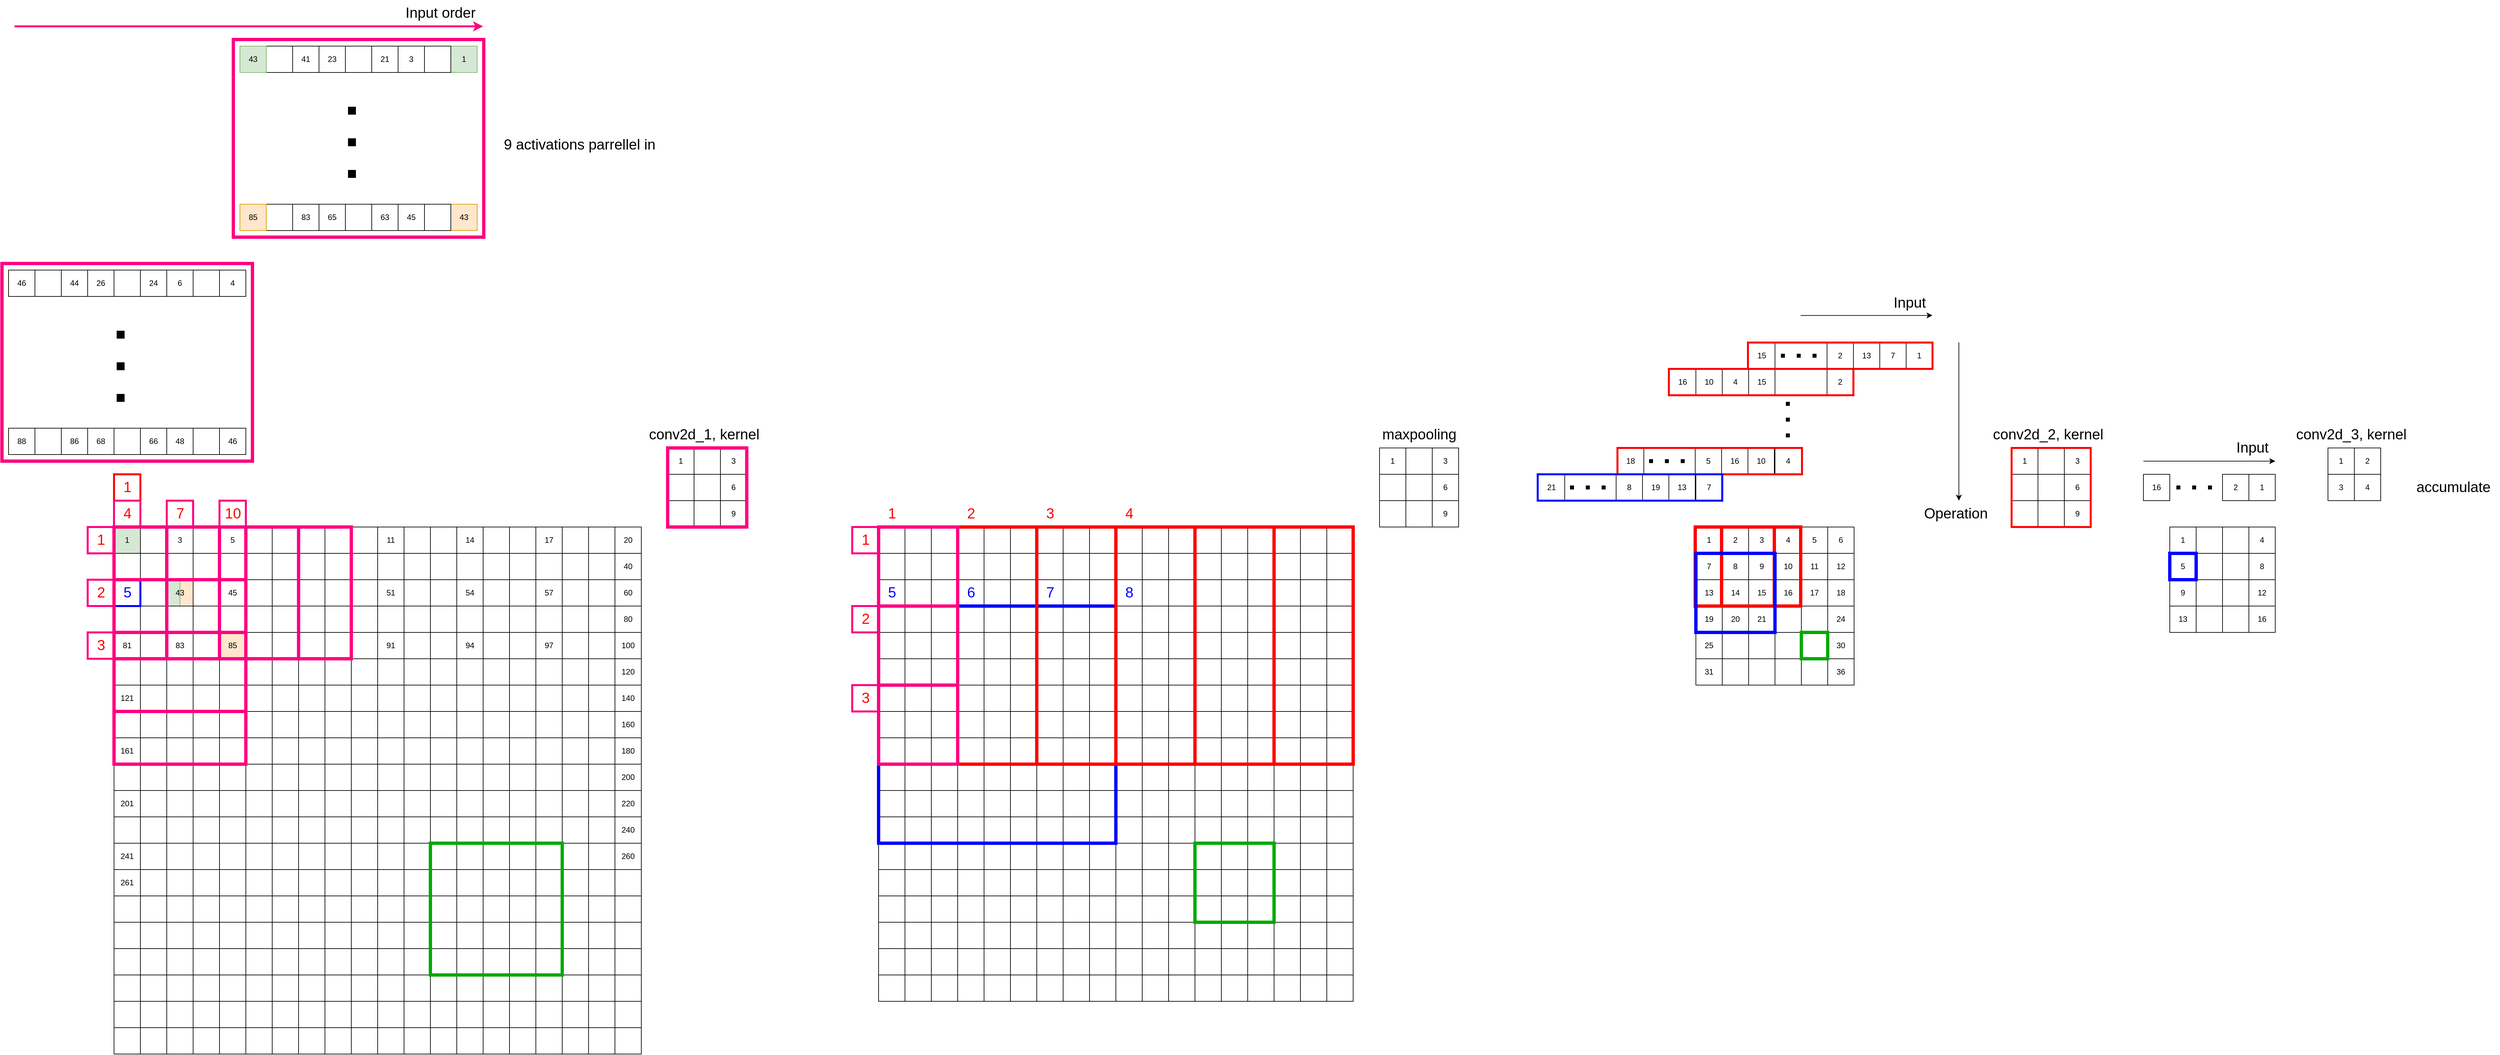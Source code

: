 <mxfile version="27.0.2">
  <diagram name="第 1 页" id="gxu4X7wAC3zeefMTiClO">
    <mxGraphModel dx="3482" dy="2180" grid="1" gridSize="10" guides="1" tooltips="1" connect="1" arrows="1" fold="1" page="1" pageScale="1" pageWidth="827" pageHeight="1169" math="0" shadow="0">
      <root>
        <mxCell id="0" />
        <mxCell id="1" parent="0" />
        <mxCell id="gd1myGQJuwKeV7WF6NUu-1508" value="" style="rounded=0;whiteSpace=wrap;html=1;allowArrows=0;connectable=0;" parent="1" vertex="1">
          <mxGeometry x="800" y="960" width="40" height="40" as="geometry" />
        </mxCell>
        <mxCell id="gd1myGQJuwKeV7WF6NUu-485" value="" style="rounded=0;whiteSpace=wrap;html=1;allowArrows=0;connectable=0;fillColor=#ffe6cc;strokeColor=#d79b00;" parent="1" vertex="1">
          <mxGeometry x="-820" y="480" width="20" height="40" as="geometry" />
        </mxCell>
        <mxCell id="gd1myGQJuwKeV7WF6NUu-484" value="" style="rounded=0;whiteSpace=wrap;html=1;allowArrows=0;connectable=0;fillColor=#d5e8d4;strokeColor=#82b366;" parent="1" vertex="1">
          <mxGeometry x="-840" y="480" width="20" height="40" as="geometry" />
        </mxCell>
        <mxCell id="gd1myGQJuwKeV7WF6NUu-18" value="1" style="rounded=0;whiteSpace=wrap;html=1;allowArrows=0;connectable=0;" parent="1" vertex="1">
          <mxGeometry x="1959" y="280" width="40" height="40" as="geometry" />
        </mxCell>
        <mxCell id="gd1myGQJuwKeV7WF6NUu-19" value="" style="rounded=0;whiteSpace=wrap;html=1;allowArrows=0;connectable=0;" parent="1" vertex="1">
          <mxGeometry x="1999" y="280" width="40" height="40" as="geometry" />
        </mxCell>
        <mxCell id="gd1myGQJuwKeV7WF6NUu-20" value="3" style="rounded=0;whiteSpace=wrap;html=1;allowArrows=0;connectable=0;" parent="1" vertex="1">
          <mxGeometry x="2039" y="280" width="40" height="40" as="geometry" />
        </mxCell>
        <mxCell id="gd1myGQJuwKeV7WF6NUu-23" value="6" style="rounded=0;whiteSpace=wrap;html=1;allowArrows=0;connectable=0;" parent="1" vertex="1">
          <mxGeometry x="2039" y="320" width="40" height="40" as="geometry" />
        </mxCell>
        <mxCell id="gd1myGQJuwKeV7WF6NUu-24" value="" style="rounded=0;whiteSpace=wrap;html=1;allowArrows=0;connectable=0;" parent="1" vertex="1">
          <mxGeometry x="1959" y="320" width="40" height="40" as="geometry" />
        </mxCell>
        <mxCell id="gd1myGQJuwKeV7WF6NUu-25" value="" style="rounded=0;whiteSpace=wrap;html=1;allowArrows=0;connectable=0;" parent="1" vertex="1">
          <mxGeometry x="1999" y="320" width="40" height="40" as="geometry" />
        </mxCell>
        <mxCell id="gd1myGQJuwKeV7WF6NUu-26" value="" style="rounded=0;whiteSpace=wrap;html=1;allowArrows=0;connectable=0;" parent="1" vertex="1">
          <mxGeometry x="1959" y="360" width="40" height="40" as="geometry" />
        </mxCell>
        <mxCell id="gd1myGQJuwKeV7WF6NUu-27" value="" style="rounded=0;whiteSpace=wrap;html=1;allowArrows=0;connectable=0;" parent="1" vertex="1">
          <mxGeometry x="1999" y="360" width="40" height="40" as="geometry" />
        </mxCell>
        <mxCell id="gd1myGQJuwKeV7WF6NUu-28" value="9" style="rounded=0;whiteSpace=wrap;html=1;allowArrows=0;connectable=0;" parent="1" vertex="1">
          <mxGeometry x="2039" y="360" width="40" height="40" as="geometry" />
        </mxCell>
        <mxCell id="gd1myGQJuwKeV7WF6NUu-34" value="1" style="rounded=0;whiteSpace=wrap;html=1;allowArrows=0;connectable=0;" parent="1" vertex="1">
          <mxGeometry x="-80" y="280" width="40" height="40" as="geometry" />
        </mxCell>
        <mxCell id="gd1myGQJuwKeV7WF6NUu-35" value="" style="rounded=0;whiteSpace=wrap;html=1;allowArrows=0;connectable=0;" parent="1" vertex="1">
          <mxGeometry x="-40" y="280" width="40" height="40" as="geometry" />
        </mxCell>
        <mxCell id="gd1myGQJuwKeV7WF6NUu-36" value="3" style="rounded=0;whiteSpace=wrap;html=1;allowArrows=0;connectable=0;" parent="1" vertex="1">
          <mxGeometry y="280" width="40" height="40" as="geometry" />
        </mxCell>
        <mxCell id="gd1myGQJuwKeV7WF6NUu-39" value="6" style="rounded=0;whiteSpace=wrap;html=1;allowArrows=0;connectable=0;" parent="1" vertex="1">
          <mxGeometry y="320" width="40" height="40" as="geometry" />
        </mxCell>
        <mxCell id="gd1myGQJuwKeV7WF6NUu-40" value="" style="rounded=0;whiteSpace=wrap;html=1;allowArrows=0;connectable=0;" parent="1" vertex="1">
          <mxGeometry x="-80" y="320" width="40" height="40" as="geometry" />
        </mxCell>
        <mxCell id="gd1myGQJuwKeV7WF6NUu-41" value="" style="rounded=0;whiteSpace=wrap;html=1;allowArrows=0;connectable=0;" parent="1" vertex="1">
          <mxGeometry x="-40" y="320" width="40" height="40" as="geometry" />
        </mxCell>
        <mxCell id="gd1myGQJuwKeV7WF6NUu-42" value="" style="rounded=0;whiteSpace=wrap;html=1;allowArrows=0;connectable=0;" parent="1" vertex="1">
          <mxGeometry x="-80" y="360" width="40" height="40" as="geometry" />
        </mxCell>
        <mxCell id="gd1myGQJuwKeV7WF6NUu-43" value="" style="rounded=0;whiteSpace=wrap;html=1;allowArrows=0;connectable=0;" parent="1" vertex="1">
          <mxGeometry x="-40" y="360" width="40" height="40" as="geometry" />
        </mxCell>
        <mxCell id="gd1myGQJuwKeV7WF6NUu-44" value="9" style="rounded=0;whiteSpace=wrap;html=1;allowArrows=0;connectable=0;" parent="1" vertex="1">
          <mxGeometry y="360" width="40" height="40" as="geometry" />
        </mxCell>
        <mxCell id="gd1myGQJuwKeV7WF6NUu-50" value="1" style="rounded=0;whiteSpace=wrap;html=1;allowArrows=0;connectable=0;fillColor=#d5e8d4;strokeColor=#82b366;" parent="1" vertex="1">
          <mxGeometry x="-409" y="-330" width="40" height="40" as="geometry" />
        </mxCell>
        <mxCell id="gd1myGQJuwKeV7WF6NUu-51" value="" style="rounded=0;whiteSpace=wrap;html=1;allowArrows=0;connectable=0;" parent="1" vertex="1">
          <mxGeometry x="-449" y="-330" width="40" height="40" as="geometry" />
        </mxCell>
        <mxCell id="gd1myGQJuwKeV7WF6NUu-52" value="3" style="rounded=0;whiteSpace=wrap;html=1;allowArrows=0;connectable=0;" parent="1" vertex="1">
          <mxGeometry x="-489" y="-330" width="40" height="40" as="geometry" />
        </mxCell>
        <mxCell id="gd1myGQJuwKeV7WF6NUu-53" value="23" style="rounded=0;whiteSpace=wrap;html=1;allowArrows=0;connectable=0;" parent="1" vertex="1">
          <mxGeometry x="-609" y="-330" width="40" height="40" as="geometry" />
        </mxCell>
        <mxCell id="gd1myGQJuwKeV7WF6NUu-54" value="21" style="rounded=0;whiteSpace=wrap;html=1;allowArrows=0;connectable=0;" parent="1" vertex="1">
          <mxGeometry x="-529" y="-330" width="40" height="40" as="geometry" />
        </mxCell>
        <mxCell id="gd1myGQJuwKeV7WF6NUu-55" value="" style="rounded=0;whiteSpace=wrap;html=1;allowArrows=0;connectable=0;" parent="1" vertex="1">
          <mxGeometry x="-569" y="-330" width="40" height="40" as="geometry" />
        </mxCell>
        <mxCell id="gd1myGQJuwKeV7WF6NUu-56" value="41" style="rounded=0;whiteSpace=wrap;html=1;allowArrows=0;connectable=0;" parent="1" vertex="1">
          <mxGeometry x="-649" y="-330" width="40" height="40" as="geometry" />
        </mxCell>
        <mxCell id="gd1myGQJuwKeV7WF6NUu-57" value="" style="rounded=0;whiteSpace=wrap;html=1;allowArrows=0;connectable=0;" parent="1" vertex="1">
          <mxGeometry x="-689" y="-330" width="40" height="40" as="geometry" />
        </mxCell>
        <mxCell id="gd1myGQJuwKeV7WF6NUu-58" value="43" style="rounded=0;whiteSpace=wrap;html=1;allowArrows=0;connectable=0;fillColor=#d5e8d4;strokeColor=#82b366;" parent="1" vertex="1">
          <mxGeometry x="-729" y="-330" width="40" height="40" as="geometry" />
        </mxCell>
        <mxCell id="gd1myGQJuwKeV7WF6NUu-59" value="" style="endArrow=classic;html=1;rounded=0;fontFamily=Helvetica;fontSize=12;fontColor=default;strokeColor=#FF0080;strokeWidth=3;" parent="1" edge="1">
          <mxGeometry width="50" height="50" relative="1" as="geometry">
            <mxPoint x="-1071" y="-360" as="sourcePoint" />
            <mxPoint x="-360" y="-360" as="targetPoint" />
          </mxGeometry>
        </mxCell>
        <mxCell id="gd1myGQJuwKeV7WF6NUu-61" value="&lt;font style=&quot;font-size: 22px;&quot;&gt;Input order&lt;/font&gt;" style="text;html=1;align=center;verticalAlign=middle;resizable=0;points=[];autosize=1;strokeColor=none;fillColor=none;fontFamily=Helvetica;fontSize=12;fontColor=default;connectable=0;allowArrows=0;" parent="1" vertex="1">
          <mxGeometry x="-490" y="-400" width="130" height="40" as="geometry" />
        </mxCell>
        <mxCell id="gd1myGQJuwKeV7WF6NUu-62" value="&lt;font style=&quot;font-size: 22px;&quot;&gt;conv2d_1, kernel&lt;/font&gt;" style="text;html=1;align=center;verticalAlign=middle;resizable=0;points=[];autosize=1;strokeColor=none;fillColor=none;fontFamily=Helvetica;fontSize=12;fontColor=default;connectable=0;allowArrows=0;" parent="1" vertex="1">
          <mxGeometry x="-120" y="240" width="190" height="40" as="geometry" />
        </mxCell>
        <mxCell id="gd1myGQJuwKeV7WF6NUu-63" value="" style="endArrow=none;dashed=1;html=1;dashPattern=1 3;strokeWidth=12;rounded=0;fontFamily=Helvetica;fontSize=12;fontColor=default;" parent="1" edge="1">
          <mxGeometry width="50" height="50" relative="1" as="geometry">
            <mxPoint x="-559" y="-130" as="sourcePoint" />
            <mxPoint x="-559" y="-250" as="targetPoint" />
          </mxGeometry>
        </mxCell>
        <mxCell id="gd1myGQJuwKeV7WF6NUu-64" value="43" style="rounded=0;whiteSpace=wrap;html=1;allowArrows=0;connectable=0;fillColor=#ffe6cc;strokeColor=#d79b00;" parent="1" vertex="1">
          <mxGeometry x="-409" y="-90" width="40" height="40" as="geometry" />
        </mxCell>
        <mxCell id="gd1myGQJuwKeV7WF6NUu-65" value="" style="rounded=0;whiteSpace=wrap;html=1;allowArrows=0;connectable=0;" parent="1" vertex="1">
          <mxGeometry x="-449" y="-90" width="40" height="40" as="geometry" />
        </mxCell>
        <mxCell id="gd1myGQJuwKeV7WF6NUu-66" value="45" style="rounded=0;whiteSpace=wrap;html=1;allowArrows=0;connectable=0;" parent="1" vertex="1">
          <mxGeometry x="-489" y="-90" width="40" height="40" as="geometry" />
        </mxCell>
        <mxCell id="gd1myGQJuwKeV7WF6NUu-67" value="65" style="rounded=0;whiteSpace=wrap;html=1;allowArrows=0;connectable=0;" parent="1" vertex="1">
          <mxGeometry x="-609" y="-90" width="40" height="40" as="geometry" />
        </mxCell>
        <mxCell id="gd1myGQJuwKeV7WF6NUu-68" value="63" style="rounded=0;whiteSpace=wrap;html=1;allowArrows=0;connectable=0;" parent="1" vertex="1">
          <mxGeometry x="-529" y="-90" width="40" height="40" as="geometry" />
        </mxCell>
        <mxCell id="gd1myGQJuwKeV7WF6NUu-69" value="" style="rounded=0;whiteSpace=wrap;html=1;allowArrows=0;connectable=0;" parent="1" vertex="1">
          <mxGeometry x="-569" y="-90" width="40" height="40" as="geometry" />
        </mxCell>
        <mxCell id="gd1myGQJuwKeV7WF6NUu-70" value="83" style="rounded=0;whiteSpace=wrap;html=1;allowArrows=0;connectable=0;" parent="1" vertex="1">
          <mxGeometry x="-649" y="-90" width="40" height="40" as="geometry" />
        </mxCell>
        <mxCell id="gd1myGQJuwKeV7WF6NUu-71" value="" style="rounded=0;whiteSpace=wrap;html=1;allowArrows=0;connectable=0;" parent="1" vertex="1">
          <mxGeometry x="-689" y="-90" width="40" height="40" as="geometry" />
        </mxCell>
        <mxCell id="gd1myGQJuwKeV7WF6NUu-72" value="85" style="rounded=0;whiteSpace=wrap;html=1;allowArrows=0;connectable=0;fillColor=#ffe6cc;strokeColor=#d79b00;" parent="1" vertex="1">
          <mxGeometry x="-729" y="-90" width="40" height="40" as="geometry" />
        </mxCell>
        <mxCell id="gd1myGQJuwKeV7WF6NUu-74" value="&lt;font style=&quot;font-size: 22px;&quot;&gt;9 activations parrellel in&lt;/font&gt;" style="text;html=1;align=center;verticalAlign=middle;resizable=0;points=[];autosize=1;strokeColor=none;fillColor=none;fontFamily=Helvetica;fontSize=12;fontColor=default;connectable=0;allowArrows=0;" parent="1" vertex="1">
          <mxGeometry x="-339" y="-200" width="250" height="40" as="geometry" />
        </mxCell>
        <mxCell id="gd1myGQJuwKeV7WF6NUu-75" value="1" style="rounded=0;whiteSpace=wrap;html=1;allowArrows=0;connectable=0;fillColor=#d5e8d4;strokeColor=#82b366;" parent="1" vertex="1">
          <mxGeometry x="-920" y="400" width="40" height="40" as="geometry" />
        </mxCell>
        <mxCell id="gd1myGQJuwKeV7WF6NUu-76" value="" style="rounded=0;whiteSpace=wrap;html=1;allowArrows=0;connectable=0;" parent="1" vertex="1">
          <mxGeometry x="-880" y="400" width="40" height="40" as="geometry" />
        </mxCell>
        <mxCell id="gd1myGQJuwKeV7WF6NUu-77" value="3" style="rounded=0;whiteSpace=wrap;html=1;allowArrows=0;connectable=0;" parent="1" vertex="1">
          <mxGeometry x="-840" y="400" width="40" height="40" as="geometry" />
        </mxCell>
        <mxCell id="gd1myGQJuwKeV7WF6NUu-84" value="" style="rounded=0;whiteSpace=wrap;html=1;allowArrows=0;connectable=0;" parent="1" vertex="1">
          <mxGeometry x="-800" y="400" width="40" height="40" as="geometry" />
        </mxCell>
        <mxCell id="gd1myGQJuwKeV7WF6NUu-85" value="5" style="rounded=0;whiteSpace=wrap;html=1;allowArrows=0;connectable=0;" parent="1" vertex="1">
          <mxGeometry x="-760" y="400" width="40" height="40" as="geometry" />
        </mxCell>
        <mxCell id="gd1myGQJuwKeV7WF6NUu-86" value="" style="rounded=0;whiteSpace=wrap;html=1;allowArrows=0;connectable=0;" parent="1" vertex="1">
          <mxGeometry x="-720" y="400" width="40" height="40" as="geometry" />
        </mxCell>
        <mxCell id="gd1myGQJuwKeV7WF6NUu-87" value="" style="rounded=0;whiteSpace=wrap;html=1;allowArrows=0;connectable=0;" parent="1" vertex="1">
          <mxGeometry x="-680" y="400" width="40" height="40" as="geometry" />
        </mxCell>
        <mxCell id="gd1myGQJuwKeV7WF6NUu-88" value="" style="rounded=0;whiteSpace=wrap;html=1;allowArrows=0;connectable=0;" parent="1" vertex="1">
          <mxGeometry x="-640" y="400" width="40" height="40" as="geometry" />
        </mxCell>
        <mxCell id="gd1myGQJuwKeV7WF6NUu-89" value="" style="rounded=0;whiteSpace=wrap;html=1;allowArrows=0;connectable=0;" parent="1" vertex="1">
          <mxGeometry x="-600" y="400" width="40" height="40" as="geometry" />
        </mxCell>
        <mxCell id="gd1myGQJuwKeV7WF6NUu-90" value="" style="rounded=0;whiteSpace=wrap;html=1;allowArrows=0;connectable=0;" parent="1" vertex="1">
          <mxGeometry x="-560" y="400" width="40" height="40" as="geometry" />
        </mxCell>
        <mxCell id="gd1myGQJuwKeV7WF6NUu-92" value="" style="rounded=0;whiteSpace=wrap;html=1;allowArrows=0;connectable=0;" parent="1" vertex="1">
          <mxGeometry x="-480" y="400" width="40" height="40" as="geometry" />
        </mxCell>
        <mxCell id="gd1myGQJuwKeV7WF6NUu-93" value="" style="rounded=0;whiteSpace=wrap;html=1;allowArrows=0;connectable=0;" parent="1" vertex="1">
          <mxGeometry x="-440" y="400" width="40" height="40" as="geometry" />
        </mxCell>
        <mxCell id="gd1myGQJuwKeV7WF6NUu-94" value="14" style="rounded=0;whiteSpace=wrap;html=1;allowArrows=0;connectable=0;" parent="1" vertex="1">
          <mxGeometry x="-400" y="400" width="40" height="40" as="geometry" />
        </mxCell>
        <mxCell id="gd1myGQJuwKeV7WF6NUu-95" value="" style="rounded=0;whiteSpace=wrap;html=1;allowArrows=0;connectable=0;" parent="1" vertex="1">
          <mxGeometry x="-360" y="400" width="40" height="40" as="geometry" />
        </mxCell>
        <mxCell id="gd1myGQJuwKeV7WF6NUu-96" value="" style="rounded=0;whiteSpace=wrap;html=1;allowArrows=0;connectable=0;" parent="1" vertex="1">
          <mxGeometry x="-320" y="400" width="40" height="40" as="geometry" />
        </mxCell>
        <mxCell id="gd1myGQJuwKeV7WF6NUu-97" value="17" style="rounded=0;whiteSpace=wrap;html=1;allowArrows=0;connectable=0;" parent="1" vertex="1">
          <mxGeometry x="-280" y="400" width="40" height="40" as="geometry" />
        </mxCell>
        <mxCell id="gd1myGQJuwKeV7WF6NUu-98" value="" style="rounded=0;whiteSpace=wrap;html=1;allowArrows=0;connectable=0;" parent="1" vertex="1">
          <mxGeometry x="-240" y="400" width="40" height="40" as="geometry" />
        </mxCell>
        <mxCell id="gd1myGQJuwKeV7WF6NUu-99" value="" style="rounded=0;whiteSpace=wrap;html=1;allowArrows=0;connectable=0;" parent="1" vertex="1">
          <mxGeometry x="-200" y="400" width="40" height="40" as="geometry" />
        </mxCell>
        <mxCell id="gd1myGQJuwKeV7WF6NUu-100" value="20" style="rounded=0;whiteSpace=wrap;html=1;allowArrows=0;connectable=0;" parent="1" vertex="1">
          <mxGeometry x="-160" y="400" width="40" height="40" as="geometry" />
        </mxCell>
        <mxCell id="gd1myGQJuwKeV7WF6NUu-101" value="11" style="rounded=0;whiteSpace=wrap;html=1;allowArrows=0;connectable=0;" parent="1" vertex="1">
          <mxGeometry x="-520" y="400" width="40" height="40" as="geometry" />
        </mxCell>
        <mxCell id="gd1myGQJuwKeV7WF6NUu-102" value="" style="rounded=0;whiteSpace=wrap;html=1;allowArrows=0;connectable=0;" parent="1" vertex="1">
          <mxGeometry x="-920" y="440" width="40" height="40" as="geometry" />
        </mxCell>
        <mxCell id="gd1myGQJuwKeV7WF6NUu-103" value="" style="rounded=0;whiteSpace=wrap;html=1;allowArrows=0;connectable=0;" parent="1" vertex="1">
          <mxGeometry x="-880" y="440" width="40" height="40" as="geometry" />
        </mxCell>
        <mxCell id="gd1myGQJuwKeV7WF6NUu-104" value="" style="rounded=0;whiteSpace=wrap;html=1;allowArrows=0;connectable=0;" parent="1" vertex="1">
          <mxGeometry x="-840" y="440" width="40" height="40" as="geometry" />
        </mxCell>
        <mxCell id="gd1myGQJuwKeV7WF6NUu-105" value="" style="rounded=0;whiteSpace=wrap;html=1;allowArrows=0;connectable=0;" parent="1" vertex="1">
          <mxGeometry x="-800" y="440" width="40" height="40" as="geometry" />
        </mxCell>
        <mxCell id="gd1myGQJuwKeV7WF6NUu-106" value="" style="rounded=0;whiteSpace=wrap;html=1;allowArrows=0;connectable=0;" parent="1" vertex="1">
          <mxGeometry x="-760" y="440" width="40" height="40" as="geometry" />
        </mxCell>
        <mxCell id="gd1myGQJuwKeV7WF6NUu-107" value="" style="rounded=0;whiteSpace=wrap;html=1;allowArrows=0;connectable=0;" parent="1" vertex="1">
          <mxGeometry x="-720" y="440" width="40" height="40" as="geometry" />
        </mxCell>
        <mxCell id="gd1myGQJuwKeV7WF6NUu-108" value="" style="rounded=0;whiteSpace=wrap;html=1;allowArrows=0;connectable=0;" parent="1" vertex="1">
          <mxGeometry x="-680" y="440" width="40" height="40" as="geometry" />
        </mxCell>
        <mxCell id="gd1myGQJuwKeV7WF6NUu-109" value="" style="rounded=0;whiteSpace=wrap;html=1;allowArrows=0;connectable=0;" parent="1" vertex="1">
          <mxGeometry x="-640" y="440" width="40" height="40" as="geometry" />
        </mxCell>
        <mxCell id="gd1myGQJuwKeV7WF6NUu-110" value="" style="rounded=0;whiteSpace=wrap;html=1;allowArrows=0;connectable=0;" parent="1" vertex="1">
          <mxGeometry x="-600" y="440" width="40" height="40" as="geometry" />
        </mxCell>
        <mxCell id="gd1myGQJuwKeV7WF6NUu-111" value="" style="rounded=0;whiteSpace=wrap;html=1;allowArrows=0;connectable=0;" parent="1" vertex="1">
          <mxGeometry x="-560" y="440" width="40" height="40" as="geometry" />
        </mxCell>
        <mxCell id="gd1myGQJuwKeV7WF6NUu-112" value="" style="rounded=0;whiteSpace=wrap;html=1;allowArrows=0;connectable=0;" parent="1" vertex="1">
          <mxGeometry x="-480" y="440" width="40" height="40" as="geometry" />
        </mxCell>
        <mxCell id="gd1myGQJuwKeV7WF6NUu-113" value="" style="rounded=0;whiteSpace=wrap;html=1;allowArrows=0;connectable=0;" parent="1" vertex="1">
          <mxGeometry x="-440" y="440" width="40" height="40" as="geometry" />
        </mxCell>
        <mxCell id="gd1myGQJuwKeV7WF6NUu-114" value="" style="rounded=0;whiteSpace=wrap;html=1;allowArrows=0;connectable=0;" parent="1" vertex="1">
          <mxGeometry x="-400" y="440" width="40" height="40" as="geometry" />
        </mxCell>
        <mxCell id="gd1myGQJuwKeV7WF6NUu-115" value="" style="rounded=0;whiteSpace=wrap;html=1;allowArrows=0;connectable=0;" parent="1" vertex="1">
          <mxGeometry x="-360" y="440" width="40" height="40" as="geometry" />
        </mxCell>
        <mxCell id="gd1myGQJuwKeV7WF6NUu-116" value="" style="rounded=0;whiteSpace=wrap;html=1;allowArrows=0;connectable=0;" parent="1" vertex="1">
          <mxGeometry x="-320" y="440" width="40" height="40" as="geometry" />
        </mxCell>
        <mxCell id="gd1myGQJuwKeV7WF6NUu-117" value="" style="rounded=0;whiteSpace=wrap;html=1;allowArrows=0;connectable=0;" parent="1" vertex="1">
          <mxGeometry x="-280" y="440" width="40" height="40" as="geometry" />
        </mxCell>
        <mxCell id="gd1myGQJuwKeV7WF6NUu-118" value="" style="rounded=0;whiteSpace=wrap;html=1;allowArrows=0;connectable=0;" parent="1" vertex="1">
          <mxGeometry x="-240" y="440" width="40" height="40" as="geometry" />
        </mxCell>
        <mxCell id="gd1myGQJuwKeV7WF6NUu-119" value="" style="rounded=0;whiteSpace=wrap;html=1;allowArrows=0;connectable=0;" parent="1" vertex="1">
          <mxGeometry x="-200" y="440" width="40" height="40" as="geometry" />
        </mxCell>
        <mxCell id="gd1myGQJuwKeV7WF6NUu-120" value="40" style="rounded=0;whiteSpace=wrap;html=1;allowArrows=0;connectable=0;" parent="1" vertex="1">
          <mxGeometry x="-160" y="440" width="40" height="40" as="geometry" />
        </mxCell>
        <mxCell id="gd1myGQJuwKeV7WF6NUu-121" value="" style="rounded=0;whiteSpace=wrap;html=1;allowArrows=0;connectable=0;" parent="1" vertex="1">
          <mxGeometry x="-520" y="440" width="40" height="40" as="geometry" />
        </mxCell>
        <mxCell id="gd1myGQJuwKeV7WF6NUu-122" value="" style="rounded=0;whiteSpace=wrap;html=1;allowArrows=0;connectable=0;" parent="1" vertex="1">
          <mxGeometry x="-920" y="480" width="40" height="40" as="geometry" />
        </mxCell>
        <mxCell id="gd1myGQJuwKeV7WF6NUu-123" value="" style="rounded=0;whiteSpace=wrap;html=1;allowArrows=0;connectable=0;" parent="1" vertex="1">
          <mxGeometry x="-880" y="480" width="40" height="40" as="geometry" />
        </mxCell>
        <mxCell id="gd1myGQJuwKeV7WF6NUu-124" value="43" style="rounded=0;whiteSpace=wrap;html=1;allowArrows=0;connectable=0;fillColor=none;strokeColor=none;" parent="1" vertex="1">
          <mxGeometry x="-840" y="480" width="40" height="40" as="geometry" />
        </mxCell>
        <mxCell id="gd1myGQJuwKeV7WF6NUu-125" value="" style="rounded=0;whiteSpace=wrap;html=1;allowArrows=0;connectable=0;" parent="1" vertex="1">
          <mxGeometry x="-800" y="480" width="40" height="40" as="geometry" />
        </mxCell>
        <mxCell id="gd1myGQJuwKeV7WF6NUu-126" value="45" style="rounded=0;whiteSpace=wrap;html=1;allowArrows=0;connectable=0;" parent="1" vertex="1">
          <mxGeometry x="-760" y="480" width="40" height="40" as="geometry" />
        </mxCell>
        <mxCell id="gd1myGQJuwKeV7WF6NUu-127" value="" style="rounded=0;whiteSpace=wrap;html=1;allowArrows=0;connectable=0;" parent="1" vertex="1">
          <mxGeometry x="-720" y="480" width="40" height="40" as="geometry" />
        </mxCell>
        <mxCell id="gd1myGQJuwKeV7WF6NUu-128" value="" style="rounded=0;whiteSpace=wrap;html=1;allowArrows=0;connectable=0;" parent="1" vertex="1">
          <mxGeometry x="-680" y="480" width="40" height="40" as="geometry" />
        </mxCell>
        <mxCell id="gd1myGQJuwKeV7WF6NUu-129" value="" style="rounded=0;whiteSpace=wrap;html=1;allowArrows=0;connectable=0;" parent="1" vertex="1">
          <mxGeometry x="-640" y="480" width="40" height="40" as="geometry" />
        </mxCell>
        <mxCell id="gd1myGQJuwKeV7WF6NUu-130" value="" style="rounded=0;whiteSpace=wrap;html=1;allowArrows=0;connectable=0;" parent="1" vertex="1">
          <mxGeometry x="-600" y="480" width="40" height="40" as="geometry" />
        </mxCell>
        <mxCell id="gd1myGQJuwKeV7WF6NUu-131" value="" style="rounded=0;whiteSpace=wrap;html=1;allowArrows=0;connectable=0;" parent="1" vertex="1">
          <mxGeometry x="-560" y="480" width="40" height="40" as="geometry" />
        </mxCell>
        <mxCell id="gd1myGQJuwKeV7WF6NUu-132" value="" style="rounded=0;whiteSpace=wrap;html=1;allowArrows=0;connectable=0;" parent="1" vertex="1">
          <mxGeometry x="-480" y="480" width="40" height="40" as="geometry" />
        </mxCell>
        <mxCell id="gd1myGQJuwKeV7WF6NUu-133" value="" style="rounded=0;whiteSpace=wrap;html=1;allowArrows=0;connectable=0;" parent="1" vertex="1">
          <mxGeometry x="-440" y="480" width="40" height="40" as="geometry" />
        </mxCell>
        <mxCell id="gd1myGQJuwKeV7WF6NUu-134" value="54" style="rounded=0;whiteSpace=wrap;html=1;allowArrows=0;connectable=0;" parent="1" vertex="1">
          <mxGeometry x="-400" y="480" width="40" height="40" as="geometry" />
        </mxCell>
        <mxCell id="gd1myGQJuwKeV7WF6NUu-135" value="" style="rounded=0;whiteSpace=wrap;html=1;allowArrows=0;connectable=0;" parent="1" vertex="1">
          <mxGeometry x="-360" y="480" width="40" height="40" as="geometry" />
        </mxCell>
        <mxCell id="gd1myGQJuwKeV7WF6NUu-136" value="" style="rounded=0;whiteSpace=wrap;html=1;allowArrows=0;connectable=0;" parent="1" vertex="1">
          <mxGeometry x="-320" y="480" width="40" height="40" as="geometry" />
        </mxCell>
        <mxCell id="gd1myGQJuwKeV7WF6NUu-137" value="57" style="rounded=0;whiteSpace=wrap;html=1;allowArrows=0;connectable=0;" parent="1" vertex="1">
          <mxGeometry x="-280" y="480" width="40" height="40" as="geometry" />
        </mxCell>
        <mxCell id="gd1myGQJuwKeV7WF6NUu-138" value="" style="rounded=0;whiteSpace=wrap;html=1;allowArrows=0;connectable=0;" parent="1" vertex="1">
          <mxGeometry x="-240" y="480" width="40" height="40" as="geometry" />
        </mxCell>
        <mxCell id="gd1myGQJuwKeV7WF6NUu-139" value="" style="rounded=0;whiteSpace=wrap;html=1;allowArrows=0;connectable=0;" parent="1" vertex="1">
          <mxGeometry x="-200" y="480" width="40" height="40" as="geometry" />
        </mxCell>
        <mxCell id="gd1myGQJuwKeV7WF6NUu-140" value="60" style="rounded=0;whiteSpace=wrap;html=1;allowArrows=0;connectable=0;" parent="1" vertex="1">
          <mxGeometry x="-160" y="480" width="40" height="40" as="geometry" />
        </mxCell>
        <mxCell id="gd1myGQJuwKeV7WF6NUu-141" value="51" style="rounded=0;whiteSpace=wrap;html=1;allowArrows=0;connectable=0;" parent="1" vertex="1">
          <mxGeometry x="-520" y="480" width="40" height="40" as="geometry" />
        </mxCell>
        <mxCell id="gd1myGQJuwKeV7WF6NUu-142" value="" style="rounded=0;whiteSpace=wrap;html=1;allowArrows=0;connectable=0;" parent="1" vertex="1">
          <mxGeometry x="-920" y="520" width="40" height="40" as="geometry" />
        </mxCell>
        <mxCell id="gd1myGQJuwKeV7WF6NUu-143" value="" style="rounded=0;whiteSpace=wrap;html=1;allowArrows=0;connectable=0;" parent="1" vertex="1">
          <mxGeometry x="-880" y="520" width="40" height="40" as="geometry" />
        </mxCell>
        <mxCell id="gd1myGQJuwKeV7WF6NUu-144" value="" style="rounded=0;whiteSpace=wrap;html=1;allowArrows=0;connectable=0;" parent="1" vertex="1">
          <mxGeometry x="-840" y="520" width="40" height="40" as="geometry" />
        </mxCell>
        <mxCell id="gd1myGQJuwKeV7WF6NUu-145" value="" style="rounded=0;whiteSpace=wrap;html=1;allowArrows=0;connectable=0;" parent="1" vertex="1">
          <mxGeometry x="-800" y="520" width="40" height="40" as="geometry" />
        </mxCell>
        <mxCell id="gd1myGQJuwKeV7WF6NUu-146" value="" style="rounded=0;whiteSpace=wrap;html=1;allowArrows=0;connectable=0;" parent="1" vertex="1">
          <mxGeometry x="-760" y="520" width="40" height="40" as="geometry" />
        </mxCell>
        <mxCell id="gd1myGQJuwKeV7WF6NUu-147" value="" style="rounded=0;whiteSpace=wrap;html=1;allowArrows=0;connectable=0;" parent="1" vertex="1">
          <mxGeometry x="-720" y="520" width="40" height="40" as="geometry" />
        </mxCell>
        <mxCell id="gd1myGQJuwKeV7WF6NUu-148" value="" style="rounded=0;whiteSpace=wrap;html=1;allowArrows=0;connectable=0;" parent="1" vertex="1">
          <mxGeometry x="-680" y="520" width="40" height="40" as="geometry" />
        </mxCell>
        <mxCell id="gd1myGQJuwKeV7WF6NUu-149" value="" style="rounded=0;whiteSpace=wrap;html=1;allowArrows=0;connectable=0;" parent="1" vertex="1">
          <mxGeometry x="-640" y="520" width="40" height="40" as="geometry" />
        </mxCell>
        <mxCell id="gd1myGQJuwKeV7WF6NUu-150" value="" style="rounded=0;whiteSpace=wrap;html=1;allowArrows=0;connectable=0;" parent="1" vertex="1">
          <mxGeometry x="-600" y="520" width="40" height="40" as="geometry" />
        </mxCell>
        <mxCell id="gd1myGQJuwKeV7WF6NUu-151" value="" style="rounded=0;whiteSpace=wrap;html=1;allowArrows=0;connectable=0;" parent="1" vertex="1">
          <mxGeometry x="-560" y="520" width="40" height="40" as="geometry" />
        </mxCell>
        <mxCell id="gd1myGQJuwKeV7WF6NUu-152" value="" style="rounded=0;whiteSpace=wrap;html=1;allowArrows=0;connectable=0;" parent="1" vertex="1">
          <mxGeometry x="-480" y="520" width="40" height="40" as="geometry" />
        </mxCell>
        <mxCell id="gd1myGQJuwKeV7WF6NUu-153" value="" style="rounded=0;whiteSpace=wrap;html=1;allowArrows=0;connectable=0;" parent="1" vertex="1">
          <mxGeometry x="-440" y="520" width="40" height="40" as="geometry" />
        </mxCell>
        <mxCell id="gd1myGQJuwKeV7WF6NUu-154" value="" style="rounded=0;whiteSpace=wrap;html=1;allowArrows=0;connectable=0;" parent="1" vertex="1">
          <mxGeometry x="-400" y="520" width="40" height="40" as="geometry" />
        </mxCell>
        <mxCell id="gd1myGQJuwKeV7WF6NUu-155" value="" style="rounded=0;whiteSpace=wrap;html=1;allowArrows=0;connectable=0;" parent="1" vertex="1">
          <mxGeometry x="-360" y="520" width="40" height="40" as="geometry" />
        </mxCell>
        <mxCell id="gd1myGQJuwKeV7WF6NUu-156" value="" style="rounded=0;whiteSpace=wrap;html=1;allowArrows=0;connectable=0;" parent="1" vertex="1">
          <mxGeometry x="-320" y="520" width="40" height="40" as="geometry" />
        </mxCell>
        <mxCell id="gd1myGQJuwKeV7WF6NUu-157" value="" style="rounded=0;whiteSpace=wrap;html=1;allowArrows=0;connectable=0;" parent="1" vertex="1">
          <mxGeometry x="-280" y="520" width="40" height="40" as="geometry" />
        </mxCell>
        <mxCell id="gd1myGQJuwKeV7WF6NUu-158" value="" style="rounded=0;whiteSpace=wrap;html=1;allowArrows=0;connectable=0;" parent="1" vertex="1">
          <mxGeometry x="-240" y="520" width="40" height="40" as="geometry" />
        </mxCell>
        <mxCell id="gd1myGQJuwKeV7WF6NUu-159" value="" style="rounded=0;whiteSpace=wrap;html=1;allowArrows=0;connectable=0;" parent="1" vertex="1">
          <mxGeometry x="-200" y="520" width="40" height="40" as="geometry" />
        </mxCell>
        <mxCell id="gd1myGQJuwKeV7WF6NUu-160" value="80" style="rounded=0;whiteSpace=wrap;html=1;allowArrows=0;connectable=0;" parent="1" vertex="1">
          <mxGeometry x="-160" y="520" width="40" height="40" as="geometry" />
        </mxCell>
        <mxCell id="gd1myGQJuwKeV7WF6NUu-161" value="" style="rounded=0;whiteSpace=wrap;html=1;allowArrows=0;connectable=0;" parent="1" vertex="1">
          <mxGeometry x="-520" y="520" width="40" height="40" as="geometry" />
        </mxCell>
        <mxCell id="gd1myGQJuwKeV7WF6NUu-162" value="81" style="rounded=0;whiteSpace=wrap;html=1;allowArrows=0;connectable=0;" parent="1" vertex="1">
          <mxGeometry x="-920" y="560" width="40" height="40" as="geometry" />
        </mxCell>
        <mxCell id="gd1myGQJuwKeV7WF6NUu-163" value="" style="rounded=0;whiteSpace=wrap;html=1;allowArrows=0;connectable=0;" parent="1" vertex="1">
          <mxGeometry x="-880" y="560" width="40" height="40" as="geometry" />
        </mxCell>
        <mxCell id="gd1myGQJuwKeV7WF6NUu-164" value="83" style="rounded=0;whiteSpace=wrap;html=1;allowArrows=0;connectable=0;" parent="1" vertex="1">
          <mxGeometry x="-840" y="560" width="40" height="40" as="geometry" />
        </mxCell>
        <mxCell id="gd1myGQJuwKeV7WF6NUu-165" value="" style="rounded=0;whiteSpace=wrap;html=1;allowArrows=0;connectable=0;" parent="1" vertex="1">
          <mxGeometry x="-800" y="560" width="40" height="40" as="geometry" />
        </mxCell>
        <mxCell id="gd1myGQJuwKeV7WF6NUu-166" value="85" style="rounded=0;whiteSpace=wrap;html=1;allowArrows=0;connectable=0;fillColor=#ffe6cc;strokeColor=#d79b00;" parent="1" vertex="1">
          <mxGeometry x="-760" y="560" width="40" height="40" as="geometry" />
        </mxCell>
        <mxCell id="gd1myGQJuwKeV7WF6NUu-167" value="" style="rounded=0;whiteSpace=wrap;html=1;allowArrows=0;connectable=0;" parent="1" vertex="1">
          <mxGeometry x="-720" y="560" width="40" height="40" as="geometry" />
        </mxCell>
        <mxCell id="gd1myGQJuwKeV7WF6NUu-168" value="" style="rounded=0;whiteSpace=wrap;html=1;allowArrows=0;connectable=0;" parent="1" vertex="1">
          <mxGeometry x="-680" y="560" width="40" height="40" as="geometry" />
        </mxCell>
        <mxCell id="gd1myGQJuwKeV7WF6NUu-169" value="" style="rounded=0;whiteSpace=wrap;html=1;allowArrows=0;connectable=0;" parent="1" vertex="1">
          <mxGeometry x="-640" y="560" width="40" height="40" as="geometry" />
        </mxCell>
        <mxCell id="gd1myGQJuwKeV7WF6NUu-170" value="" style="rounded=0;whiteSpace=wrap;html=1;allowArrows=0;connectable=0;" parent="1" vertex="1">
          <mxGeometry x="-600" y="560" width="40" height="40" as="geometry" />
        </mxCell>
        <mxCell id="gd1myGQJuwKeV7WF6NUu-171" value="" style="rounded=0;whiteSpace=wrap;html=1;allowArrows=0;connectable=0;" parent="1" vertex="1">
          <mxGeometry x="-560" y="560" width="40" height="40" as="geometry" />
        </mxCell>
        <mxCell id="gd1myGQJuwKeV7WF6NUu-172" value="" style="rounded=0;whiteSpace=wrap;html=1;allowArrows=0;connectable=0;" parent="1" vertex="1">
          <mxGeometry x="-480" y="560" width="40" height="40" as="geometry" />
        </mxCell>
        <mxCell id="gd1myGQJuwKeV7WF6NUu-173" value="" style="rounded=0;whiteSpace=wrap;html=1;allowArrows=0;connectable=0;" parent="1" vertex="1">
          <mxGeometry x="-440" y="560" width="40" height="40" as="geometry" />
        </mxCell>
        <mxCell id="gd1myGQJuwKeV7WF6NUu-174" value="94" style="rounded=0;whiteSpace=wrap;html=1;allowArrows=0;connectable=0;" parent="1" vertex="1">
          <mxGeometry x="-400" y="560" width="40" height="40" as="geometry" />
        </mxCell>
        <mxCell id="gd1myGQJuwKeV7WF6NUu-175" value="" style="rounded=0;whiteSpace=wrap;html=1;allowArrows=0;connectable=0;" parent="1" vertex="1">
          <mxGeometry x="-360" y="560" width="40" height="40" as="geometry" />
        </mxCell>
        <mxCell id="gd1myGQJuwKeV7WF6NUu-176" value="" style="rounded=0;whiteSpace=wrap;html=1;allowArrows=0;connectable=0;" parent="1" vertex="1">
          <mxGeometry x="-320" y="560" width="40" height="40" as="geometry" />
        </mxCell>
        <mxCell id="gd1myGQJuwKeV7WF6NUu-177" value="97" style="rounded=0;whiteSpace=wrap;html=1;allowArrows=0;connectable=0;" parent="1" vertex="1">
          <mxGeometry x="-280" y="560" width="40" height="40" as="geometry" />
        </mxCell>
        <mxCell id="gd1myGQJuwKeV7WF6NUu-178" value="" style="rounded=0;whiteSpace=wrap;html=1;allowArrows=0;connectable=0;" parent="1" vertex="1">
          <mxGeometry x="-240" y="560" width="40" height="40" as="geometry" />
        </mxCell>
        <mxCell id="gd1myGQJuwKeV7WF6NUu-179" value="" style="rounded=0;whiteSpace=wrap;html=1;allowArrows=0;connectable=0;" parent="1" vertex="1">
          <mxGeometry x="-200" y="560" width="40" height="40" as="geometry" />
        </mxCell>
        <mxCell id="gd1myGQJuwKeV7WF6NUu-180" value="100" style="rounded=0;whiteSpace=wrap;html=1;allowArrows=0;connectable=0;" parent="1" vertex="1">
          <mxGeometry x="-160" y="560" width="40" height="40" as="geometry" />
        </mxCell>
        <mxCell id="gd1myGQJuwKeV7WF6NUu-181" value="91" style="rounded=0;whiteSpace=wrap;html=1;allowArrows=0;connectable=0;" parent="1" vertex="1">
          <mxGeometry x="-520" y="560" width="40" height="40" as="geometry" />
        </mxCell>
        <mxCell id="gd1myGQJuwKeV7WF6NUu-182" value="" style="rounded=0;whiteSpace=wrap;html=1;allowArrows=0;connectable=0;" parent="1" vertex="1">
          <mxGeometry x="-920" y="600" width="40" height="40" as="geometry" />
        </mxCell>
        <mxCell id="gd1myGQJuwKeV7WF6NUu-183" value="" style="rounded=0;whiteSpace=wrap;html=1;allowArrows=0;connectable=0;" parent="1" vertex="1">
          <mxGeometry x="-880" y="600" width="40" height="40" as="geometry" />
        </mxCell>
        <mxCell id="gd1myGQJuwKeV7WF6NUu-184" value="" style="rounded=0;whiteSpace=wrap;html=1;allowArrows=0;connectable=0;" parent="1" vertex="1">
          <mxGeometry x="-840" y="600" width="40" height="40" as="geometry" />
        </mxCell>
        <mxCell id="gd1myGQJuwKeV7WF6NUu-185" value="" style="rounded=0;whiteSpace=wrap;html=1;allowArrows=0;connectable=0;" parent="1" vertex="1">
          <mxGeometry x="-800" y="600" width="40" height="40" as="geometry" />
        </mxCell>
        <mxCell id="gd1myGQJuwKeV7WF6NUu-186" value="" style="rounded=0;whiteSpace=wrap;html=1;allowArrows=0;connectable=0;" parent="1" vertex="1">
          <mxGeometry x="-760" y="600" width="40" height="40" as="geometry" />
        </mxCell>
        <mxCell id="gd1myGQJuwKeV7WF6NUu-187" value="" style="rounded=0;whiteSpace=wrap;html=1;allowArrows=0;connectable=0;" parent="1" vertex="1">
          <mxGeometry x="-720" y="600" width="40" height="40" as="geometry" />
        </mxCell>
        <mxCell id="gd1myGQJuwKeV7WF6NUu-188" value="" style="rounded=0;whiteSpace=wrap;html=1;allowArrows=0;connectable=0;" parent="1" vertex="1">
          <mxGeometry x="-680" y="600" width="40" height="40" as="geometry" />
        </mxCell>
        <mxCell id="gd1myGQJuwKeV7WF6NUu-189" value="" style="rounded=0;whiteSpace=wrap;html=1;allowArrows=0;connectable=0;" parent="1" vertex="1">
          <mxGeometry x="-640" y="600" width="40" height="40" as="geometry" />
        </mxCell>
        <mxCell id="gd1myGQJuwKeV7WF6NUu-190" value="" style="rounded=0;whiteSpace=wrap;html=1;allowArrows=0;connectable=0;" parent="1" vertex="1">
          <mxGeometry x="-600" y="600" width="40" height="40" as="geometry" />
        </mxCell>
        <mxCell id="gd1myGQJuwKeV7WF6NUu-191" value="" style="rounded=0;whiteSpace=wrap;html=1;allowArrows=0;connectable=0;" parent="1" vertex="1">
          <mxGeometry x="-560" y="600" width="40" height="40" as="geometry" />
        </mxCell>
        <mxCell id="gd1myGQJuwKeV7WF6NUu-192" value="" style="rounded=0;whiteSpace=wrap;html=1;allowArrows=0;connectable=0;" parent="1" vertex="1">
          <mxGeometry x="-480" y="600" width="40" height="40" as="geometry" />
        </mxCell>
        <mxCell id="gd1myGQJuwKeV7WF6NUu-193" value="" style="rounded=0;whiteSpace=wrap;html=1;allowArrows=0;connectable=0;" parent="1" vertex="1">
          <mxGeometry x="-440" y="600" width="40" height="40" as="geometry" />
        </mxCell>
        <mxCell id="gd1myGQJuwKeV7WF6NUu-194" value="" style="rounded=0;whiteSpace=wrap;html=1;allowArrows=0;connectable=0;" parent="1" vertex="1">
          <mxGeometry x="-400" y="600" width="40" height="40" as="geometry" />
        </mxCell>
        <mxCell id="gd1myGQJuwKeV7WF6NUu-195" value="" style="rounded=0;whiteSpace=wrap;html=1;allowArrows=0;connectable=0;" parent="1" vertex="1">
          <mxGeometry x="-360" y="600" width="40" height="40" as="geometry" />
        </mxCell>
        <mxCell id="gd1myGQJuwKeV7WF6NUu-196" value="" style="rounded=0;whiteSpace=wrap;html=1;allowArrows=0;connectable=0;" parent="1" vertex="1">
          <mxGeometry x="-320" y="600" width="40" height="40" as="geometry" />
        </mxCell>
        <mxCell id="gd1myGQJuwKeV7WF6NUu-197" value="" style="rounded=0;whiteSpace=wrap;html=1;allowArrows=0;connectable=0;" parent="1" vertex="1">
          <mxGeometry x="-280" y="600" width="40" height="40" as="geometry" />
        </mxCell>
        <mxCell id="gd1myGQJuwKeV7WF6NUu-198" value="" style="rounded=0;whiteSpace=wrap;html=1;allowArrows=0;connectable=0;" parent="1" vertex="1">
          <mxGeometry x="-240" y="600" width="40" height="40" as="geometry" />
        </mxCell>
        <mxCell id="gd1myGQJuwKeV7WF6NUu-199" value="" style="rounded=0;whiteSpace=wrap;html=1;allowArrows=0;connectable=0;" parent="1" vertex="1">
          <mxGeometry x="-200" y="600" width="40" height="40" as="geometry" />
        </mxCell>
        <mxCell id="gd1myGQJuwKeV7WF6NUu-200" value="120" style="rounded=0;whiteSpace=wrap;html=1;allowArrows=0;connectable=0;" parent="1" vertex="1">
          <mxGeometry x="-160" y="600" width="40" height="40" as="geometry" />
        </mxCell>
        <mxCell id="gd1myGQJuwKeV7WF6NUu-201" value="" style="rounded=0;whiteSpace=wrap;html=1;allowArrows=0;connectable=0;" parent="1" vertex="1">
          <mxGeometry x="-520" y="600" width="40" height="40" as="geometry" />
        </mxCell>
        <mxCell id="gd1myGQJuwKeV7WF6NUu-202" value="121" style="rounded=0;whiteSpace=wrap;html=1;allowArrows=0;connectable=0;" parent="1" vertex="1">
          <mxGeometry x="-920" y="640" width="40" height="40" as="geometry" />
        </mxCell>
        <mxCell id="gd1myGQJuwKeV7WF6NUu-203" value="" style="rounded=0;whiteSpace=wrap;html=1;allowArrows=0;connectable=0;" parent="1" vertex="1">
          <mxGeometry x="-880" y="640" width="40" height="40" as="geometry" />
        </mxCell>
        <mxCell id="gd1myGQJuwKeV7WF6NUu-204" value="" style="rounded=0;whiteSpace=wrap;html=1;allowArrows=0;connectable=0;" parent="1" vertex="1">
          <mxGeometry x="-840" y="640" width="40" height="40" as="geometry" />
        </mxCell>
        <mxCell id="gd1myGQJuwKeV7WF6NUu-205" value="" style="rounded=0;whiteSpace=wrap;html=1;allowArrows=0;connectable=0;" parent="1" vertex="1">
          <mxGeometry x="-800" y="640" width="40" height="40" as="geometry" />
        </mxCell>
        <mxCell id="gd1myGQJuwKeV7WF6NUu-206" value="" style="rounded=0;whiteSpace=wrap;html=1;allowArrows=0;connectable=0;" parent="1" vertex="1">
          <mxGeometry x="-760" y="640" width="40" height="40" as="geometry" />
        </mxCell>
        <mxCell id="gd1myGQJuwKeV7WF6NUu-207" value="" style="rounded=0;whiteSpace=wrap;html=1;allowArrows=0;connectable=0;" parent="1" vertex="1">
          <mxGeometry x="-720" y="640" width="40" height="40" as="geometry" />
        </mxCell>
        <mxCell id="gd1myGQJuwKeV7WF6NUu-208" value="" style="rounded=0;whiteSpace=wrap;html=1;allowArrows=0;connectable=0;" parent="1" vertex="1">
          <mxGeometry x="-680" y="640" width="40" height="40" as="geometry" />
        </mxCell>
        <mxCell id="gd1myGQJuwKeV7WF6NUu-209" value="" style="rounded=0;whiteSpace=wrap;html=1;allowArrows=0;connectable=0;" parent="1" vertex="1">
          <mxGeometry x="-640" y="640" width="40" height="40" as="geometry" />
        </mxCell>
        <mxCell id="gd1myGQJuwKeV7WF6NUu-210" value="" style="rounded=0;whiteSpace=wrap;html=1;allowArrows=0;connectable=0;" parent="1" vertex="1">
          <mxGeometry x="-600" y="640" width="40" height="40" as="geometry" />
        </mxCell>
        <mxCell id="gd1myGQJuwKeV7WF6NUu-211" value="" style="rounded=0;whiteSpace=wrap;html=1;allowArrows=0;connectable=0;" parent="1" vertex="1">
          <mxGeometry x="-560" y="640" width="40" height="40" as="geometry" />
        </mxCell>
        <mxCell id="gd1myGQJuwKeV7WF6NUu-212" value="" style="rounded=0;whiteSpace=wrap;html=1;allowArrows=0;connectable=0;" parent="1" vertex="1">
          <mxGeometry x="-480" y="640" width="40" height="40" as="geometry" />
        </mxCell>
        <mxCell id="gd1myGQJuwKeV7WF6NUu-213" value="" style="rounded=0;whiteSpace=wrap;html=1;allowArrows=0;connectable=0;" parent="1" vertex="1">
          <mxGeometry x="-440" y="640" width="40" height="40" as="geometry" />
        </mxCell>
        <mxCell id="gd1myGQJuwKeV7WF6NUu-214" value="" style="rounded=0;whiteSpace=wrap;html=1;allowArrows=0;connectable=0;" parent="1" vertex="1">
          <mxGeometry x="-400" y="640" width="40" height="40" as="geometry" />
        </mxCell>
        <mxCell id="gd1myGQJuwKeV7WF6NUu-215" value="" style="rounded=0;whiteSpace=wrap;html=1;allowArrows=0;connectable=0;" parent="1" vertex="1">
          <mxGeometry x="-360" y="640" width="40" height="40" as="geometry" />
        </mxCell>
        <mxCell id="gd1myGQJuwKeV7WF6NUu-216" value="" style="rounded=0;whiteSpace=wrap;html=1;allowArrows=0;connectable=0;" parent="1" vertex="1">
          <mxGeometry x="-320" y="640" width="40" height="40" as="geometry" />
        </mxCell>
        <mxCell id="gd1myGQJuwKeV7WF6NUu-217" value="" style="rounded=0;whiteSpace=wrap;html=1;allowArrows=0;connectable=0;" parent="1" vertex="1">
          <mxGeometry x="-280" y="640" width="40" height="40" as="geometry" />
        </mxCell>
        <mxCell id="gd1myGQJuwKeV7WF6NUu-218" value="" style="rounded=0;whiteSpace=wrap;html=1;allowArrows=0;connectable=0;" parent="1" vertex="1">
          <mxGeometry x="-240" y="640" width="40" height="40" as="geometry" />
        </mxCell>
        <mxCell id="gd1myGQJuwKeV7WF6NUu-219" value="" style="rounded=0;whiteSpace=wrap;html=1;allowArrows=0;connectable=0;" parent="1" vertex="1">
          <mxGeometry x="-200" y="640" width="40" height="40" as="geometry" />
        </mxCell>
        <mxCell id="gd1myGQJuwKeV7WF6NUu-220" value="140" style="rounded=0;whiteSpace=wrap;html=1;allowArrows=0;connectable=0;" parent="1" vertex="1">
          <mxGeometry x="-160" y="640" width="40" height="40" as="geometry" />
        </mxCell>
        <mxCell id="gd1myGQJuwKeV7WF6NUu-221" value="" style="rounded=0;whiteSpace=wrap;html=1;allowArrows=0;connectable=0;" parent="1" vertex="1">
          <mxGeometry x="-520" y="640" width="40" height="40" as="geometry" />
        </mxCell>
        <mxCell id="gd1myGQJuwKeV7WF6NUu-222" value="" style="rounded=0;whiteSpace=wrap;html=1;allowArrows=0;connectable=0;" parent="1" vertex="1">
          <mxGeometry x="-920" y="680" width="40" height="40" as="geometry" />
        </mxCell>
        <mxCell id="gd1myGQJuwKeV7WF6NUu-223" value="" style="rounded=0;whiteSpace=wrap;html=1;allowArrows=0;connectable=0;" parent="1" vertex="1">
          <mxGeometry x="-880" y="680" width="40" height="40" as="geometry" />
        </mxCell>
        <mxCell id="gd1myGQJuwKeV7WF6NUu-224" value="" style="rounded=0;whiteSpace=wrap;html=1;allowArrows=0;connectable=0;" parent="1" vertex="1">
          <mxGeometry x="-840" y="680" width="40" height="40" as="geometry" />
        </mxCell>
        <mxCell id="gd1myGQJuwKeV7WF6NUu-225" value="" style="rounded=0;whiteSpace=wrap;html=1;allowArrows=0;connectable=0;" parent="1" vertex="1">
          <mxGeometry x="-800" y="680" width="40" height="40" as="geometry" />
        </mxCell>
        <mxCell id="gd1myGQJuwKeV7WF6NUu-226" value="" style="rounded=0;whiteSpace=wrap;html=1;allowArrows=0;connectable=0;" parent="1" vertex="1">
          <mxGeometry x="-760" y="680" width="40" height="40" as="geometry" />
        </mxCell>
        <mxCell id="gd1myGQJuwKeV7WF6NUu-227" value="" style="rounded=0;whiteSpace=wrap;html=1;allowArrows=0;connectable=0;" parent="1" vertex="1">
          <mxGeometry x="-720" y="680" width="40" height="40" as="geometry" />
        </mxCell>
        <mxCell id="gd1myGQJuwKeV7WF6NUu-228" value="" style="rounded=0;whiteSpace=wrap;html=1;allowArrows=0;connectable=0;" parent="1" vertex="1">
          <mxGeometry x="-680" y="680" width="40" height="40" as="geometry" />
        </mxCell>
        <mxCell id="gd1myGQJuwKeV7WF6NUu-229" value="" style="rounded=0;whiteSpace=wrap;html=1;allowArrows=0;connectable=0;" parent="1" vertex="1">
          <mxGeometry x="-640" y="680" width="40" height="40" as="geometry" />
        </mxCell>
        <mxCell id="gd1myGQJuwKeV7WF6NUu-230" value="" style="rounded=0;whiteSpace=wrap;html=1;allowArrows=0;connectable=0;" parent="1" vertex="1">
          <mxGeometry x="-600" y="680" width="40" height="40" as="geometry" />
        </mxCell>
        <mxCell id="gd1myGQJuwKeV7WF6NUu-231" value="" style="rounded=0;whiteSpace=wrap;html=1;allowArrows=0;connectable=0;" parent="1" vertex="1">
          <mxGeometry x="-560" y="680" width="40" height="40" as="geometry" />
        </mxCell>
        <mxCell id="gd1myGQJuwKeV7WF6NUu-232" value="" style="rounded=0;whiteSpace=wrap;html=1;allowArrows=0;connectable=0;" parent="1" vertex="1">
          <mxGeometry x="-480" y="680" width="40" height="40" as="geometry" />
        </mxCell>
        <mxCell id="gd1myGQJuwKeV7WF6NUu-233" value="" style="rounded=0;whiteSpace=wrap;html=1;allowArrows=0;connectable=0;" parent="1" vertex="1">
          <mxGeometry x="-440" y="680" width="40" height="40" as="geometry" />
        </mxCell>
        <mxCell id="gd1myGQJuwKeV7WF6NUu-234" value="" style="rounded=0;whiteSpace=wrap;html=1;allowArrows=0;connectable=0;" parent="1" vertex="1">
          <mxGeometry x="-400" y="680" width="40" height="40" as="geometry" />
        </mxCell>
        <mxCell id="gd1myGQJuwKeV7WF6NUu-235" value="" style="rounded=0;whiteSpace=wrap;html=1;allowArrows=0;connectable=0;" parent="1" vertex="1">
          <mxGeometry x="-360" y="680" width="40" height="40" as="geometry" />
        </mxCell>
        <mxCell id="gd1myGQJuwKeV7WF6NUu-236" value="" style="rounded=0;whiteSpace=wrap;html=1;allowArrows=0;connectable=0;" parent="1" vertex="1">
          <mxGeometry x="-320" y="680" width="40" height="40" as="geometry" />
        </mxCell>
        <mxCell id="gd1myGQJuwKeV7WF6NUu-237" value="" style="rounded=0;whiteSpace=wrap;html=1;allowArrows=0;connectable=0;" parent="1" vertex="1">
          <mxGeometry x="-280" y="680" width="40" height="40" as="geometry" />
        </mxCell>
        <mxCell id="gd1myGQJuwKeV7WF6NUu-238" value="" style="rounded=0;whiteSpace=wrap;html=1;allowArrows=0;connectable=0;" parent="1" vertex="1">
          <mxGeometry x="-240" y="680" width="40" height="40" as="geometry" />
        </mxCell>
        <mxCell id="gd1myGQJuwKeV7WF6NUu-239" value="" style="rounded=0;whiteSpace=wrap;html=1;allowArrows=0;connectable=0;" parent="1" vertex="1">
          <mxGeometry x="-200" y="680" width="40" height="40" as="geometry" />
        </mxCell>
        <mxCell id="gd1myGQJuwKeV7WF6NUu-240" value="160" style="rounded=0;whiteSpace=wrap;html=1;allowArrows=0;connectable=0;" parent="1" vertex="1">
          <mxGeometry x="-160" y="680" width="40" height="40" as="geometry" />
        </mxCell>
        <mxCell id="gd1myGQJuwKeV7WF6NUu-241" value="" style="rounded=0;whiteSpace=wrap;html=1;allowArrows=0;connectable=0;" parent="1" vertex="1">
          <mxGeometry x="-520" y="680" width="40" height="40" as="geometry" />
        </mxCell>
        <mxCell id="gd1myGQJuwKeV7WF6NUu-242" value="161" style="rounded=0;whiteSpace=wrap;html=1;allowArrows=0;connectable=0;" parent="1" vertex="1">
          <mxGeometry x="-920" y="720" width="40" height="40" as="geometry" />
        </mxCell>
        <mxCell id="gd1myGQJuwKeV7WF6NUu-243" value="" style="rounded=0;whiteSpace=wrap;html=1;allowArrows=0;connectable=0;" parent="1" vertex="1">
          <mxGeometry x="-880" y="720" width="40" height="40" as="geometry" />
        </mxCell>
        <mxCell id="gd1myGQJuwKeV7WF6NUu-244" value="" style="rounded=0;whiteSpace=wrap;html=1;allowArrows=0;connectable=0;" parent="1" vertex="1">
          <mxGeometry x="-840" y="720" width="40" height="40" as="geometry" />
        </mxCell>
        <mxCell id="gd1myGQJuwKeV7WF6NUu-245" value="" style="rounded=0;whiteSpace=wrap;html=1;allowArrows=0;connectable=0;" parent="1" vertex="1">
          <mxGeometry x="-800" y="720" width="40" height="40" as="geometry" />
        </mxCell>
        <mxCell id="gd1myGQJuwKeV7WF6NUu-246" value="" style="rounded=0;whiteSpace=wrap;html=1;allowArrows=0;connectable=0;" parent="1" vertex="1">
          <mxGeometry x="-760" y="720" width="40" height="40" as="geometry" />
        </mxCell>
        <mxCell id="gd1myGQJuwKeV7WF6NUu-247" value="" style="rounded=0;whiteSpace=wrap;html=1;allowArrows=0;connectable=0;" parent="1" vertex="1">
          <mxGeometry x="-720" y="720" width="40" height="40" as="geometry" />
        </mxCell>
        <mxCell id="gd1myGQJuwKeV7WF6NUu-248" value="" style="rounded=0;whiteSpace=wrap;html=1;allowArrows=0;connectable=0;" parent="1" vertex="1">
          <mxGeometry x="-680" y="720" width="40" height="40" as="geometry" />
        </mxCell>
        <mxCell id="gd1myGQJuwKeV7WF6NUu-249" value="" style="rounded=0;whiteSpace=wrap;html=1;allowArrows=0;connectable=0;" parent="1" vertex="1">
          <mxGeometry x="-640" y="720" width="40" height="40" as="geometry" />
        </mxCell>
        <mxCell id="gd1myGQJuwKeV7WF6NUu-250" value="" style="rounded=0;whiteSpace=wrap;html=1;allowArrows=0;connectable=0;" parent="1" vertex="1">
          <mxGeometry x="-600" y="720" width="40" height="40" as="geometry" />
        </mxCell>
        <mxCell id="gd1myGQJuwKeV7WF6NUu-251" value="" style="rounded=0;whiteSpace=wrap;html=1;allowArrows=0;connectable=0;" parent="1" vertex="1">
          <mxGeometry x="-560" y="720" width="40" height="40" as="geometry" />
        </mxCell>
        <mxCell id="gd1myGQJuwKeV7WF6NUu-252" value="" style="rounded=0;whiteSpace=wrap;html=1;allowArrows=0;connectable=0;" parent="1" vertex="1">
          <mxGeometry x="-480" y="720" width="40" height="40" as="geometry" />
        </mxCell>
        <mxCell id="gd1myGQJuwKeV7WF6NUu-253" value="" style="rounded=0;whiteSpace=wrap;html=1;allowArrows=0;connectable=0;" parent="1" vertex="1">
          <mxGeometry x="-440" y="720" width="40" height="40" as="geometry" />
        </mxCell>
        <mxCell id="gd1myGQJuwKeV7WF6NUu-254" value="" style="rounded=0;whiteSpace=wrap;html=1;allowArrows=0;connectable=0;" parent="1" vertex="1">
          <mxGeometry x="-400" y="720" width="40" height="40" as="geometry" />
        </mxCell>
        <mxCell id="gd1myGQJuwKeV7WF6NUu-255" value="" style="rounded=0;whiteSpace=wrap;html=1;allowArrows=0;connectable=0;" parent="1" vertex="1">
          <mxGeometry x="-360" y="720" width="40" height="40" as="geometry" />
        </mxCell>
        <mxCell id="gd1myGQJuwKeV7WF6NUu-256" value="" style="rounded=0;whiteSpace=wrap;html=1;allowArrows=0;connectable=0;" parent="1" vertex="1">
          <mxGeometry x="-320" y="720" width="40" height="40" as="geometry" />
        </mxCell>
        <mxCell id="gd1myGQJuwKeV7WF6NUu-257" value="" style="rounded=0;whiteSpace=wrap;html=1;allowArrows=0;connectable=0;" parent="1" vertex="1">
          <mxGeometry x="-280" y="720" width="40" height="40" as="geometry" />
        </mxCell>
        <mxCell id="gd1myGQJuwKeV7WF6NUu-258" value="" style="rounded=0;whiteSpace=wrap;html=1;allowArrows=0;connectable=0;" parent="1" vertex="1">
          <mxGeometry x="-240" y="720" width="40" height="40" as="geometry" />
        </mxCell>
        <mxCell id="gd1myGQJuwKeV7WF6NUu-259" value="" style="rounded=0;whiteSpace=wrap;html=1;allowArrows=0;connectable=0;" parent="1" vertex="1">
          <mxGeometry x="-200" y="720" width="40" height="40" as="geometry" />
        </mxCell>
        <mxCell id="gd1myGQJuwKeV7WF6NUu-260" value="180" style="rounded=0;whiteSpace=wrap;html=1;allowArrows=0;connectable=0;" parent="1" vertex="1">
          <mxGeometry x="-160" y="720" width="40" height="40" as="geometry" />
        </mxCell>
        <mxCell id="gd1myGQJuwKeV7WF6NUu-261" value="" style="rounded=0;whiteSpace=wrap;html=1;allowArrows=0;connectable=0;" parent="1" vertex="1">
          <mxGeometry x="-520" y="720" width="40" height="40" as="geometry" />
        </mxCell>
        <mxCell id="gd1myGQJuwKeV7WF6NUu-262" value="" style="rounded=0;whiteSpace=wrap;html=1;allowArrows=0;connectable=0;" parent="1" vertex="1">
          <mxGeometry x="-920" y="760" width="40" height="40" as="geometry" />
        </mxCell>
        <mxCell id="gd1myGQJuwKeV7WF6NUu-263" value="" style="rounded=0;whiteSpace=wrap;html=1;allowArrows=0;connectable=0;" parent="1" vertex="1">
          <mxGeometry x="-880" y="760" width="40" height="40" as="geometry" />
        </mxCell>
        <mxCell id="gd1myGQJuwKeV7WF6NUu-264" value="" style="rounded=0;whiteSpace=wrap;html=1;allowArrows=0;connectable=0;" parent="1" vertex="1">
          <mxGeometry x="-840" y="760" width="40" height="40" as="geometry" />
        </mxCell>
        <mxCell id="gd1myGQJuwKeV7WF6NUu-265" value="" style="rounded=0;whiteSpace=wrap;html=1;allowArrows=0;connectable=0;" parent="1" vertex="1">
          <mxGeometry x="-800" y="760" width="40" height="40" as="geometry" />
        </mxCell>
        <mxCell id="gd1myGQJuwKeV7WF6NUu-266" value="" style="rounded=0;whiteSpace=wrap;html=1;allowArrows=0;connectable=0;" parent="1" vertex="1">
          <mxGeometry x="-760" y="760" width="40" height="40" as="geometry" />
        </mxCell>
        <mxCell id="gd1myGQJuwKeV7WF6NUu-267" value="" style="rounded=0;whiteSpace=wrap;html=1;allowArrows=0;connectable=0;" parent="1" vertex="1">
          <mxGeometry x="-720" y="760" width="40" height="40" as="geometry" />
        </mxCell>
        <mxCell id="gd1myGQJuwKeV7WF6NUu-268" value="" style="rounded=0;whiteSpace=wrap;html=1;allowArrows=0;connectable=0;" parent="1" vertex="1">
          <mxGeometry x="-680" y="760" width="40" height="40" as="geometry" />
        </mxCell>
        <mxCell id="gd1myGQJuwKeV7WF6NUu-269" value="" style="rounded=0;whiteSpace=wrap;html=1;allowArrows=0;connectable=0;" parent="1" vertex="1">
          <mxGeometry x="-640" y="760" width="40" height="40" as="geometry" />
        </mxCell>
        <mxCell id="gd1myGQJuwKeV7WF6NUu-270" value="" style="rounded=0;whiteSpace=wrap;html=1;allowArrows=0;connectable=0;" parent="1" vertex="1">
          <mxGeometry x="-600" y="760" width="40" height="40" as="geometry" />
        </mxCell>
        <mxCell id="gd1myGQJuwKeV7WF6NUu-271" value="" style="rounded=0;whiteSpace=wrap;html=1;allowArrows=0;connectable=0;" parent="1" vertex="1">
          <mxGeometry x="-560" y="760" width="40" height="40" as="geometry" />
        </mxCell>
        <mxCell id="gd1myGQJuwKeV7WF6NUu-272" value="" style="rounded=0;whiteSpace=wrap;html=1;allowArrows=0;connectable=0;" parent="1" vertex="1">
          <mxGeometry x="-480" y="760" width="40" height="40" as="geometry" />
        </mxCell>
        <mxCell id="gd1myGQJuwKeV7WF6NUu-273" value="" style="rounded=0;whiteSpace=wrap;html=1;allowArrows=0;connectable=0;" parent="1" vertex="1">
          <mxGeometry x="-440" y="760" width="40" height="40" as="geometry" />
        </mxCell>
        <mxCell id="gd1myGQJuwKeV7WF6NUu-274" value="" style="rounded=0;whiteSpace=wrap;html=1;allowArrows=0;connectable=0;" parent="1" vertex="1">
          <mxGeometry x="-400" y="760" width="40" height="40" as="geometry" />
        </mxCell>
        <mxCell id="gd1myGQJuwKeV7WF6NUu-275" value="" style="rounded=0;whiteSpace=wrap;html=1;allowArrows=0;connectable=0;" parent="1" vertex="1">
          <mxGeometry x="-360" y="760" width="40" height="40" as="geometry" />
        </mxCell>
        <mxCell id="gd1myGQJuwKeV7WF6NUu-276" value="" style="rounded=0;whiteSpace=wrap;html=1;allowArrows=0;connectable=0;" parent="1" vertex="1">
          <mxGeometry x="-320" y="760" width="40" height="40" as="geometry" />
        </mxCell>
        <mxCell id="gd1myGQJuwKeV7WF6NUu-277" value="" style="rounded=0;whiteSpace=wrap;html=1;allowArrows=0;connectable=0;" parent="1" vertex="1">
          <mxGeometry x="-280" y="760" width="40" height="40" as="geometry" />
        </mxCell>
        <mxCell id="gd1myGQJuwKeV7WF6NUu-278" value="" style="rounded=0;whiteSpace=wrap;html=1;allowArrows=0;connectable=0;" parent="1" vertex="1">
          <mxGeometry x="-240" y="760" width="40" height="40" as="geometry" />
        </mxCell>
        <mxCell id="gd1myGQJuwKeV7WF6NUu-279" value="" style="rounded=0;whiteSpace=wrap;html=1;allowArrows=0;connectable=0;" parent="1" vertex="1">
          <mxGeometry x="-200" y="760" width="40" height="40" as="geometry" />
        </mxCell>
        <mxCell id="gd1myGQJuwKeV7WF6NUu-280" value="200" style="rounded=0;whiteSpace=wrap;html=1;allowArrows=0;connectable=0;" parent="1" vertex="1">
          <mxGeometry x="-160" y="760" width="40" height="40" as="geometry" />
        </mxCell>
        <mxCell id="gd1myGQJuwKeV7WF6NUu-281" value="" style="rounded=0;whiteSpace=wrap;html=1;allowArrows=0;connectable=0;" parent="1" vertex="1">
          <mxGeometry x="-520" y="760" width="40" height="40" as="geometry" />
        </mxCell>
        <mxCell id="gd1myGQJuwKeV7WF6NUu-282" value="201" style="rounded=0;whiteSpace=wrap;html=1;allowArrows=0;connectable=0;" parent="1" vertex="1">
          <mxGeometry x="-920" y="800" width="40" height="40" as="geometry" />
        </mxCell>
        <mxCell id="gd1myGQJuwKeV7WF6NUu-283" value="" style="rounded=0;whiteSpace=wrap;html=1;allowArrows=0;connectable=0;" parent="1" vertex="1">
          <mxGeometry x="-880" y="800" width="40" height="40" as="geometry" />
        </mxCell>
        <mxCell id="gd1myGQJuwKeV7WF6NUu-284" value="" style="rounded=0;whiteSpace=wrap;html=1;allowArrows=0;connectable=0;" parent="1" vertex="1">
          <mxGeometry x="-840" y="800" width="40" height="40" as="geometry" />
        </mxCell>
        <mxCell id="gd1myGQJuwKeV7WF6NUu-285" value="" style="rounded=0;whiteSpace=wrap;html=1;allowArrows=0;connectable=0;" parent="1" vertex="1">
          <mxGeometry x="-800" y="800" width="40" height="40" as="geometry" />
        </mxCell>
        <mxCell id="gd1myGQJuwKeV7WF6NUu-286" value="" style="rounded=0;whiteSpace=wrap;html=1;allowArrows=0;connectable=0;" parent="1" vertex="1">
          <mxGeometry x="-760" y="800" width="40" height="40" as="geometry" />
        </mxCell>
        <mxCell id="gd1myGQJuwKeV7WF6NUu-287" value="" style="rounded=0;whiteSpace=wrap;html=1;allowArrows=0;connectable=0;" parent="1" vertex="1">
          <mxGeometry x="-720" y="800" width="40" height="40" as="geometry" />
        </mxCell>
        <mxCell id="gd1myGQJuwKeV7WF6NUu-288" value="" style="rounded=0;whiteSpace=wrap;html=1;allowArrows=0;connectable=0;" parent="1" vertex="1">
          <mxGeometry x="-680" y="800" width="40" height="40" as="geometry" />
        </mxCell>
        <mxCell id="gd1myGQJuwKeV7WF6NUu-289" value="" style="rounded=0;whiteSpace=wrap;html=1;allowArrows=0;connectable=0;" parent="1" vertex="1">
          <mxGeometry x="-640" y="800" width="40" height="40" as="geometry" />
        </mxCell>
        <mxCell id="gd1myGQJuwKeV7WF6NUu-290" value="" style="rounded=0;whiteSpace=wrap;html=1;allowArrows=0;connectable=0;" parent="1" vertex="1">
          <mxGeometry x="-600" y="800" width="40" height="40" as="geometry" />
        </mxCell>
        <mxCell id="gd1myGQJuwKeV7WF6NUu-291" value="" style="rounded=0;whiteSpace=wrap;html=1;allowArrows=0;connectable=0;" parent="1" vertex="1">
          <mxGeometry x="-560" y="800" width="40" height="40" as="geometry" />
        </mxCell>
        <mxCell id="gd1myGQJuwKeV7WF6NUu-292" value="" style="rounded=0;whiteSpace=wrap;html=1;allowArrows=0;connectable=0;" parent="1" vertex="1">
          <mxGeometry x="-480" y="800" width="40" height="40" as="geometry" />
        </mxCell>
        <mxCell id="gd1myGQJuwKeV7WF6NUu-293" value="" style="rounded=0;whiteSpace=wrap;html=1;allowArrows=0;connectable=0;" parent="1" vertex="1">
          <mxGeometry x="-440" y="800" width="40" height="40" as="geometry" />
        </mxCell>
        <mxCell id="gd1myGQJuwKeV7WF6NUu-294" value="" style="rounded=0;whiteSpace=wrap;html=1;allowArrows=0;connectable=0;" parent="1" vertex="1">
          <mxGeometry x="-400" y="800" width="40" height="40" as="geometry" />
        </mxCell>
        <mxCell id="gd1myGQJuwKeV7WF6NUu-295" value="" style="rounded=0;whiteSpace=wrap;html=1;allowArrows=0;connectable=0;" parent="1" vertex="1">
          <mxGeometry x="-360" y="800" width="40" height="40" as="geometry" />
        </mxCell>
        <mxCell id="gd1myGQJuwKeV7WF6NUu-296" value="" style="rounded=0;whiteSpace=wrap;html=1;allowArrows=0;connectable=0;" parent="1" vertex="1">
          <mxGeometry x="-320" y="800" width="40" height="40" as="geometry" />
        </mxCell>
        <mxCell id="gd1myGQJuwKeV7WF6NUu-297" value="" style="rounded=0;whiteSpace=wrap;html=1;allowArrows=0;connectable=0;" parent="1" vertex="1">
          <mxGeometry x="-280" y="800" width="40" height="40" as="geometry" />
        </mxCell>
        <mxCell id="gd1myGQJuwKeV7WF6NUu-298" value="" style="rounded=0;whiteSpace=wrap;html=1;allowArrows=0;connectable=0;" parent="1" vertex="1">
          <mxGeometry x="-240" y="800" width="40" height="40" as="geometry" />
        </mxCell>
        <mxCell id="gd1myGQJuwKeV7WF6NUu-299" value="" style="rounded=0;whiteSpace=wrap;html=1;allowArrows=0;connectable=0;" parent="1" vertex="1">
          <mxGeometry x="-200" y="800" width="40" height="40" as="geometry" />
        </mxCell>
        <mxCell id="gd1myGQJuwKeV7WF6NUu-300" value="220" style="rounded=0;whiteSpace=wrap;html=1;allowArrows=0;connectable=0;" parent="1" vertex="1">
          <mxGeometry x="-160" y="800" width="40" height="40" as="geometry" />
        </mxCell>
        <mxCell id="gd1myGQJuwKeV7WF6NUu-301" value="" style="rounded=0;whiteSpace=wrap;html=1;allowArrows=0;connectable=0;" parent="1" vertex="1">
          <mxGeometry x="-520" y="800" width="40" height="40" as="geometry" />
        </mxCell>
        <mxCell id="gd1myGQJuwKeV7WF6NUu-302" value="" style="rounded=0;whiteSpace=wrap;html=1;allowArrows=0;connectable=0;" parent="1" vertex="1">
          <mxGeometry x="-920" y="840" width="40" height="40" as="geometry" />
        </mxCell>
        <mxCell id="gd1myGQJuwKeV7WF6NUu-303" value="" style="rounded=0;whiteSpace=wrap;html=1;allowArrows=0;connectable=0;" parent="1" vertex="1">
          <mxGeometry x="-880" y="840" width="40" height="40" as="geometry" />
        </mxCell>
        <mxCell id="gd1myGQJuwKeV7WF6NUu-304" value="" style="rounded=0;whiteSpace=wrap;html=1;allowArrows=0;connectable=0;" parent="1" vertex="1">
          <mxGeometry x="-840" y="840" width="40" height="40" as="geometry" />
        </mxCell>
        <mxCell id="gd1myGQJuwKeV7WF6NUu-305" value="" style="rounded=0;whiteSpace=wrap;html=1;allowArrows=0;connectable=0;" parent="1" vertex="1">
          <mxGeometry x="-800" y="840" width="40" height="40" as="geometry" />
        </mxCell>
        <mxCell id="gd1myGQJuwKeV7WF6NUu-306" value="" style="rounded=0;whiteSpace=wrap;html=1;allowArrows=0;connectable=0;" parent="1" vertex="1">
          <mxGeometry x="-760" y="840" width="40" height="40" as="geometry" />
        </mxCell>
        <mxCell id="gd1myGQJuwKeV7WF6NUu-307" value="" style="rounded=0;whiteSpace=wrap;html=1;allowArrows=0;connectable=0;" parent="1" vertex="1">
          <mxGeometry x="-720" y="840" width="40" height="40" as="geometry" />
        </mxCell>
        <mxCell id="gd1myGQJuwKeV7WF6NUu-308" value="" style="rounded=0;whiteSpace=wrap;html=1;allowArrows=0;connectable=0;" parent="1" vertex="1">
          <mxGeometry x="-680" y="840" width="40" height="40" as="geometry" />
        </mxCell>
        <mxCell id="gd1myGQJuwKeV7WF6NUu-309" value="" style="rounded=0;whiteSpace=wrap;html=1;allowArrows=0;connectable=0;" parent="1" vertex="1">
          <mxGeometry x="-640" y="840" width="40" height="40" as="geometry" />
        </mxCell>
        <mxCell id="gd1myGQJuwKeV7WF6NUu-310" value="" style="rounded=0;whiteSpace=wrap;html=1;allowArrows=0;connectable=0;" parent="1" vertex="1">
          <mxGeometry x="-600" y="840" width="40" height="40" as="geometry" />
        </mxCell>
        <mxCell id="gd1myGQJuwKeV7WF6NUu-311" value="" style="rounded=0;whiteSpace=wrap;html=1;allowArrows=0;connectable=0;" parent="1" vertex="1">
          <mxGeometry x="-560" y="840" width="40" height="40" as="geometry" />
        </mxCell>
        <mxCell id="gd1myGQJuwKeV7WF6NUu-312" value="" style="rounded=0;whiteSpace=wrap;html=1;allowArrows=0;connectable=0;" parent="1" vertex="1">
          <mxGeometry x="-480" y="840" width="40" height="40" as="geometry" />
        </mxCell>
        <mxCell id="gd1myGQJuwKeV7WF6NUu-313" value="" style="rounded=0;whiteSpace=wrap;html=1;allowArrows=0;connectable=0;" parent="1" vertex="1">
          <mxGeometry x="-440" y="840" width="40" height="40" as="geometry" />
        </mxCell>
        <mxCell id="gd1myGQJuwKeV7WF6NUu-314" value="" style="rounded=0;whiteSpace=wrap;html=1;allowArrows=0;connectable=0;" parent="1" vertex="1">
          <mxGeometry x="-400" y="840" width="40" height="40" as="geometry" />
        </mxCell>
        <mxCell id="gd1myGQJuwKeV7WF6NUu-315" value="" style="rounded=0;whiteSpace=wrap;html=1;allowArrows=0;connectable=0;" parent="1" vertex="1">
          <mxGeometry x="-360" y="840" width="40" height="40" as="geometry" />
        </mxCell>
        <mxCell id="gd1myGQJuwKeV7WF6NUu-316" value="" style="rounded=0;whiteSpace=wrap;html=1;allowArrows=0;connectable=0;" parent="1" vertex="1">
          <mxGeometry x="-320" y="840" width="40" height="40" as="geometry" />
        </mxCell>
        <mxCell id="gd1myGQJuwKeV7WF6NUu-317" value="" style="rounded=0;whiteSpace=wrap;html=1;allowArrows=0;connectable=0;" parent="1" vertex="1">
          <mxGeometry x="-280" y="840" width="40" height="40" as="geometry" />
        </mxCell>
        <mxCell id="gd1myGQJuwKeV7WF6NUu-318" value="" style="rounded=0;whiteSpace=wrap;html=1;allowArrows=0;connectable=0;" parent="1" vertex="1">
          <mxGeometry x="-240" y="840" width="40" height="40" as="geometry" />
        </mxCell>
        <mxCell id="gd1myGQJuwKeV7WF6NUu-319" value="" style="rounded=0;whiteSpace=wrap;html=1;allowArrows=0;connectable=0;" parent="1" vertex="1">
          <mxGeometry x="-200" y="840" width="40" height="40" as="geometry" />
        </mxCell>
        <mxCell id="gd1myGQJuwKeV7WF6NUu-320" value="240" style="rounded=0;whiteSpace=wrap;html=1;allowArrows=0;connectable=0;" parent="1" vertex="1">
          <mxGeometry x="-160" y="840" width="40" height="40" as="geometry" />
        </mxCell>
        <mxCell id="gd1myGQJuwKeV7WF6NUu-321" value="" style="rounded=0;whiteSpace=wrap;html=1;allowArrows=0;connectable=0;" parent="1" vertex="1">
          <mxGeometry x="-520" y="840" width="40" height="40" as="geometry" />
        </mxCell>
        <mxCell id="gd1myGQJuwKeV7WF6NUu-322" value="241" style="rounded=0;whiteSpace=wrap;html=1;allowArrows=0;connectable=0;" parent="1" vertex="1">
          <mxGeometry x="-920" y="880" width="40" height="40" as="geometry" />
        </mxCell>
        <mxCell id="gd1myGQJuwKeV7WF6NUu-323" value="" style="rounded=0;whiteSpace=wrap;html=1;allowArrows=0;connectable=0;" parent="1" vertex="1">
          <mxGeometry x="-880" y="880" width="40" height="40" as="geometry" />
        </mxCell>
        <mxCell id="gd1myGQJuwKeV7WF6NUu-324" value="" style="rounded=0;whiteSpace=wrap;html=1;allowArrows=0;connectable=0;" parent="1" vertex="1">
          <mxGeometry x="-840" y="880" width="40" height="40" as="geometry" />
        </mxCell>
        <mxCell id="gd1myGQJuwKeV7WF6NUu-325" value="" style="rounded=0;whiteSpace=wrap;html=1;allowArrows=0;connectable=0;" parent="1" vertex="1">
          <mxGeometry x="-800" y="880" width="40" height="40" as="geometry" />
        </mxCell>
        <mxCell id="gd1myGQJuwKeV7WF6NUu-326" value="" style="rounded=0;whiteSpace=wrap;html=1;allowArrows=0;connectable=0;" parent="1" vertex="1">
          <mxGeometry x="-760" y="880" width="40" height="40" as="geometry" />
        </mxCell>
        <mxCell id="gd1myGQJuwKeV7WF6NUu-327" value="" style="rounded=0;whiteSpace=wrap;html=1;allowArrows=0;connectable=0;" parent="1" vertex="1">
          <mxGeometry x="-720" y="880" width="40" height="40" as="geometry" />
        </mxCell>
        <mxCell id="gd1myGQJuwKeV7WF6NUu-328" value="" style="rounded=0;whiteSpace=wrap;html=1;allowArrows=0;connectable=0;" parent="1" vertex="1">
          <mxGeometry x="-680" y="880" width="40" height="40" as="geometry" />
        </mxCell>
        <mxCell id="gd1myGQJuwKeV7WF6NUu-329" value="" style="rounded=0;whiteSpace=wrap;html=1;allowArrows=0;connectable=0;" parent="1" vertex="1">
          <mxGeometry x="-640" y="880" width="40" height="40" as="geometry" />
        </mxCell>
        <mxCell id="gd1myGQJuwKeV7WF6NUu-330" value="" style="rounded=0;whiteSpace=wrap;html=1;allowArrows=0;connectable=0;" parent="1" vertex="1">
          <mxGeometry x="-600" y="880" width="40" height="40" as="geometry" />
        </mxCell>
        <mxCell id="gd1myGQJuwKeV7WF6NUu-331" value="" style="rounded=0;whiteSpace=wrap;html=1;allowArrows=0;connectable=0;" parent="1" vertex="1">
          <mxGeometry x="-560" y="880" width="40" height="40" as="geometry" />
        </mxCell>
        <mxCell id="gd1myGQJuwKeV7WF6NUu-332" value="" style="rounded=0;whiteSpace=wrap;html=1;allowArrows=0;connectable=0;" parent="1" vertex="1">
          <mxGeometry x="-480" y="880" width="40" height="40" as="geometry" />
        </mxCell>
        <mxCell id="gd1myGQJuwKeV7WF6NUu-333" value="" style="rounded=0;whiteSpace=wrap;html=1;allowArrows=0;connectable=0;" parent="1" vertex="1">
          <mxGeometry x="-440" y="880" width="40" height="40" as="geometry" />
        </mxCell>
        <mxCell id="gd1myGQJuwKeV7WF6NUu-334" value="" style="rounded=0;whiteSpace=wrap;html=1;allowArrows=0;connectable=0;" parent="1" vertex="1">
          <mxGeometry x="-400" y="880" width="40" height="40" as="geometry" />
        </mxCell>
        <mxCell id="gd1myGQJuwKeV7WF6NUu-335" value="" style="rounded=0;whiteSpace=wrap;html=1;allowArrows=0;connectable=0;" parent="1" vertex="1">
          <mxGeometry x="-360" y="880" width="40" height="40" as="geometry" />
        </mxCell>
        <mxCell id="gd1myGQJuwKeV7WF6NUu-336" value="" style="rounded=0;whiteSpace=wrap;html=1;allowArrows=0;connectable=0;" parent="1" vertex="1">
          <mxGeometry x="-320" y="880" width="40" height="40" as="geometry" />
        </mxCell>
        <mxCell id="gd1myGQJuwKeV7WF6NUu-337" value="" style="rounded=0;whiteSpace=wrap;html=1;allowArrows=0;connectable=0;" parent="1" vertex="1">
          <mxGeometry x="-280" y="880" width="40" height="40" as="geometry" />
        </mxCell>
        <mxCell id="gd1myGQJuwKeV7WF6NUu-338" value="" style="rounded=0;whiteSpace=wrap;html=1;allowArrows=0;connectable=0;" parent="1" vertex="1">
          <mxGeometry x="-240" y="880" width="40" height="40" as="geometry" />
        </mxCell>
        <mxCell id="gd1myGQJuwKeV7WF6NUu-339" value="" style="rounded=0;whiteSpace=wrap;html=1;allowArrows=0;connectable=0;" parent="1" vertex="1">
          <mxGeometry x="-200" y="880" width="40" height="40" as="geometry" />
        </mxCell>
        <mxCell id="gd1myGQJuwKeV7WF6NUu-340" value="260" style="rounded=0;whiteSpace=wrap;html=1;allowArrows=0;connectable=0;" parent="1" vertex="1">
          <mxGeometry x="-160" y="880" width="40" height="40" as="geometry" />
        </mxCell>
        <mxCell id="gd1myGQJuwKeV7WF6NUu-341" value="" style="rounded=0;whiteSpace=wrap;html=1;allowArrows=0;connectable=0;" parent="1" vertex="1">
          <mxGeometry x="-520" y="880" width="40" height="40" as="geometry" />
        </mxCell>
        <mxCell id="gd1myGQJuwKeV7WF6NUu-342" value="261" style="rounded=0;whiteSpace=wrap;html=1;allowArrows=0;connectable=0;" parent="1" vertex="1">
          <mxGeometry x="-920" y="920" width="40" height="40" as="geometry" />
        </mxCell>
        <mxCell id="gd1myGQJuwKeV7WF6NUu-343" value="" style="rounded=0;whiteSpace=wrap;html=1;allowArrows=0;connectable=0;" parent="1" vertex="1">
          <mxGeometry x="-880" y="920" width="40" height="40" as="geometry" />
        </mxCell>
        <mxCell id="gd1myGQJuwKeV7WF6NUu-344" value="" style="rounded=0;whiteSpace=wrap;html=1;allowArrows=0;connectable=0;" parent="1" vertex="1">
          <mxGeometry x="-840" y="920" width="40" height="40" as="geometry" />
        </mxCell>
        <mxCell id="gd1myGQJuwKeV7WF6NUu-345" value="" style="rounded=0;whiteSpace=wrap;html=1;allowArrows=0;connectable=0;" parent="1" vertex="1">
          <mxGeometry x="-800" y="920" width="40" height="40" as="geometry" />
        </mxCell>
        <mxCell id="gd1myGQJuwKeV7WF6NUu-346" value="" style="rounded=0;whiteSpace=wrap;html=1;allowArrows=0;connectable=0;" parent="1" vertex="1">
          <mxGeometry x="-760" y="920" width="40" height="40" as="geometry" />
        </mxCell>
        <mxCell id="gd1myGQJuwKeV7WF6NUu-347" value="" style="rounded=0;whiteSpace=wrap;html=1;allowArrows=0;connectable=0;" parent="1" vertex="1">
          <mxGeometry x="-720" y="920" width="40" height="40" as="geometry" />
        </mxCell>
        <mxCell id="gd1myGQJuwKeV7WF6NUu-348" value="" style="rounded=0;whiteSpace=wrap;html=1;allowArrows=0;connectable=0;" parent="1" vertex="1">
          <mxGeometry x="-680" y="920" width="40" height="40" as="geometry" />
        </mxCell>
        <mxCell id="gd1myGQJuwKeV7WF6NUu-349" value="" style="rounded=0;whiteSpace=wrap;html=1;allowArrows=0;connectable=0;" parent="1" vertex="1">
          <mxGeometry x="-640" y="920" width="40" height="40" as="geometry" />
        </mxCell>
        <mxCell id="gd1myGQJuwKeV7WF6NUu-350" value="" style="rounded=0;whiteSpace=wrap;html=1;allowArrows=0;connectable=0;" parent="1" vertex="1">
          <mxGeometry x="-600" y="920" width="40" height="40" as="geometry" />
        </mxCell>
        <mxCell id="gd1myGQJuwKeV7WF6NUu-351" value="" style="rounded=0;whiteSpace=wrap;html=1;allowArrows=0;connectable=0;" parent="1" vertex="1">
          <mxGeometry x="-560" y="920" width="40" height="40" as="geometry" />
        </mxCell>
        <mxCell id="gd1myGQJuwKeV7WF6NUu-352" value="" style="rounded=0;whiteSpace=wrap;html=1;allowArrows=0;connectable=0;" parent="1" vertex="1">
          <mxGeometry x="-480" y="920" width="40" height="40" as="geometry" />
        </mxCell>
        <mxCell id="gd1myGQJuwKeV7WF6NUu-353" value="" style="rounded=0;whiteSpace=wrap;html=1;allowArrows=0;connectable=0;" parent="1" vertex="1">
          <mxGeometry x="-440" y="920" width="40" height="40" as="geometry" />
        </mxCell>
        <mxCell id="gd1myGQJuwKeV7WF6NUu-354" value="" style="rounded=0;whiteSpace=wrap;html=1;allowArrows=0;connectable=0;" parent="1" vertex="1">
          <mxGeometry x="-400" y="920" width="40" height="40" as="geometry" />
        </mxCell>
        <mxCell id="gd1myGQJuwKeV7WF6NUu-355" value="" style="rounded=0;whiteSpace=wrap;html=1;allowArrows=0;connectable=0;" parent="1" vertex="1">
          <mxGeometry x="-360" y="920" width="40" height="40" as="geometry" />
        </mxCell>
        <mxCell id="gd1myGQJuwKeV7WF6NUu-356" value="" style="rounded=0;whiteSpace=wrap;html=1;allowArrows=0;connectable=0;" parent="1" vertex="1">
          <mxGeometry x="-320" y="920" width="40" height="40" as="geometry" />
        </mxCell>
        <mxCell id="gd1myGQJuwKeV7WF6NUu-357" value="" style="rounded=0;whiteSpace=wrap;html=1;allowArrows=0;connectable=0;" parent="1" vertex="1">
          <mxGeometry x="-280" y="920" width="40" height="40" as="geometry" />
        </mxCell>
        <mxCell id="gd1myGQJuwKeV7WF6NUu-358" value="" style="rounded=0;whiteSpace=wrap;html=1;allowArrows=0;connectable=0;" parent="1" vertex="1">
          <mxGeometry x="-240" y="920" width="40" height="40" as="geometry" />
        </mxCell>
        <mxCell id="gd1myGQJuwKeV7WF6NUu-359" value="" style="rounded=0;whiteSpace=wrap;html=1;allowArrows=0;connectable=0;" parent="1" vertex="1">
          <mxGeometry x="-200" y="920" width="40" height="40" as="geometry" />
        </mxCell>
        <mxCell id="gd1myGQJuwKeV7WF6NUu-360" value="" style="rounded=0;whiteSpace=wrap;html=1;allowArrows=0;connectable=0;" parent="1" vertex="1">
          <mxGeometry x="-160" y="920" width="40" height="40" as="geometry" />
        </mxCell>
        <mxCell id="gd1myGQJuwKeV7WF6NUu-361" value="" style="rounded=0;whiteSpace=wrap;html=1;allowArrows=0;connectable=0;" parent="1" vertex="1">
          <mxGeometry x="-520" y="920" width="40" height="40" as="geometry" />
        </mxCell>
        <mxCell id="gd1myGQJuwKeV7WF6NUu-363" value="" style="rounded=0;whiteSpace=wrap;html=1;allowArrows=0;connectable=0;" parent="1" vertex="1">
          <mxGeometry x="-880" y="960" width="40" height="40" as="geometry" />
        </mxCell>
        <mxCell id="gd1myGQJuwKeV7WF6NUu-364" value="" style="rounded=0;whiteSpace=wrap;html=1;allowArrows=0;connectable=0;" parent="1" vertex="1">
          <mxGeometry x="-840" y="960" width="40" height="40" as="geometry" />
        </mxCell>
        <mxCell id="gd1myGQJuwKeV7WF6NUu-365" value="" style="rounded=0;whiteSpace=wrap;html=1;allowArrows=0;connectable=0;" parent="1" vertex="1">
          <mxGeometry x="-800" y="960" width="40" height="40" as="geometry" />
        </mxCell>
        <mxCell id="gd1myGQJuwKeV7WF6NUu-366" value="" style="rounded=0;whiteSpace=wrap;html=1;allowArrows=0;connectable=0;" parent="1" vertex="1">
          <mxGeometry x="-760" y="960" width="40" height="40" as="geometry" />
        </mxCell>
        <mxCell id="gd1myGQJuwKeV7WF6NUu-367" value="" style="rounded=0;whiteSpace=wrap;html=1;allowArrows=0;connectable=0;" parent="1" vertex="1">
          <mxGeometry x="-720" y="960" width="40" height="40" as="geometry" />
        </mxCell>
        <mxCell id="gd1myGQJuwKeV7WF6NUu-368" value="" style="rounded=0;whiteSpace=wrap;html=1;allowArrows=0;connectable=0;" parent="1" vertex="1">
          <mxGeometry x="-680" y="960" width="40" height="40" as="geometry" />
        </mxCell>
        <mxCell id="gd1myGQJuwKeV7WF6NUu-369" value="" style="rounded=0;whiteSpace=wrap;html=1;allowArrows=0;connectable=0;" parent="1" vertex="1">
          <mxGeometry x="-640" y="960" width="40" height="40" as="geometry" />
        </mxCell>
        <mxCell id="gd1myGQJuwKeV7WF6NUu-370" value="" style="rounded=0;whiteSpace=wrap;html=1;allowArrows=0;connectable=0;" parent="1" vertex="1">
          <mxGeometry x="-600" y="960" width="40" height="40" as="geometry" />
        </mxCell>
        <mxCell id="gd1myGQJuwKeV7WF6NUu-371" value="" style="rounded=0;whiteSpace=wrap;html=1;allowArrows=0;connectable=0;" parent="1" vertex="1">
          <mxGeometry x="-560" y="960" width="40" height="40" as="geometry" />
        </mxCell>
        <mxCell id="gd1myGQJuwKeV7WF6NUu-372" value="" style="rounded=0;whiteSpace=wrap;html=1;allowArrows=0;connectable=0;" parent="1" vertex="1">
          <mxGeometry x="-480" y="960" width="40" height="40" as="geometry" />
        </mxCell>
        <mxCell id="gd1myGQJuwKeV7WF6NUu-373" value="" style="rounded=0;whiteSpace=wrap;html=1;allowArrows=0;connectable=0;" parent="1" vertex="1">
          <mxGeometry x="-440" y="960" width="40" height="40" as="geometry" />
        </mxCell>
        <mxCell id="gd1myGQJuwKeV7WF6NUu-374" value="" style="rounded=0;whiteSpace=wrap;html=1;allowArrows=0;connectable=0;" parent="1" vertex="1">
          <mxGeometry x="-400" y="960" width="40" height="40" as="geometry" />
        </mxCell>
        <mxCell id="gd1myGQJuwKeV7WF6NUu-375" value="" style="rounded=0;whiteSpace=wrap;html=1;allowArrows=0;connectable=0;" parent="1" vertex="1">
          <mxGeometry x="-360" y="960" width="40" height="40" as="geometry" />
        </mxCell>
        <mxCell id="gd1myGQJuwKeV7WF6NUu-376" value="" style="rounded=0;whiteSpace=wrap;html=1;allowArrows=0;connectable=0;" parent="1" vertex="1">
          <mxGeometry x="-320" y="960" width="40" height="40" as="geometry" />
        </mxCell>
        <mxCell id="gd1myGQJuwKeV7WF6NUu-377" value="" style="rounded=0;whiteSpace=wrap;html=1;allowArrows=0;connectable=0;" parent="1" vertex="1">
          <mxGeometry x="-280" y="960" width="40" height="40" as="geometry" />
        </mxCell>
        <mxCell id="gd1myGQJuwKeV7WF6NUu-378" value="" style="rounded=0;whiteSpace=wrap;html=1;allowArrows=0;connectable=0;" parent="1" vertex="1">
          <mxGeometry x="-240" y="960" width="40" height="40" as="geometry" />
        </mxCell>
        <mxCell id="gd1myGQJuwKeV7WF6NUu-379" value="" style="rounded=0;whiteSpace=wrap;html=1;allowArrows=0;connectable=0;" parent="1" vertex="1">
          <mxGeometry x="-200" y="960" width="40" height="40" as="geometry" />
        </mxCell>
        <mxCell id="gd1myGQJuwKeV7WF6NUu-380" value="" style="rounded=0;whiteSpace=wrap;html=1;allowArrows=0;connectable=0;" parent="1" vertex="1">
          <mxGeometry x="-160" y="960" width="40" height="40" as="geometry" />
        </mxCell>
        <mxCell id="gd1myGQJuwKeV7WF6NUu-381" value="" style="rounded=0;whiteSpace=wrap;html=1;allowArrows=0;connectable=0;" parent="1" vertex="1">
          <mxGeometry x="-520" y="960" width="40" height="40" as="geometry" />
        </mxCell>
        <mxCell id="gd1myGQJuwKeV7WF6NUu-382" value="" style="rounded=0;whiteSpace=wrap;html=1;allowArrows=0;connectable=0;" parent="1" vertex="1">
          <mxGeometry x="-920" y="1000" width="40" height="40" as="geometry" />
        </mxCell>
        <mxCell id="gd1myGQJuwKeV7WF6NUu-383" value="" style="rounded=0;whiteSpace=wrap;html=1;allowArrows=0;connectable=0;" parent="1" vertex="1">
          <mxGeometry x="-880" y="1000" width="40" height="40" as="geometry" />
        </mxCell>
        <mxCell id="gd1myGQJuwKeV7WF6NUu-384" value="" style="rounded=0;whiteSpace=wrap;html=1;allowArrows=0;connectable=0;" parent="1" vertex="1">
          <mxGeometry x="-840" y="1000" width="40" height="40" as="geometry" />
        </mxCell>
        <mxCell id="gd1myGQJuwKeV7WF6NUu-385" value="" style="rounded=0;whiteSpace=wrap;html=1;allowArrows=0;connectable=0;" parent="1" vertex="1">
          <mxGeometry x="-800" y="1000" width="40" height="40" as="geometry" />
        </mxCell>
        <mxCell id="gd1myGQJuwKeV7WF6NUu-386" value="" style="rounded=0;whiteSpace=wrap;html=1;allowArrows=0;connectable=0;" parent="1" vertex="1">
          <mxGeometry x="-760" y="1000" width="40" height="40" as="geometry" />
        </mxCell>
        <mxCell id="gd1myGQJuwKeV7WF6NUu-387" value="" style="rounded=0;whiteSpace=wrap;html=1;allowArrows=0;connectable=0;" parent="1" vertex="1">
          <mxGeometry x="-720" y="1000" width="40" height="40" as="geometry" />
        </mxCell>
        <mxCell id="gd1myGQJuwKeV7WF6NUu-388" value="" style="rounded=0;whiteSpace=wrap;html=1;allowArrows=0;connectable=0;" parent="1" vertex="1">
          <mxGeometry x="-680" y="1000" width="40" height="40" as="geometry" />
        </mxCell>
        <mxCell id="gd1myGQJuwKeV7WF6NUu-389" value="" style="rounded=0;whiteSpace=wrap;html=1;allowArrows=0;connectable=0;" parent="1" vertex="1">
          <mxGeometry x="-640" y="1000" width="40" height="40" as="geometry" />
        </mxCell>
        <mxCell id="gd1myGQJuwKeV7WF6NUu-390" value="" style="rounded=0;whiteSpace=wrap;html=1;allowArrows=0;connectable=0;" parent="1" vertex="1">
          <mxGeometry x="-600" y="1000" width="40" height="40" as="geometry" />
        </mxCell>
        <mxCell id="gd1myGQJuwKeV7WF6NUu-391" value="" style="rounded=0;whiteSpace=wrap;html=1;allowArrows=0;connectable=0;" parent="1" vertex="1">
          <mxGeometry x="-560" y="1000" width="40" height="40" as="geometry" />
        </mxCell>
        <mxCell id="gd1myGQJuwKeV7WF6NUu-392" value="" style="rounded=0;whiteSpace=wrap;html=1;allowArrows=0;connectable=0;" parent="1" vertex="1">
          <mxGeometry x="-480" y="1000" width="40" height="40" as="geometry" />
        </mxCell>
        <mxCell id="gd1myGQJuwKeV7WF6NUu-393" value="" style="rounded=0;whiteSpace=wrap;html=1;allowArrows=0;connectable=0;" parent="1" vertex="1">
          <mxGeometry x="-440" y="1000" width="40" height="40" as="geometry" />
        </mxCell>
        <mxCell id="gd1myGQJuwKeV7WF6NUu-394" value="" style="rounded=0;whiteSpace=wrap;html=1;allowArrows=0;connectable=0;" parent="1" vertex="1">
          <mxGeometry x="-400" y="1000" width="40" height="40" as="geometry" />
        </mxCell>
        <mxCell id="gd1myGQJuwKeV7WF6NUu-395" value="" style="rounded=0;whiteSpace=wrap;html=1;allowArrows=0;connectable=0;" parent="1" vertex="1">
          <mxGeometry x="-360" y="1000" width="40" height="40" as="geometry" />
        </mxCell>
        <mxCell id="gd1myGQJuwKeV7WF6NUu-396" value="" style="rounded=0;whiteSpace=wrap;html=1;allowArrows=0;connectable=0;" parent="1" vertex="1">
          <mxGeometry x="-320" y="1000" width="40" height="40" as="geometry" />
        </mxCell>
        <mxCell id="gd1myGQJuwKeV7WF6NUu-397" value="" style="rounded=0;whiteSpace=wrap;html=1;allowArrows=0;connectable=0;" parent="1" vertex="1">
          <mxGeometry x="-280" y="1000" width="40" height="40" as="geometry" />
        </mxCell>
        <mxCell id="gd1myGQJuwKeV7WF6NUu-398" value="" style="rounded=0;whiteSpace=wrap;html=1;allowArrows=0;connectable=0;" parent="1" vertex="1">
          <mxGeometry x="-240" y="1000" width="40" height="40" as="geometry" />
        </mxCell>
        <mxCell id="gd1myGQJuwKeV7WF6NUu-399" value="" style="rounded=0;whiteSpace=wrap;html=1;allowArrows=0;connectable=0;" parent="1" vertex="1">
          <mxGeometry x="-200" y="1000" width="40" height="40" as="geometry" />
        </mxCell>
        <mxCell id="gd1myGQJuwKeV7WF6NUu-400" value="" style="rounded=0;whiteSpace=wrap;html=1;allowArrows=0;connectable=0;" parent="1" vertex="1">
          <mxGeometry x="-160" y="1000" width="40" height="40" as="geometry" />
        </mxCell>
        <mxCell id="gd1myGQJuwKeV7WF6NUu-401" value="" style="rounded=0;whiteSpace=wrap;html=1;allowArrows=0;connectable=0;" parent="1" vertex="1">
          <mxGeometry x="-520" y="1000" width="40" height="40" as="geometry" />
        </mxCell>
        <mxCell id="gd1myGQJuwKeV7WF6NUu-403" value="" style="rounded=0;whiteSpace=wrap;html=1;allowArrows=0;connectable=0;" parent="1" vertex="1">
          <mxGeometry x="-880" y="1040" width="40" height="40" as="geometry" />
        </mxCell>
        <mxCell id="gd1myGQJuwKeV7WF6NUu-404" value="" style="rounded=0;whiteSpace=wrap;html=1;allowArrows=0;connectable=0;" parent="1" vertex="1">
          <mxGeometry x="-840" y="1040" width="40" height="40" as="geometry" />
        </mxCell>
        <mxCell id="gd1myGQJuwKeV7WF6NUu-405" value="" style="rounded=0;whiteSpace=wrap;html=1;allowArrows=0;connectable=0;" parent="1" vertex="1">
          <mxGeometry x="-800" y="1040" width="40" height="40" as="geometry" />
        </mxCell>
        <mxCell id="gd1myGQJuwKeV7WF6NUu-406" value="" style="rounded=0;whiteSpace=wrap;html=1;allowArrows=0;connectable=0;" parent="1" vertex="1">
          <mxGeometry x="-760" y="1040" width="40" height="40" as="geometry" />
        </mxCell>
        <mxCell id="gd1myGQJuwKeV7WF6NUu-407" value="" style="rounded=0;whiteSpace=wrap;html=1;allowArrows=0;connectable=0;" parent="1" vertex="1">
          <mxGeometry x="-720" y="1040" width="40" height="40" as="geometry" />
        </mxCell>
        <mxCell id="gd1myGQJuwKeV7WF6NUu-408" value="" style="rounded=0;whiteSpace=wrap;html=1;allowArrows=0;connectable=0;" parent="1" vertex="1">
          <mxGeometry x="-680" y="1040" width="40" height="40" as="geometry" />
        </mxCell>
        <mxCell id="gd1myGQJuwKeV7WF6NUu-409" value="" style="rounded=0;whiteSpace=wrap;html=1;allowArrows=0;connectable=0;" parent="1" vertex="1">
          <mxGeometry x="-640" y="1040" width="40" height="40" as="geometry" />
        </mxCell>
        <mxCell id="gd1myGQJuwKeV7WF6NUu-410" value="" style="rounded=0;whiteSpace=wrap;html=1;allowArrows=0;connectable=0;" parent="1" vertex="1">
          <mxGeometry x="-600" y="1040" width="40" height="40" as="geometry" />
        </mxCell>
        <mxCell id="gd1myGQJuwKeV7WF6NUu-411" value="" style="rounded=0;whiteSpace=wrap;html=1;allowArrows=0;connectable=0;" parent="1" vertex="1">
          <mxGeometry x="-560" y="1040" width="40" height="40" as="geometry" />
        </mxCell>
        <mxCell id="gd1myGQJuwKeV7WF6NUu-412" value="" style="rounded=0;whiteSpace=wrap;html=1;allowArrows=0;connectable=0;" parent="1" vertex="1">
          <mxGeometry x="-480" y="1040" width="40" height="40" as="geometry" />
        </mxCell>
        <mxCell id="gd1myGQJuwKeV7WF6NUu-413" value="" style="rounded=0;whiteSpace=wrap;html=1;allowArrows=0;connectable=0;" parent="1" vertex="1">
          <mxGeometry x="-440" y="1040" width="40" height="40" as="geometry" />
        </mxCell>
        <mxCell id="gd1myGQJuwKeV7WF6NUu-414" value="" style="rounded=0;whiteSpace=wrap;html=1;allowArrows=0;connectable=0;" parent="1" vertex="1">
          <mxGeometry x="-400" y="1040" width="40" height="40" as="geometry" />
        </mxCell>
        <mxCell id="gd1myGQJuwKeV7WF6NUu-415" value="" style="rounded=0;whiteSpace=wrap;html=1;allowArrows=0;connectable=0;" parent="1" vertex="1">
          <mxGeometry x="-360" y="1040" width="40" height="40" as="geometry" />
        </mxCell>
        <mxCell id="gd1myGQJuwKeV7WF6NUu-416" value="" style="rounded=0;whiteSpace=wrap;html=1;allowArrows=0;connectable=0;" parent="1" vertex="1">
          <mxGeometry x="-320" y="1040" width="40" height="40" as="geometry" />
        </mxCell>
        <mxCell id="gd1myGQJuwKeV7WF6NUu-417" value="" style="rounded=0;whiteSpace=wrap;html=1;allowArrows=0;connectable=0;" parent="1" vertex="1">
          <mxGeometry x="-280" y="1040" width="40" height="40" as="geometry" />
        </mxCell>
        <mxCell id="gd1myGQJuwKeV7WF6NUu-418" value="" style="rounded=0;whiteSpace=wrap;html=1;allowArrows=0;connectable=0;" parent="1" vertex="1">
          <mxGeometry x="-240" y="1040" width="40" height="40" as="geometry" />
        </mxCell>
        <mxCell id="gd1myGQJuwKeV7WF6NUu-419" value="" style="rounded=0;whiteSpace=wrap;html=1;allowArrows=0;connectable=0;" parent="1" vertex="1">
          <mxGeometry x="-200" y="1040" width="40" height="40" as="geometry" />
        </mxCell>
        <mxCell id="gd1myGQJuwKeV7WF6NUu-420" value="" style="rounded=0;whiteSpace=wrap;html=1;allowArrows=0;connectable=0;" parent="1" vertex="1">
          <mxGeometry x="-160" y="1040" width="40" height="40" as="geometry" />
        </mxCell>
        <mxCell id="gd1myGQJuwKeV7WF6NUu-421" value="" style="rounded=0;whiteSpace=wrap;html=1;allowArrows=0;connectable=0;" parent="1" vertex="1">
          <mxGeometry x="-520" y="1040" width="40" height="40" as="geometry" />
        </mxCell>
        <mxCell id="gd1myGQJuwKeV7WF6NUu-422" value="" style="rounded=0;whiteSpace=wrap;html=1;allowArrows=0;connectable=0;" parent="1" vertex="1">
          <mxGeometry x="-920" y="1080" width="40" height="40" as="geometry" />
        </mxCell>
        <mxCell id="gd1myGQJuwKeV7WF6NUu-423" value="" style="rounded=0;whiteSpace=wrap;html=1;allowArrows=0;connectable=0;" parent="1" vertex="1">
          <mxGeometry x="-880" y="1080" width="40" height="40" as="geometry" />
        </mxCell>
        <mxCell id="gd1myGQJuwKeV7WF6NUu-424" value="" style="rounded=0;whiteSpace=wrap;html=1;allowArrows=0;connectable=0;" parent="1" vertex="1">
          <mxGeometry x="-840" y="1080" width="40" height="40" as="geometry" />
        </mxCell>
        <mxCell id="gd1myGQJuwKeV7WF6NUu-425" value="" style="rounded=0;whiteSpace=wrap;html=1;allowArrows=0;connectable=0;" parent="1" vertex="1">
          <mxGeometry x="-800" y="1080" width="40" height="40" as="geometry" />
        </mxCell>
        <mxCell id="gd1myGQJuwKeV7WF6NUu-426" value="" style="rounded=0;whiteSpace=wrap;html=1;allowArrows=0;connectable=0;" parent="1" vertex="1">
          <mxGeometry x="-760" y="1080" width="40" height="40" as="geometry" />
        </mxCell>
        <mxCell id="gd1myGQJuwKeV7WF6NUu-427" value="" style="rounded=0;whiteSpace=wrap;html=1;allowArrows=0;connectable=0;" parent="1" vertex="1">
          <mxGeometry x="-720" y="1080" width="40" height="40" as="geometry" />
        </mxCell>
        <mxCell id="gd1myGQJuwKeV7WF6NUu-428" value="" style="rounded=0;whiteSpace=wrap;html=1;allowArrows=0;connectable=0;" parent="1" vertex="1">
          <mxGeometry x="-680" y="1080" width="40" height="40" as="geometry" />
        </mxCell>
        <mxCell id="gd1myGQJuwKeV7WF6NUu-429" value="" style="rounded=0;whiteSpace=wrap;html=1;allowArrows=0;connectable=0;" parent="1" vertex="1">
          <mxGeometry x="-640" y="1080" width="40" height="40" as="geometry" />
        </mxCell>
        <mxCell id="gd1myGQJuwKeV7WF6NUu-430" value="" style="rounded=0;whiteSpace=wrap;html=1;allowArrows=0;connectable=0;" parent="1" vertex="1">
          <mxGeometry x="-600" y="1080" width="40" height="40" as="geometry" />
        </mxCell>
        <mxCell id="gd1myGQJuwKeV7WF6NUu-431" value="" style="rounded=0;whiteSpace=wrap;html=1;allowArrows=0;connectable=0;" parent="1" vertex="1">
          <mxGeometry x="-560" y="1080" width="40" height="40" as="geometry" />
        </mxCell>
        <mxCell id="gd1myGQJuwKeV7WF6NUu-432" value="" style="rounded=0;whiteSpace=wrap;html=1;allowArrows=0;connectable=0;" parent="1" vertex="1">
          <mxGeometry x="-480" y="1080" width="40" height="40" as="geometry" />
        </mxCell>
        <mxCell id="gd1myGQJuwKeV7WF6NUu-433" value="" style="rounded=0;whiteSpace=wrap;html=1;allowArrows=0;connectable=0;" parent="1" vertex="1">
          <mxGeometry x="-440" y="1080" width="40" height="40" as="geometry" />
        </mxCell>
        <mxCell id="gd1myGQJuwKeV7WF6NUu-434" value="" style="rounded=0;whiteSpace=wrap;html=1;allowArrows=0;connectable=0;" parent="1" vertex="1">
          <mxGeometry x="-400" y="1080" width="40" height="40" as="geometry" />
        </mxCell>
        <mxCell id="gd1myGQJuwKeV7WF6NUu-435" value="" style="rounded=0;whiteSpace=wrap;html=1;allowArrows=0;connectable=0;" parent="1" vertex="1">
          <mxGeometry x="-360" y="1080" width="40" height="40" as="geometry" />
        </mxCell>
        <mxCell id="gd1myGQJuwKeV7WF6NUu-436" value="" style="rounded=0;whiteSpace=wrap;html=1;allowArrows=0;connectable=0;" parent="1" vertex="1">
          <mxGeometry x="-320" y="1080" width="40" height="40" as="geometry" />
        </mxCell>
        <mxCell id="gd1myGQJuwKeV7WF6NUu-437" value="" style="rounded=0;whiteSpace=wrap;html=1;allowArrows=0;connectable=0;" parent="1" vertex="1">
          <mxGeometry x="-280" y="1080" width="40" height="40" as="geometry" />
        </mxCell>
        <mxCell id="gd1myGQJuwKeV7WF6NUu-438" value="" style="rounded=0;whiteSpace=wrap;html=1;allowArrows=0;connectable=0;" parent="1" vertex="1">
          <mxGeometry x="-240" y="1080" width="40" height="40" as="geometry" />
        </mxCell>
        <mxCell id="gd1myGQJuwKeV7WF6NUu-439" value="" style="rounded=0;whiteSpace=wrap;html=1;allowArrows=0;connectable=0;" parent="1" vertex="1">
          <mxGeometry x="-200" y="1080" width="40" height="40" as="geometry" />
        </mxCell>
        <mxCell id="gd1myGQJuwKeV7WF6NUu-440" value="" style="rounded=0;whiteSpace=wrap;html=1;allowArrows=0;connectable=0;" parent="1" vertex="1">
          <mxGeometry x="-160" y="1080" width="40" height="40" as="geometry" />
        </mxCell>
        <mxCell id="gd1myGQJuwKeV7WF6NUu-441" value="" style="rounded=0;whiteSpace=wrap;html=1;allowArrows=0;connectable=0;" parent="1" vertex="1">
          <mxGeometry x="-520" y="1080" width="40" height="40" as="geometry" />
        </mxCell>
        <mxCell id="gd1myGQJuwKeV7WF6NUu-442" value="" style="rounded=0;whiteSpace=wrap;html=1;allowArrows=0;connectable=0;" parent="1" vertex="1">
          <mxGeometry x="-920" y="1120" width="40" height="40" as="geometry" />
        </mxCell>
        <mxCell id="gd1myGQJuwKeV7WF6NUu-443" value="" style="rounded=0;whiteSpace=wrap;html=1;allowArrows=0;connectable=0;" parent="1" vertex="1">
          <mxGeometry x="-880" y="1120" width="40" height="40" as="geometry" />
        </mxCell>
        <mxCell id="gd1myGQJuwKeV7WF6NUu-444" value="" style="rounded=0;whiteSpace=wrap;html=1;allowArrows=0;connectable=0;" parent="1" vertex="1">
          <mxGeometry x="-840" y="1120" width="40" height="40" as="geometry" />
        </mxCell>
        <mxCell id="gd1myGQJuwKeV7WF6NUu-445" value="" style="rounded=0;whiteSpace=wrap;html=1;allowArrows=0;connectable=0;" parent="1" vertex="1">
          <mxGeometry x="-800" y="1120" width="40" height="40" as="geometry" />
        </mxCell>
        <mxCell id="gd1myGQJuwKeV7WF6NUu-446" value="" style="rounded=0;whiteSpace=wrap;html=1;allowArrows=0;connectable=0;" parent="1" vertex="1">
          <mxGeometry x="-760" y="1120" width="40" height="40" as="geometry" />
        </mxCell>
        <mxCell id="gd1myGQJuwKeV7WF6NUu-447" value="" style="rounded=0;whiteSpace=wrap;html=1;allowArrows=0;connectable=0;" parent="1" vertex="1">
          <mxGeometry x="-720" y="1120" width="40" height="40" as="geometry" />
        </mxCell>
        <mxCell id="gd1myGQJuwKeV7WF6NUu-448" value="" style="rounded=0;whiteSpace=wrap;html=1;allowArrows=0;connectable=0;" parent="1" vertex="1">
          <mxGeometry x="-680" y="1120" width="40" height="40" as="geometry" />
        </mxCell>
        <mxCell id="gd1myGQJuwKeV7WF6NUu-449" value="" style="rounded=0;whiteSpace=wrap;html=1;allowArrows=0;connectable=0;" parent="1" vertex="1">
          <mxGeometry x="-640" y="1120" width="40" height="40" as="geometry" />
        </mxCell>
        <mxCell id="gd1myGQJuwKeV7WF6NUu-450" value="" style="rounded=0;whiteSpace=wrap;html=1;allowArrows=0;connectable=0;" parent="1" vertex="1">
          <mxGeometry x="-600" y="1120" width="40" height="40" as="geometry" />
        </mxCell>
        <mxCell id="gd1myGQJuwKeV7WF6NUu-451" value="" style="rounded=0;whiteSpace=wrap;html=1;allowArrows=0;connectable=0;" parent="1" vertex="1">
          <mxGeometry x="-560" y="1120" width="40" height="40" as="geometry" />
        </mxCell>
        <mxCell id="gd1myGQJuwKeV7WF6NUu-452" value="" style="rounded=0;whiteSpace=wrap;html=1;allowArrows=0;connectable=0;" parent="1" vertex="1">
          <mxGeometry x="-480" y="1120" width="40" height="40" as="geometry" />
        </mxCell>
        <mxCell id="gd1myGQJuwKeV7WF6NUu-453" value="" style="rounded=0;whiteSpace=wrap;html=1;allowArrows=0;connectable=0;" parent="1" vertex="1">
          <mxGeometry x="-440" y="1120" width="40" height="40" as="geometry" />
        </mxCell>
        <mxCell id="gd1myGQJuwKeV7WF6NUu-454" value="" style="rounded=0;whiteSpace=wrap;html=1;allowArrows=0;connectable=0;" parent="1" vertex="1">
          <mxGeometry x="-400" y="1120" width="40" height="40" as="geometry" />
        </mxCell>
        <mxCell id="gd1myGQJuwKeV7WF6NUu-455" value="" style="rounded=0;whiteSpace=wrap;html=1;allowArrows=0;connectable=0;" parent="1" vertex="1">
          <mxGeometry x="-360" y="1120" width="40" height="40" as="geometry" />
        </mxCell>
        <mxCell id="gd1myGQJuwKeV7WF6NUu-456" value="" style="rounded=0;whiteSpace=wrap;html=1;allowArrows=0;connectable=0;" parent="1" vertex="1">
          <mxGeometry x="-320" y="1120" width="40" height="40" as="geometry" />
        </mxCell>
        <mxCell id="gd1myGQJuwKeV7WF6NUu-457" value="" style="rounded=0;whiteSpace=wrap;html=1;allowArrows=0;connectable=0;" parent="1" vertex="1">
          <mxGeometry x="-280" y="1120" width="40" height="40" as="geometry" />
        </mxCell>
        <mxCell id="gd1myGQJuwKeV7WF6NUu-458" value="" style="rounded=0;whiteSpace=wrap;html=1;allowArrows=0;connectable=0;" parent="1" vertex="1">
          <mxGeometry x="-240" y="1120" width="40" height="40" as="geometry" />
        </mxCell>
        <mxCell id="gd1myGQJuwKeV7WF6NUu-459" value="" style="rounded=0;whiteSpace=wrap;html=1;allowArrows=0;connectable=0;" parent="1" vertex="1">
          <mxGeometry x="-200" y="1120" width="40" height="40" as="geometry" />
        </mxCell>
        <mxCell id="gd1myGQJuwKeV7WF6NUu-460" value="" style="rounded=0;whiteSpace=wrap;html=1;allowArrows=0;connectable=0;" parent="1" vertex="1">
          <mxGeometry x="-160" y="1120" width="40" height="40" as="geometry" />
        </mxCell>
        <mxCell id="gd1myGQJuwKeV7WF6NUu-461" value="" style="rounded=0;whiteSpace=wrap;html=1;allowArrows=0;connectable=0;" parent="1" vertex="1">
          <mxGeometry x="-520" y="1120" width="40" height="40" as="geometry" />
        </mxCell>
        <mxCell id="gd1myGQJuwKeV7WF6NUu-462" value="" style="rounded=0;whiteSpace=wrap;html=1;allowArrows=0;connectable=0;" parent="1" vertex="1">
          <mxGeometry x="-920" y="1160" width="40" height="40" as="geometry" />
        </mxCell>
        <mxCell id="gd1myGQJuwKeV7WF6NUu-463" value="" style="rounded=0;whiteSpace=wrap;html=1;allowArrows=0;connectable=0;" parent="1" vertex="1">
          <mxGeometry x="-880" y="1160" width="40" height="40" as="geometry" />
        </mxCell>
        <mxCell id="gd1myGQJuwKeV7WF6NUu-464" value="" style="rounded=0;whiteSpace=wrap;html=1;allowArrows=0;connectable=0;" parent="1" vertex="1">
          <mxGeometry x="-840" y="1160" width="40" height="40" as="geometry" />
        </mxCell>
        <mxCell id="gd1myGQJuwKeV7WF6NUu-465" value="" style="rounded=0;whiteSpace=wrap;html=1;allowArrows=0;connectable=0;" parent="1" vertex="1">
          <mxGeometry x="-800" y="1160" width="40" height="40" as="geometry" />
        </mxCell>
        <mxCell id="gd1myGQJuwKeV7WF6NUu-466" value="" style="rounded=0;whiteSpace=wrap;html=1;allowArrows=0;connectable=0;" parent="1" vertex="1">
          <mxGeometry x="-760" y="1160" width="40" height="40" as="geometry" />
        </mxCell>
        <mxCell id="gd1myGQJuwKeV7WF6NUu-467" value="" style="rounded=0;whiteSpace=wrap;html=1;allowArrows=0;connectable=0;" parent="1" vertex="1">
          <mxGeometry x="-720" y="1160" width="40" height="40" as="geometry" />
        </mxCell>
        <mxCell id="gd1myGQJuwKeV7WF6NUu-468" value="" style="rounded=0;whiteSpace=wrap;html=1;allowArrows=0;connectable=0;" parent="1" vertex="1">
          <mxGeometry x="-680" y="1160" width="40" height="40" as="geometry" />
        </mxCell>
        <mxCell id="gd1myGQJuwKeV7WF6NUu-469" value="" style="rounded=0;whiteSpace=wrap;html=1;allowArrows=0;connectable=0;" parent="1" vertex="1">
          <mxGeometry x="-640" y="1160" width="40" height="40" as="geometry" />
        </mxCell>
        <mxCell id="gd1myGQJuwKeV7WF6NUu-470" value="" style="rounded=0;whiteSpace=wrap;html=1;allowArrows=0;connectable=0;" parent="1" vertex="1">
          <mxGeometry x="-600" y="1160" width="40" height="40" as="geometry" />
        </mxCell>
        <mxCell id="gd1myGQJuwKeV7WF6NUu-471" value="" style="rounded=0;whiteSpace=wrap;html=1;allowArrows=0;connectable=0;" parent="1" vertex="1">
          <mxGeometry x="-560" y="1160" width="40" height="40" as="geometry" />
        </mxCell>
        <mxCell id="gd1myGQJuwKeV7WF6NUu-472" value="" style="rounded=0;whiteSpace=wrap;html=1;allowArrows=0;connectable=0;" parent="1" vertex="1">
          <mxGeometry x="-480" y="1160" width="40" height="40" as="geometry" />
        </mxCell>
        <mxCell id="gd1myGQJuwKeV7WF6NUu-473" value="" style="rounded=0;whiteSpace=wrap;html=1;allowArrows=0;connectable=0;" parent="1" vertex="1">
          <mxGeometry x="-440" y="1160" width="40" height="40" as="geometry" />
        </mxCell>
        <mxCell id="gd1myGQJuwKeV7WF6NUu-474" value="" style="rounded=0;whiteSpace=wrap;html=1;allowArrows=0;connectable=0;" parent="1" vertex="1">
          <mxGeometry x="-400" y="1160" width="40" height="40" as="geometry" />
        </mxCell>
        <mxCell id="gd1myGQJuwKeV7WF6NUu-475" value="" style="rounded=0;whiteSpace=wrap;html=1;allowArrows=0;connectable=0;" parent="1" vertex="1">
          <mxGeometry x="-360" y="1160" width="40" height="40" as="geometry" />
        </mxCell>
        <mxCell id="gd1myGQJuwKeV7WF6NUu-476" value="" style="rounded=0;whiteSpace=wrap;html=1;allowArrows=0;connectable=0;" parent="1" vertex="1">
          <mxGeometry x="-320" y="1160" width="40" height="40" as="geometry" />
        </mxCell>
        <mxCell id="gd1myGQJuwKeV7WF6NUu-477" value="" style="rounded=0;whiteSpace=wrap;html=1;allowArrows=0;connectable=0;" parent="1" vertex="1">
          <mxGeometry x="-280" y="1160" width="40" height="40" as="geometry" />
        </mxCell>
        <mxCell id="gd1myGQJuwKeV7WF6NUu-478" value="" style="rounded=0;whiteSpace=wrap;html=1;allowArrows=0;connectable=0;" parent="1" vertex="1">
          <mxGeometry x="-240" y="1160" width="40" height="40" as="geometry" />
        </mxCell>
        <mxCell id="gd1myGQJuwKeV7WF6NUu-479" value="" style="rounded=0;whiteSpace=wrap;html=1;allowArrows=0;connectable=0;" parent="1" vertex="1">
          <mxGeometry x="-200" y="1160" width="40" height="40" as="geometry" />
        </mxCell>
        <mxCell id="gd1myGQJuwKeV7WF6NUu-480" value="" style="rounded=0;whiteSpace=wrap;html=1;allowArrows=0;connectable=0;" parent="1" vertex="1">
          <mxGeometry x="-160" y="1160" width="40" height="40" as="geometry" />
        </mxCell>
        <mxCell id="gd1myGQJuwKeV7WF6NUu-481" value="" style="rounded=0;whiteSpace=wrap;html=1;allowArrows=0;connectable=0;" parent="1" vertex="1">
          <mxGeometry x="-520" y="1160" width="40" height="40" as="geometry" />
        </mxCell>
        <mxCell id="gd1myGQJuwKeV7WF6NUu-482" value="" style="rounded=0;whiteSpace=wrap;html=1;allowArrows=0;connectable=0;" parent="1" vertex="1">
          <mxGeometry x="-920" y="1040" width="40" height="40" as="geometry" />
        </mxCell>
        <mxCell id="gd1myGQJuwKeV7WF6NUu-483" value="" style="rounded=0;whiteSpace=wrap;html=1;allowArrows=0;connectable=0;" parent="1" vertex="1">
          <mxGeometry x="-920" y="960" width="40" height="40" as="geometry" />
        </mxCell>
        <mxCell id="gd1myGQJuwKeV7WF6NUu-518" value="1" style="rounded=0;whiteSpace=wrap;html=1;allowArrows=0;connectable=0;" parent="1" vertex="1">
          <mxGeometry x="1000" y="280" width="40" height="40" as="geometry" />
        </mxCell>
        <mxCell id="gd1myGQJuwKeV7WF6NUu-519" value="" style="rounded=0;whiteSpace=wrap;html=1;allowArrows=0;connectable=0;" parent="1" vertex="1">
          <mxGeometry x="1040" y="280" width="40" height="40" as="geometry" />
        </mxCell>
        <mxCell id="gd1myGQJuwKeV7WF6NUu-520" value="3" style="rounded=0;whiteSpace=wrap;html=1;allowArrows=0;connectable=0;" parent="1" vertex="1">
          <mxGeometry x="1080" y="280" width="40" height="40" as="geometry" />
        </mxCell>
        <mxCell id="gd1myGQJuwKeV7WF6NUu-521" value="6" style="rounded=0;whiteSpace=wrap;html=1;allowArrows=0;connectable=0;" parent="1" vertex="1">
          <mxGeometry x="1080" y="320" width="40" height="40" as="geometry" />
        </mxCell>
        <mxCell id="gd1myGQJuwKeV7WF6NUu-522" value="" style="rounded=0;whiteSpace=wrap;html=1;allowArrows=0;connectable=0;" parent="1" vertex="1">
          <mxGeometry x="1000" y="320" width="40" height="40" as="geometry" />
        </mxCell>
        <mxCell id="gd1myGQJuwKeV7WF6NUu-523" value="" style="rounded=0;whiteSpace=wrap;html=1;allowArrows=0;connectable=0;" parent="1" vertex="1">
          <mxGeometry x="1040" y="320" width="40" height="40" as="geometry" />
        </mxCell>
        <mxCell id="gd1myGQJuwKeV7WF6NUu-524" value="" style="rounded=0;whiteSpace=wrap;html=1;allowArrows=0;connectable=0;" parent="1" vertex="1">
          <mxGeometry x="1000" y="360" width="40" height="40" as="geometry" />
        </mxCell>
        <mxCell id="gd1myGQJuwKeV7WF6NUu-525" value="" style="rounded=0;whiteSpace=wrap;html=1;allowArrows=0;connectable=0;" parent="1" vertex="1">
          <mxGeometry x="1040" y="360" width="40" height="40" as="geometry" />
        </mxCell>
        <mxCell id="gd1myGQJuwKeV7WF6NUu-526" value="9" style="rounded=0;whiteSpace=wrap;html=1;allowArrows=0;connectable=0;" parent="1" vertex="1">
          <mxGeometry x="1080" y="360" width="40" height="40" as="geometry" />
        </mxCell>
        <mxCell id="gd1myGQJuwKeV7WF6NUu-527" value="&lt;font style=&quot;font-size: 22px;&quot;&gt;maxpooling&lt;/font&gt;" style="text;html=1;align=center;verticalAlign=middle;resizable=0;points=[];autosize=1;strokeColor=none;fillColor=none;fontFamily=Helvetica;fontSize=12;fontColor=default;connectable=0;allowArrows=0;" parent="1" vertex="1">
          <mxGeometry x="990" y="240" width="140" height="40" as="geometry" />
        </mxCell>
        <mxCell id="gd1myGQJuwKeV7WF6NUu-822" value="2" style="rounded=0;whiteSpace=wrap;html=1;allowArrows=0;connectable=0;strokeWidth=1;strokeColor=#000000;" parent="1" vertex="1">
          <mxGeometry x="1520" y="400" width="40" height="40" as="geometry" />
        </mxCell>
        <mxCell id="gd1myGQJuwKeV7WF6NUu-823" value="4" style="rounded=0;whiteSpace=wrap;html=1;allowArrows=0;connectable=0;strokeWidth=1;strokeColor=#000000;" parent="1" vertex="1">
          <mxGeometry x="1600" y="400" width="40" height="40" as="geometry" />
        </mxCell>
        <mxCell id="gd1myGQJuwKeV7WF6NUu-824" value="10" style="rounded=0;whiteSpace=wrap;html=1;allowArrows=0;connectable=0;strokeWidth=1;strokeColor=#000000;" parent="1" vertex="1">
          <mxGeometry x="1600" y="440" width="40" height="40" as="geometry" />
        </mxCell>
        <mxCell id="gd1myGQJuwKeV7WF6NUu-825" value="9" style="rounded=0;whiteSpace=wrap;html=1;allowArrows=0;connectable=0;strokeWidth=1;strokeColor=#000000;" parent="1" vertex="1">
          <mxGeometry x="1560" y="440" width="40" height="40" as="geometry" />
        </mxCell>
        <mxCell id="gd1myGQJuwKeV7WF6NUu-826" value="7" style="rounded=0;whiteSpace=wrap;html=1;allowArrows=0;connectable=0;strokeWidth=1;strokeColor=#000000;" parent="1" vertex="1">
          <mxGeometry x="1480" y="440" width="40" height="40" as="geometry" />
        </mxCell>
        <mxCell id="gd1myGQJuwKeV7WF6NUu-827" value="8" style="rounded=0;whiteSpace=wrap;html=1;allowArrows=0;connectable=0;strokeWidth=1;strokeColor=#000000;" parent="1" vertex="1">
          <mxGeometry x="1520" y="440" width="40" height="40" as="geometry" />
        </mxCell>
        <mxCell id="gd1myGQJuwKeV7WF6NUu-828" value="13" style="rounded=0;whiteSpace=wrap;html=1;allowArrows=0;connectable=0;strokeWidth=1;strokeColor=#000000;" parent="1" vertex="1">
          <mxGeometry x="1480" y="480" width="40" height="40" as="geometry" />
        </mxCell>
        <mxCell id="gd1myGQJuwKeV7WF6NUu-829" value="14" style="rounded=0;whiteSpace=wrap;html=1;allowArrows=0;connectable=0;strokeWidth=1;strokeColor=#000000;" parent="1" vertex="1">
          <mxGeometry x="1520" y="480" width="40" height="40" as="geometry" />
        </mxCell>
        <mxCell id="gd1myGQJuwKeV7WF6NUu-830" value="16" style="rounded=0;whiteSpace=wrap;html=1;allowArrows=0;connectable=0;strokeWidth=1;strokeColor=#000000;" parent="1" vertex="1">
          <mxGeometry x="1600" y="480" width="40" height="40" as="geometry" />
        </mxCell>
        <mxCell id="gd1myGQJuwKeV7WF6NUu-831" value="" style="rounded=0;whiteSpace=wrap;html=1;allowArrows=0;connectable=0;strokeWidth=1;strokeColor=#000000;" parent="1" vertex="1">
          <mxGeometry x="1600" y="520" width="40" height="40" as="geometry" />
        </mxCell>
        <mxCell id="gd1myGQJuwKeV7WF6NUu-832" value="21" style="rounded=0;whiteSpace=wrap;html=1;allowArrows=0;connectable=0;strokeWidth=1;strokeColor=#000000;" parent="1" vertex="1">
          <mxGeometry x="1560" y="520" width="40" height="40" as="geometry" />
        </mxCell>
        <mxCell id="gd1myGQJuwKeV7WF6NUu-833" value="19" style="rounded=0;whiteSpace=wrap;html=1;allowArrows=0;connectable=0;strokeWidth=1;strokeColor=#000000;" parent="1" vertex="1">
          <mxGeometry x="1480" y="520" width="40" height="40" as="geometry" />
        </mxCell>
        <mxCell id="gd1myGQJuwKeV7WF6NUu-834" value="20" style="rounded=0;whiteSpace=wrap;html=1;allowArrows=0;connectable=0;strokeWidth=1;strokeColor=#000000;" parent="1" vertex="1">
          <mxGeometry x="1520" y="520" width="40" height="40" as="geometry" />
        </mxCell>
        <mxCell id="gd1myGQJuwKeV7WF6NUu-835" value="25" style="rounded=0;whiteSpace=wrap;html=1;allowArrows=0;connectable=0;strokeWidth=1;strokeColor=#000000;" parent="1" vertex="1">
          <mxGeometry x="1480" y="560" width="40" height="40" as="geometry" />
        </mxCell>
        <mxCell id="gd1myGQJuwKeV7WF6NUu-836" value="31" style="rounded=0;whiteSpace=wrap;html=1;allowArrows=0;connectable=0;strokeWidth=1;strokeColor=#000000;" parent="1" vertex="1">
          <mxGeometry x="1480" y="600" width="40" height="40" as="geometry" />
        </mxCell>
        <mxCell id="gd1myGQJuwKeV7WF6NUu-837" value="" style="rounded=0;whiteSpace=wrap;html=1;allowArrows=0;connectable=0;strokeWidth=1;strokeColor=#000000;" parent="1" vertex="1">
          <mxGeometry x="1520" y="560" width="40" height="40" as="geometry" />
        </mxCell>
        <mxCell id="gd1myGQJuwKeV7WF6NUu-838" value="" style="rounded=0;whiteSpace=wrap;html=1;allowArrows=0;connectable=0;strokeWidth=1;strokeColor=#000000;" parent="1" vertex="1">
          <mxGeometry x="1520" y="600" width="40" height="40" as="geometry" />
        </mxCell>
        <mxCell id="gd1myGQJuwKeV7WF6NUu-839" value="" style="rounded=0;whiteSpace=wrap;html=1;allowArrows=0;connectable=0;strokeWidth=1;strokeColor=#000000;" parent="1" vertex="1">
          <mxGeometry x="1560" y="560" width="40" height="40" as="geometry" />
        </mxCell>
        <mxCell id="gd1myGQJuwKeV7WF6NUu-840" value="" style="rounded=0;whiteSpace=wrap;html=1;allowArrows=0;connectable=0;strokeWidth=1;strokeColor=#000000;" parent="1" vertex="1">
          <mxGeometry x="1560" y="600" width="40" height="40" as="geometry" />
        </mxCell>
        <mxCell id="gd1myGQJuwKeV7WF6NUu-841" value="" style="rounded=0;whiteSpace=wrap;html=1;allowArrows=0;connectable=0;strokeWidth=1;strokeColor=#000000;" parent="1" vertex="1">
          <mxGeometry x="1600" y="560" width="40" height="40" as="geometry" />
        </mxCell>
        <mxCell id="gd1myGQJuwKeV7WF6NUu-842" value="" style="rounded=0;whiteSpace=wrap;html=1;allowArrows=0;connectable=0;strokeWidth=1;strokeColor=#000000;" parent="1" vertex="1">
          <mxGeometry x="1600" y="600" width="40" height="40" as="geometry" />
        </mxCell>
        <mxCell id="gd1myGQJuwKeV7WF6NUu-843" value="5" style="rounded=0;whiteSpace=wrap;html=1;allowArrows=0;connectable=0;strokeWidth=1;strokeColor=#000000;" parent="1" vertex="1">
          <mxGeometry x="1640" y="400" width="40" height="40" as="geometry" />
        </mxCell>
        <mxCell id="gd1myGQJuwKeV7WF6NUu-844" value="6" style="rounded=0;whiteSpace=wrap;html=1;allowArrows=0;connectable=0;strokeWidth=1;strokeColor=#000000;" parent="1" vertex="1">
          <mxGeometry x="1680" y="400" width="40" height="40" as="geometry" />
        </mxCell>
        <mxCell id="gd1myGQJuwKeV7WF6NUu-845" value="11" style="rounded=0;whiteSpace=wrap;html=1;allowArrows=0;connectable=0;strokeWidth=1;strokeColor=#000000;" parent="1" vertex="1">
          <mxGeometry x="1640" y="440" width="40" height="40" as="geometry" />
        </mxCell>
        <mxCell id="gd1myGQJuwKeV7WF6NUu-846" value="12" style="rounded=0;whiteSpace=wrap;html=1;allowArrows=0;connectable=0;strokeWidth=1;strokeColor=#000000;" parent="1" vertex="1">
          <mxGeometry x="1680" y="440" width="40" height="40" as="geometry" />
        </mxCell>
        <mxCell id="gd1myGQJuwKeV7WF6NUu-847" value="17" style="rounded=0;whiteSpace=wrap;html=1;allowArrows=0;connectable=0;strokeWidth=1;strokeColor=#000000;" parent="1" vertex="1">
          <mxGeometry x="1640" y="480" width="40" height="40" as="geometry" />
        </mxCell>
        <mxCell id="gd1myGQJuwKeV7WF6NUu-848" value="18" style="rounded=0;whiteSpace=wrap;html=1;allowArrows=0;connectable=0;strokeWidth=1;strokeColor=#000000;" parent="1" vertex="1">
          <mxGeometry x="1680" y="480" width="40" height="40" as="geometry" />
        </mxCell>
        <mxCell id="gd1myGQJuwKeV7WF6NUu-849" value="" style="rounded=0;whiteSpace=wrap;html=1;allowArrows=0;connectable=0;strokeWidth=1;strokeColor=#000000;" parent="1" vertex="1">
          <mxGeometry x="1640" y="520" width="40" height="40" as="geometry" />
        </mxCell>
        <mxCell id="gd1myGQJuwKeV7WF6NUu-850" value="24" style="rounded=0;whiteSpace=wrap;html=1;allowArrows=0;connectable=0;strokeWidth=1;strokeColor=#000000;" parent="1" vertex="1">
          <mxGeometry x="1680" y="520" width="40" height="40" as="geometry" />
        </mxCell>
        <mxCell id="gd1myGQJuwKeV7WF6NUu-852" value="" style="rounded=0;whiteSpace=wrap;html=1;allowArrows=0;connectable=0;strokeWidth=1;strokeColor=#000000;" parent="1" vertex="1">
          <mxGeometry x="1640" y="600" width="40" height="40" as="geometry" />
        </mxCell>
        <mxCell id="gd1myGQJuwKeV7WF6NUu-853" value="30" style="rounded=0;whiteSpace=wrap;html=1;allowArrows=0;connectable=0;strokeWidth=1;strokeColor=#000000;" parent="1" vertex="1">
          <mxGeometry x="1680" y="560" width="40" height="40" as="geometry" />
        </mxCell>
        <mxCell id="gd1myGQJuwKeV7WF6NUu-854" value="36" style="rounded=0;whiteSpace=wrap;html=1;allowArrows=0;connectable=0;strokeWidth=1;strokeColor=#000000;" parent="1" vertex="1">
          <mxGeometry x="1680" y="600" width="40" height="40" as="geometry" />
        </mxCell>
        <mxCell id="gd1myGQJuwKeV7WF6NUu-855" value="1" style="rounded=0;whiteSpace=wrap;html=1;allowArrows=0;connectable=0;strokeWidth=1;strokeColor=#000000;" parent="1" vertex="1">
          <mxGeometry x="1480" y="400" width="40" height="40" as="geometry" />
        </mxCell>
        <mxCell id="gd1myGQJuwKeV7WF6NUu-856" value="3" style="rounded=0;whiteSpace=wrap;html=1;allowArrows=0;connectable=0;strokeWidth=1;strokeColor=#000000;" parent="1" vertex="1">
          <mxGeometry x="1560" y="400" width="40" height="40" as="geometry" />
        </mxCell>
        <mxCell id="gd1myGQJuwKeV7WF6NUu-857" value="15" style="rounded=0;whiteSpace=wrap;html=1;allowArrows=0;connectable=0;strokeWidth=1;strokeColor=#000000;" parent="1" vertex="1">
          <mxGeometry x="1560" y="480" width="40" height="40" as="geometry" />
        </mxCell>
        <mxCell id="gd1myGQJuwKeV7WF6NUu-1146" value="&lt;font style=&quot;font-size: 22px;&quot;&gt;conv2d_2, kernel&lt;/font&gt;" style="text;html=1;align=center;verticalAlign=middle;resizable=0;points=[];autosize=1;strokeColor=none;fillColor=none;fontFamily=Helvetica;fontSize=12;fontColor=default;connectable=0;allowArrows=0;" parent="1" vertex="1">
          <mxGeometry x="1919" y="240" width="190" height="40" as="geometry" />
        </mxCell>
        <mxCell id="gd1myGQJuwKeV7WF6NUu-1148" value="4" style="rounded=0;whiteSpace=wrap;html=1;allowArrows=0;connectable=0;strokeWidth=1;strokeColor=#000000;" parent="1" vertex="1">
          <mxGeometry x="2319" y="400" width="40" height="40" as="geometry" />
        </mxCell>
        <mxCell id="gd1myGQJuwKeV7WF6NUu-1149" value="8" style="rounded=0;whiteSpace=wrap;html=1;allowArrows=0;connectable=0;strokeWidth=1;strokeColor=#000000;" parent="1" vertex="1">
          <mxGeometry x="2319" y="440" width="40" height="40" as="geometry" />
        </mxCell>
        <mxCell id="gd1myGQJuwKeV7WF6NUu-1150" value="" style="rounded=0;whiteSpace=wrap;html=1;allowArrows=0;connectable=0;strokeWidth=1;strokeColor=#000000;" parent="1" vertex="1">
          <mxGeometry x="2279" y="440" width="40" height="40" as="geometry" />
        </mxCell>
        <mxCell id="gd1myGQJuwKeV7WF6NUu-1152" value="" style="rounded=0;whiteSpace=wrap;html=1;allowArrows=0;connectable=0;strokeWidth=1;strokeColor=#000000;" parent="1" vertex="1">
          <mxGeometry x="2239" y="440" width="40" height="40" as="geometry" />
        </mxCell>
        <mxCell id="gd1myGQJuwKeV7WF6NUu-1154" value="" style="rounded=0;whiteSpace=wrap;html=1;allowArrows=0;connectable=0;strokeWidth=1;strokeColor=#000000;" parent="1" vertex="1">
          <mxGeometry x="2239" y="480" width="40" height="40" as="geometry" />
        </mxCell>
        <mxCell id="gd1myGQJuwKeV7WF6NUu-1155" value="12" style="rounded=0;whiteSpace=wrap;html=1;allowArrows=0;connectable=0;strokeWidth=1;strokeColor=#000000;" parent="1" vertex="1">
          <mxGeometry x="2319" y="480" width="40" height="40" as="geometry" />
        </mxCell>
        <mxCell id="gd1myGQJuwKeV7WF6NUu-1156" value="16" style="rounded=0;whiteSpace=wrap;html=1;allowArrows=0;connectable=0;strokeWidth=1;strokeColor=#000000;" parent="1" vertex="1">
          <mxGeometry x="2319" y="520" width="40" height="40" as="geometry" />
        </mxCell>
        <mxCell id="gd1myGQJuwKeV7WF6NUu-1157" value="" style="rounded=0;whiteSpace=wrap;html=1;allowArrows=0;connectable=0;strokeWidth=1;strokeColor=#000000;" parent="1" vertex="1">
          <mxGeometry x="2279" y="520" width="40" height="40" as="geometry" />
        </mxCell>
        <mxCell id="gd1myGQJuwKeV7WF6NUu-1158" value="13" style="rounded=0;whiteSpace=wrap;html=1;allowArrows=0;connectable=0;strokeWidth=1;strokeColor=#000000;" parent="1" vertex="1">
          <mxGeometry x="2199" y="520" width="40" height="40" as="geometry" />
        </mxCell>
        <mxCell id="gd1myGQJuwKeV7WF6NUu-1159" value="" style="rounded=0;whiteSpace=wrap;html=1;allowArrows=0;connectable=0;strokeWidth=1;strokeColor=#000000;" parent="1" vertex="1">
          <mxGeometry x="2239" y="520" width="40" height="40" as="geometry" />
        </mxCell>
        <mxCell id="gd1myGQJuwKeV7WF6NUu-1180" value="1" style="rounded=0;whiteSpace=wrap;html=1;allowArrows=0;connectable=0;strokeWidth=1;strokeColor=#000000;" parent="1" vertex="1">
          <mxGeometry x="2199" y="400" width="40" height="40" as="geometry" />
        </mxCell>
        <mxCell id="gd1myGQJuwKeV7WF6NUu-1181" value="" style="rounded=0;whiteSpace=wrap;html=1;allowArrows=0;connectable=0;strokeWidth=1;strokeColor=#000000;" parent="1" vertex="1">
          <mxGeometry x="2279" y="400" width="40" height="40" as="geometry" />
        </mxCell>
        <mxCell id="gd1myGQJuwKeV7WF6NUu-1182" value="" style="rounded=0;whiteSpace=wrap;html=1;allowArrows=0;connectable=0;strokeWidth=1;strokeColor=#000000;" parent="1" vertex="1">
          <mxGeometry x="2279" y="480" width="40" height="40" as="geometry" />
        </mxCell>
        <mxCell id="gd1myGQJuwKeV7WF6NUu-1183" value="9" style="rounded=0;whiteSpace=wrap;html=1;allowArrows=0;connectable=0;strokeWidth=1;strokeColor=#000000;" parent="1" vertex="1">
          <mxGeometry x="2199" y="480" width="40" height="40" as="geometry" />
        </mxCell>
        <mxCell id="gd1myGQJuwKeV7WF6NUu-1200" value="1" style="rounded=0;whiteSpace=wrap;html=1;allowArrows=0;connectable=0;" parent="1" vertex="1">
          <mxGeometry x="2439" y="280" width="40" height="40" as="geometry" />
        </mxCell>
        <mxCell id="gd1myGQJuwKeV7WF6NUu-1201" value="2" style="rounded=0;whiteSpace=wrap;html=1;allowArrows=0;connectable=0;" parent="1" vertex="1">
          <mxGeometry x="2479" y="280" width="40" height="40" as="geometry" />
        </mxCell>
        <mxCell id="gd1myGQJuwKeV7WF6NUu-1202" value="3" style="rounded=0;whiteSpace=wrap;html=1;allowArrows=0;connectable=0;" parent="1" vertex="1">
          <mxGeometry x="2439" y="320" width="40" height="40" as="geometry" />
        </mxCell>
        <mxCell id="gd1myGQJuwKeV7WF6NUu-1203" value="4" style="rounded=0;whiteSpace=wrap;html=1;allowArrows=0;connectable=0;" parent="1" vertex="1">
          <mxGeometry x="2479" y="320" width="40" height="40" as="geometry" />
        </mxCell>
        <mxCell id="gd1myGQJuwKeV7WF6NUu-1204" value="&lt;font style=&quot;font-size: 22px;&quot;&gt;conv2d_3, kernel&lt;/font&gt;" style="text;html=1;align=center;verticalAlign=middle;resizable=0;points=[];autosize=1;strokeColor=none;fillColor=none;fontFamily=Helvetica;fontSize=12;fontColor=default;connectable=0;allowArrows=0;" parent="1" vertex="1">
          <mxGeometry x="2379" y="240" width="190" height="40" as="geometry" />
        </mxCell>
        <mxCell id="gd1myGQJuwKeV7WF6NUu-1215" value="1" style="rounded=0;whiteSpace=wrap;html=1;allowArrows=0;connectable=0;" parent="1" vertex="1">
          <mxGeometry x="2319" y="320" width="40" height="40" as="geometry" />
        </mxCell>
        <mxCell id="gd1myGQJuwKeV7WF6NUu-1216" value="2" style="rounded=0;whiteSpace=wrap;html=1;allowArrows=0;connectable=0;" parent="1" vertex="1">
          <mxGeometry x="2279" y="320" width="40" height="40" as="geometry" />
        </mxCell>
        <mxCell id="gd1myGQJuwKeV7WF6NUu-1217" value="16" style="rounded=0;whiteSpace=wrap;html=1;allowArrows=0;connectable=0;" parent="1" vertex="1">
          <mxGeometry x="2159" y="320" width="40" height="40" as="geometry" />
        </mxCell>
        <mxCell id="gd1myGQJuwKeV7WF6NUu-1224" value="" style="endArrow=classic;html=1;rounded=0;fontFamily=Helvetica;fontSize=12;fontColor=default;" parent="1" edge="1">
          <mxGeometry width="50" height="50" relative="1" as="geometry">
            <mxPoint x="2159" y="300" as="sourcePoint" />
            <mxPoint x="2359" y="300" as="targetPoint" />
          </mxGeometry>
        </mxCell>
        <mxCell id="gd1myGQJuwKeV7WF6NUu-1225" value="&lt;font style=&quot;font-size: 22px;&quot;&gt;Input&lt;/font&gt;" style="text;html=1;align=center;verticalAlign=middle;resizable=0;points=[];autosize=1;strokeColor=none;fillColor=none;fontFamily=Helvetica;fontSize=12;fontColor=default;connectable=0;allowArrows=0;" parent="1" vertex="1">
          <mxGeometry x="2289" y="260" width="70" height="40" as="geometry" />
        </mxCell>
        <mxCell id="gd1myGQJuwKeV7WF6NUu-1226" value="" style="endArrow=none;dashed=1;html=1;dashPattern=1 3;strokeWidth=6;rounded=0;fontFamily=Helvetica;fontSize=12;fontColor=default;" parent="1" edge="1">
          <mxGeometry width="50" height="50" relative="1" as="geometry">
            <mxPoint x="2209" y="340" as="sourcePoint" />
            <mxPoint x="2269" y="340" as="targetPoint" />
          </mxGeometry>
        </mxCell>
        <mxCell id="gd1myGQJuwKeV7WF6NUu-1228" value="&lt;font style=&quot;font-size: 22px;&quot;&gt;accumulate&lt;/font&gt;" style="text;html=1;align=center;verticalAlign=middle;resizable=0;points=[];autosize=1;strokeColor=none;fillColor=none;fontFamily=Helvetica;fontSize=12;fontColor=default;connectable=0;allowArrows=0;" parent="1" vertex="1">
          <mxGeometry x="2559" y="320" width="140" height="40" as="geometry" />
        </mxCell>
        <mxCell id="gd1myGQJuwKeV7WF6NUu-1147" value="" style="rounded=0;whiteSpace=wrap;html=1;allowArrows=0;connectable=0;strokeWidth=1;strokeColor=#000000;" parent="1" vertex="1">
          <mxGeometry x="2239" y="400" width="40" height="40" as="geometry" />
        </mxCell>
        <mxCell id="gd1myGQJuwKeV7WF6NUu-1151" value="5" style="rounded=0;whiteSpace=wrap;html=1;allowArrows=0;connectable=0;strokeWidth=5;strokeColor=#0000FF;" parent="1" vertex="1">
          <mxGeometry x="2199" y="440" width="40" height="40" as="geometry" />
        </mxCell>
        <mxCell id="gd1myGQJuwKeV7WF6NUu-1230" value="" style="endArrow=classic;html=1;rounded=0;fontFamily=Helvetica;fontSize=12;fontColor=default;" parent="1" edge="1">
          <mxGeometry width="50" height="50" relative="1" as="geometry">
            <mxPoint x="1639" y="78.82" as="sourcePoint" />
            <mxPoint x="1839" y="78.82" as="targetPoint" />
          </mxGeometry>
        </mxCell>
        <mxCell id="gd1myGQJuwKeV7WF6NUu-1231" value="&lt;font style=&quot;font-size: 22px;&quot;&gt;Input&lt;/font&gt;" style="text;html=1;align=center;verticalAlign=middle;resizable=0;points=[];autosize=1;strokeColor=none;fillColor=none;fontFamily=Helvetica;fontSize=12;fontColor=default;connectable=0;allowArrows=0;" parent="1" vertex="1">
          <mxGeometry x="1769" y="40" width="70" height="40" as="geometry" />
        </mxCell>
        <mxCell id="gd1myGQJuwKeV7WF6NUu-1232" value="1" style="rounded=0;whiteSpace=wrap;html=1;allowArrows=0;connectable=0;strokeWidth=1;strokeColor=#000000;" parent="1" vertex="1">
          <mxGeometry x="1799" y="120" width="40" height="40" as="geometry" />
        </mxCell>
        <mxCell id="gd1myGQJuwKeV7WF6NUu-1235" value="7" style="rounded=0;whiteSpace=wrap;html=1;allowArrows=0;connectable=0;" parent="1" vertex="1">
          <mxGeometry x="1759" y="120" width="40" height="40" as="geometry" />
        </mxCell>
        <mxCell id="gd1myGQJuwKeV7WF6NUu-1236" value="13" style="rounded=0;whiteSpace=wrap;html=1;allowArrows=0;connectable=0;" parent="1" vertex="1">
          <mxGeometry x="1719" y="120" width="40" height="40" as="geometry" />
        </mxCell>
        <mxCell id="gd1myGQJuwKeV7WF6NUu-1237" value="2" style="rounded=0;whiteSpace=wrap;html=1;allowArrows=0;connectable=0;strokeWidth=1;strokeColor=#000000;" parent="1" vertex="1">
          <mxGeometry x="1679" y="120" width="40" height="40" as="geometry" />
        </mxCell>
        <mxCell id="gd1myGQJuwKeV7WF6NUu-1238" value="" style="endArrow=none;dashed=1;html=1;dashPattern=1 3;strokeWidth=6;rounded=0;fontFamily=Helvetica;fontSize=12;fontColor=default;" parent="1" edge="1">
          <mxGeometry width="50" height="50" relative="1" as="geometry">
            <mxPoint x="1609" y="140" as="sourcePoint" />
            <mxPoint x="1669" y="140" as="targetPoint" />
          </mxGeometry>
        </mxCell>
        <mxCell id="gd1myGQJuwKeV7WF6NUu-1239" value="15" style="rounded=0;whiteSpace=wrap;html=1;allowArrows=0;connectable=0;strokeWidth=1;strokeColor=#000000;" parent="1" vertex="1">
          <mxGeometry x="1560" y="120" width="40" height="40" as="geometry" />
        </mxCell>
        <mxCell id="gd1myGQJuwKeV7WF6NUu-1240" value="" style="rounded=0;whiteSpace=wrap;html=1;allowArrows=0;connectable=0;fillColor=none;strokeColor=#FF0000;strokeWidth=3;" parent="1" vertex="1">
          <mxGeometry x="1959" y="280" width="120" height="120" as="geometry" />
        </mxCell>
        <mxCell id="gd1myGQJuwKeV7WF6NUu-1245" value="" style="rounded=0;whiteSpace=wrap;html=1;allowArrows=0;connectable=0;fillColor=none;strokeColor=#FF0000;strokeWidth=3;" parent="1" vertex="1">
          <mxGeometry x="1559" y="120" width="280" height="40" as="geometry" />
        </mxCell>
        <mxCell id="gd1myGQJuwKeV7WF6NUu-1247" value="2" style="rounded=0;whiteSpace=wrap;html=1;allowArrows=0;connectable=0;strokeWidth=1;strokeColor=#000000;" parent="1" vertex="1">
          <mxGeometry x="1679" y="160" width="40" height="40" as="geometry" />
        </mxCell>
        <mxCell id="gd1myGQJuwKeV7WF6NUu-1249" value="15" style="rounded=0;whiteSpace=wrap;html=1;allowArrows=0;connectable=0;strokeWidth=1;strokeColor=#000000;" parent="1" vertex="1">
          <mxGeometry x="1560" y="160" width="40" height="40" as="geometry" />
        </mxCell>
        <mxCell id="gd1myGQJuwKeV7WF6NUu-1250" value="4" style="rounded=0;whiteSpace=wrap;html=1;allowArrows=0;connectable=0;strokeWidth=1;strokeColor=#000000;" parent="1" vertex="1">
          <mxGeometry x="1520" y="160" width="40" height="40" as="geometry" />
        </mxCell>
        <mxCell id="gd1myGQJuwKeV7WF6NUu-1251" value="10" style="rounded=0;whiteSpace=wrap;html=1;allowArrows=0;connectable=0;strokeWidth=1;strokeColor=#000000;" parent="1" vertex="1">
          <mxGeometry x="1480" y="160" width="40" height="40" as="geometry" />
        </mxCell>
        <mxCell id="gd1myGQJuwKeV7WF6NUu-1252" value="16" style="rounded=0;whiteSpace=wrap;html=1;allowArrows=0;connectable=0;strokeWidth=1;strokeColor=#000000;" parent="1" vertex="1">
          <mxGeometry x="1440" y="160" width="40" height="40" as="geometry" />
        </mxCell>
        <mxCell id="gd1myGQJuwKeV7WF6NUu-1254" value="" style="rounded=0;whiteSpace=wrap;html=1;allowArrows=0;connectable=0;fillColor=none;strokeColor=#FF0000;strokeWidth=5;" parent="1" vertex="1">
          <mxGeometry x="1519" y="400" width="120" height="120" as="geometry" />
        </mxCell>
        <mxCell id="gd1myGQJuwKeV7WF6NUu-1255" value="" style="rounded=0;whiteSpace=wrap;html=1;allowArrows=0;connectable=0;fillColor=none;strokeColor=#FF0000;strokeWidth=5;" parent="1" vertex="1">
          <mxGeometry x="1479" y="400" width="120" height="120" as="geometry" />
        </mxCell>
        <mxCell id="gd1myGQJuwKeV7WF6NUu-1229" value="" style="rounded=0;whiteSpace=wrap;html=1;strokeColor=#0000FF;align=center;verticalAlign=middle;fontFamily=Helvetica;fontSize=12;fontColor=default;fillColor=none;connectable=0;allowArrows=0;strokeWidth=5;" parent="1" vertex="1">
          <mxGeometry x="1480" y="440" width="120" height="120" as="geometry" />
        </mxCell>
        <mxCell id="gd1myGQJuwKeV7WF6NUu-1256" value="" style="endArrow=classic;html=1;rounded=0;fontFamily=Helvetica;fontSize=12;fontColor=default;" parent="1" edge="1">
          <mxGeometry width="50" height="50" relative="1" as="geometry">
            <mxPoint x="1879" y="120" as="sourcePoint" />
            <mxPoint x="1879" y="360" as="targetPoint" />
          </mxGeometry>
        </mxCell>
        <mxCell id="gd1myGQJuwKeV7WF6NUu-1257" value="&lt;font style=&quot;font-size: 22px;&quot;&gt;Operation&lt;/font&gt;" style="text;html=1;align=center;verticalAlign=middle;resizable=0;points=[];autosize=1;strokeColor=none;fillColor=none;fontFamily=Helvetica;fontSize=12;fontColor=default;connectable=0;allowArrows=0;" parent="1" vertex="1">
          <mxGeometry x="1814" y="360" width="120" height="40" as="geometry" />
        </mxCell>
        <mxCell id="gd1myGQJuwKeV7WF6NUu-1258" value="" style="endArrow=none;dashed=1;html=1;dashPattern=1 3;strokeWidth=6;rounded=0;fontFamily=Helvetica;fontSize=12;fontColor=default;" parent="1" edge="1">
          <mxGeometry width="50" height="50" relative="1" as="geometry">
            <mxPoint x="1619.52" y="210" as="sourcePoint" />
            <mxPoint x="1619.52" y="280" as="targetPoint" />
          </mxGeometry>
        </mxCell>
        <mxCell id="gd1myGQJuwKeV7WF6NUu-1253" value="" style="rounded=0;whiteSpace=wrap;html=1;allowArrows=0;connectable=0;fillColor=none;strokeColor=#FF0000;strokeWidth=3;" parent="1" vertex="1">
          <mxGeometry x="1439" y="160" width="280" height="40" as="geometry" />
        </mxCell>
        <mxCell id="gd1myGQJuwKeV7WF6NUu-1266" value="4" style="rounded=0;whiteSpace=wrap;html=1;allowArrows=0;connectable=0;strokeWidth=1;strokeColor=#000000;" parent="1" vertex="1">
          <mxGeometry x="1600" y="280" width="40" height="40" as="geometry" />
        </mxCell>
        <mxCell id="gd1myGQJuwKeV7WF6NUu-1267" value="" style="endArrow=none;dashed=1;html=1;dashPattern=1 3;strokeWidth=6;rounded=0;fontFamily=Helvetica;fontSize=12;fontColor=default;" parent="1" edge="1">
          <mxGeometry width="50" height="50" relative="1" as="geometry">
            <mxPoint x="1409" y="300" as="sourcePoint" />
            <mxPoint x="1469" y="300" as="targetPoint" />
          </mxGeometry>
        </mxCell>
        <mxCell id="gd1myGQJuwKeV7WF6NUu-1268" value="10" style="rounded=0;whiteSpace=wrap;html=1;allowArrows=0;connectable=0;strokeWidth=1;strokeColor=#000000;" parent="1" vertex="1">
          <mxGeometry x="1559" y="280" width="40" height="40" as="geometry" />
        </mxCell>
        <mxCell id="gd1myGQJuwKeV7WF6NUu-1269" value="16" style="rounded=0;whiteSpace=wrap;html=1;allowArrows=0;connectable=0;strokeWidth=1;strokeColor=#000000;" parent="1" vertex="1">
          <mxGeometry x="1519" y="280" width="40" height="40" as="geometry" />
        </mxCell>
        <mxCell id="gd1myGQJuwKeV7WF6NUu-1270" value="5" style="rounded=0;whiteSpace=wrap;html=1;allowArrows=0;connectable=0;strokeWidth=1;strokeColor=#000000;" parent="1" vertex="1">
          <mxGeometry x="1479" y="280" width="40" height="40" as="geometry" />
        </mxCell>
        <mxCell id="gd1myGQJuwKeV7WF6NUu-1271" value="18" style="rounded=0;whiteSpace=wrap;html=1;allowArrows=0;connectable=0;strokeWidth=1;strokeColor=#000000;" parent="1" vertex="1">
          <mxGeometry x="1361" y="280" width="40" height="40" as="geometry" />
        </mxCell>
        <mxCell id="gd1myGQJuwKeV7WF6NUu-1272" value="" style="rounded=0;whiteSpace=wrap;html=1;allowArrows=0;connectable=0;fillColor=none;strokeColor=#FF0000;strokeWidth=3;" parent="1" vertex="1">
          <mxGeometry x="1361" y="280" width="280" height="40" as="geometry" />
        </mxCell>
        <mxCell id="gd1myGQJuwKeV7WF6NUu-1273" value="7" style="rounded=0;whiteSpace=wrap;html=1;allowArrows=0;connectable=0;strokeWidth=1;strokeColor=#000000;" parent="1" vertex="1">
          <mxGeometry x="1480" y="320" width="40" height="40" as="geometry" />
        </mxCell>
        <mxCell id="gd1myGQJuwKeV7WF6NUu-1274" value="" style="endArrow=none;dashed=1;html=1;dashPattern=1 3;strokeWidth=6;rounded=0;fontFamily=Helvetica;fontSize=12;fontColor=default;" parent="1" edge="1">
          <mxGeometry width="50" height="50" relative="1" as="geometry">
            <mxPoint x="1289" y="340" as="sourcePoint" />
            <mxPoint x="1349" y="340" as="targetPoint" />
          </mxGeometry>
        </mxCell>
        <mxCell id="gd1myGQJuwKeV7WF6NUu-1275" value="13" style="rounded=0;whiteSpace=wrap;html=1;allowArrows=0;connectable=0;strokeWidth=1;strokeColor=#000000;" parent="1" vertex="1">
          <mxGeometry x="1439" y="320" width="40" height="40" as="geometry" />
        </mxCell>
        <mxCell id="gd1myGQJuwKeV7WF6NUu-1276" value="19" style="rounded=0;whiteSpace=wrap;html=1;allowArrows=0;connectable=0;strokeWidth=1;strokeColor=#000000;" parent="1" vertex="1">
          <mxGeometry x="1399" y="320" width="40" height="40" as="geometry" />
        </mxCell>
        <mxCell id="gd1myGQJuwKeV7WF6NUu-1277" value="8" style="rounded=0;whiteSpace=wrap;html=1;allowArrows=0;connectable=0;strokeWidth=1;strokeColor=#000000;" parent="1" vertex="1">
          <mxGeometry x="1359" y="320" width="40" height="40" as="geometry" />
        </mxCell>
        <mxCell id="gd1myGQJuwKeV7WF6NUu-1278" value="21" style="rounded=0;whiteSpace=wrap;html=1;allowArrows=0;connectable=0;strokeWidth=1;strokeColor=#000000;" parent="1" vertex="1">
          <mxGeometry x="1241" y="320" width="40" height="40" as="geometry" />
        </mxCell>
        <mxCell id="gd1myGQJuwKeV7WF6NUu-1279" value="" style="rounded=0;whiteSpace=wrap;html=1;allowArrows=0;connectable=0;fillColor=none;strokeColor=#0000FF;strokeWidth=3;" parent="1" vertex="1">
          <mxGeometry x="1240" y="320" width="280" height="40" as="geometry" />
        </mxCell>
        <mxCell id="gd1myGQJuwKeV7WF6NUu-851" value="" style="rounded=0;whiteSpace=wrap;html=1;allowArrows=0;connectable=0;strokeWidth=5;strokeColor=#00AA00;" parent="1" vertex="1">
          <mxGeometry x="1640" y="560" width="40" height="40" as="geometry" />
        </mxCell>
        <mxCell id="gd1myGQJuwKeV7WF6NUu-1284" value="" style="rounded=0;whiteSpace=wrap;html=1;allowArrows=0;connectable=0;" parent="1" vertex="1">
          <mxGeometry x="240" y="400" width="40" height="40" as="geometry" />
        </mxCell>
        <mxCell id="gd1myGQJuwKeV7WF6NUu-1285" value="" style="rounded=0;whiteSpace=wrap;html=1;allowArrows=0;connectable=0;" parent="1" vertex="1">
          <mxGeometry x="280" y="400" width="40" height="40" as="geometry" />
        </mxCell>
        <mxCell id="gd1myGQJuwKeV7WF6NUu-1286" value="" style="rounded=0;whiteSpace=wrap;html=1;allowArrows=0;connectable=0;" parent="1" vertex="1">
          <mxGeometry x="320" y="400" width="40" height="40" as="geometry" />
        </mxCell>
        <mxCell id="gd1myGQJuwKeV7WF6NUu-1287" value="" style="rounded=0;whiteSpace=wrap;html=1;allowArrows=0;connectable=0;" parent="1" vertex="1">
          <mxGeometry x="240" y="440" width="40" height="40" as="geometry" />
        </mxCell>
        <mxCell id="gd1myGQJuwKeV7WF6NUu-1288" value="" style="rounded=0;whiteSpace=wrap;html=1;allowArrows=0;connectable=0;" parent="1" vertex="1">
          <mxGeometry x="280" y="440" width="40" height="40" as="geometry" />
        </mxCell>
        <mxCell id="gd1myGQJuwKeV7WF6NUu-1289" value="" style="rounded=0;whiteSpace=wrap;html=1;allowArrows=0;connectable=0;" parent="1" vertex="1">
          <mxGeometry x="320" y="440" width="40" height="40" as="geometry" />
        </mxCell>
        <mxCell id="gd1myGQJuwKeV7WF6NUu-1290" value="" style="rounded=0;whiteSpace=wrap;html=1;allowArrows=0;connectable=0;" parent="1" vertex="1">
          <mxGeometry x="240" y="480" width="40" height="40" as="geometry" />
        </mxCell>
        <mxCell id="gd1myGQJuwKeV7WF6NUu-1291" value="" style="rounded=0;whiteSpace=wrap;html=1;allowArrows=0;connectable=0;" parent="1" vertex="1">
          <mxGeometry x="280" y="480" width="40" height="40" as="geometry" />
        </mxCell>
        <mxCell id="gd1myGQJuwKeV7WF6NUu-1292" value="" style="rounded=0;whiteSpace=wrap;html=1;allowArrows=0;connectable=0;" parent="1" vertex="1">
          <mxGeometry x="320" y="480" width="40" height="40" as="geometry" />
        </mxCell>
        <mxCell id="gd1myGQJuwKeV7WF6NUu-1293" value="" style="rounded=0;whiteSpace=wrap;html=1;allowArrows=0;connectable=0;" parent="1" vertex="1">
          <mxGeometry x="360" y="400" width="40" height="40" as="geometry" />
        </mxCell>
        <mxCell id="gd1myGQJuwKeV7WF6NUu-1294" value="" style="rounded=0;whiteSpace=wrap;html=1;allowArrows=0;connectable=0;" parent="1" vertex="1">
          <mxGeometry x="400" y="400" width="40" height="40" as="geometry" />
        </mxCell>
        <mxCell id="gd1myGQJuwKeV7WF6NUu-1295" value="" style="rounded=0;whiteSpace=wrap;html=1;allowArrows=0;connectable=0;" parent="1" vertex="1">
          <mxGeometry x="440" y="400" width="40" height="40" as="geometry" />
        </mxCell>
        <mxCell id="gd1myGQJuwKeV7WF6NUu-1296" value="" style="rounded=0;whiteSpace=wrap;html=1;allowArrows=0;connectable=0;" parent="1" vertex="1">
          <mxGeometry x="360" y="440" width="40" height="40" as="geometry" />
        </mxCell>
        <mxCell id="gd1myGQJuwKeV7WF6NUu-1297" value="" style="rounded=0;whiteSpace=wrap;html=1;allowArrows=0;connectable=0;" parent="1" vertex="1">
          <mxGeometry x="400" y="440" width="40" height="40" as="geometry" />
        </mxCell>
        <mxCell id="gd1myGQJuwKeV7WF6NUu-1298" value="" style="rounded=0;whiteSpace=wrap;html=1;allowArrows=0;connectable=0;" parent="1" vertex="1">
          <mxGeometry x="440" y="440" width="40" height="40" as="geometry" />
        </mxCell>
        <mxCell id="gd1myGQJuwKeV7WF6NUu-1299" value="" style="rounded=0;whiteSpace=wrap;html=1;allowArrows=0;connectable=0;" parent="1" vertex="1">
          <mxGeometry x="360" y="480" width="40" height="40" as="geometry" />
        </mxCell>
        <mxCell id="gd1myGQJuwKeV7WF6NUu-1300" value="" style="rounded=0;whiteSpace=wrap;html=1;allowArrows=0;connectable=0;" parent="1" vertex="1">
          <mxGeometry x="400" y="480" width="40" height="40" as="geometry" />
        </mxCell>
        <mxCell id="gd1myGQJuwKeV7WF6NUu-1301" value="" style="rounded=0;whiteSpace=wrap;html=1;allowArrows=0;connectable=0;" parent="1" vertex="1">
          <mxGeometry x="440" y="480" width="40" height="40" as="geometry" />
        </mxCell>
        <mxCell id="gd1myGQJuwKeV7WF6NUu-1302" value="" style="rounded=0;whiteSpace=wrap;html=1;allowArrows=0;connectable=0;" parent="1" vertex="1">
          <mxGeometry x="360" y="520" width="40" height="40" as="geometry" />
        </mxCell>
        <mxCell id="gd1myGQJuwKeV7WF6NUu-1303" value="" style="rounded=0;whiteSpace=wrap;html=1;allowArrows=0;connectable=0;" parent="1" vertex="1">
          <mxGeometry x="400" y="520" width="40" height="40" as="geometry" />
        </mxCell>
        <mxCell id="gd1myGQJuwKeV7WF6NUu-1304" value="" style="rounded=0;whiteSpace=wrap;html=1;allowArrows=0;connectable=0;" parent="1" vertex="1">
          <mxGeometry x="440" y="520" width="40" height="40" as="geometry" />
        </mxCell>
        <mxCell id="gd1myGQJuwKeV7WF6NUu-1305" value="" style="rounded=0;whiteSpace=wrap;html=1;allowArrows=0;connectable=0;" parent="1" vertex="1">
          <mxGeometry x="360" y="560" width="40" height="40" as="geometry" />
        </mxCell>
        <mxCell id="gd1myGQJuwKeV7WF6NUu-1306" value="" style="rounded=0;whiteSpace=wrap;html=1;allowArrows=0;connectable=0;" parent="1" vertex="1">
          <mxGeometry x="400" y="560" width="40" height="40" as="geometry" />
        </mxCell>
        <mxCell id="gd1myGQJuwKeV7WF6NUu-1307" value="" style="rounded=0;whiteSpace=wrap;html=1;allowArrows=0;connectable=0;" parent="1" vertex="1">
          <mxGeometry x="440" y="560" width="40" height="40" as="geometry" />
        </mxCell>
        <mxCell id="gd1myGQJuwKeV7WF6NUu-1308" value="" style="rounded=0;whiteSpace=wrap;html=1;allowArrows=0;connectable=0;" parent="1" vertex="1">
          <mxGeometry x="360" y="600" width="40" height="40" as="geometry" />
        </mxCell>
        <mxCell id="gd1myGQJuwKeV7WF6NUu-1309" value="" style="rounded=0;whiteSpace=wrap;html=1;allowArrows=0;connectable=0;" parent="1" vertex="1">
          <mxGeometry x="400" y="600" width="40" height="40" as="geometry" />
        </mxCell>
        <mxCell id="gd1myGQJuwKeV7WF6NUu-1310" value="" style="rounded=0;whiteSpace=wrap;html=1;allowArrows=0;connectable=0;" parent="1" vertex="1">
          <mxGeometry x="440" y="600" width="40" height="40" as="geometry" />
        </mxCell>
        <mxCell id="gd1myGQJuwKeV7WF6NUu-1311" value="" style="rounded=0;whiteSpace=wrap;html=1;allowArrows=0;connectable=0;" parent="1" vertex="1">
          <mxGeometry x="240" y="520" width="40" height="40" as="geometry" />
        </mxCell>
        <mxCell id="gd1myGQJuwKeV7WF6NUu-1312" value="" style="rounded=0;whiteSpace=wrap;html=1;allowArrows=0;connectable=0;" parent="1" vertex="1">
          <mxGeometry x="280" y="520" width="40" height="40" as="geometry" />
        </mxCell>
        <mxCell id="gd1myGQJuwKeV7WF6NUu-1313" value="" style="rounded=0;whiteSpace=wrap;html=1;allowArrows=0;connectable=0;" parent="1" vertex="1">
          <mxGeometry x="320" y="520" width="40" height="40" as="geometry" />
        </mxCell>
        <mxCell id="gd1myGQJuwKeV7WF6NUu-1314" value="" style="rounded=0;whiteSpace=wrap;html=1;allowArrows=0;connectable=0;" parent="1" vertex="1">
          <mxGeometry x="240" y="560" width="40" height="40" as="geometry" />
        </mxCell>
        <mxCell id="gd1myGQJuwKeV7WF6NUu-1315" value="" style="rounded=0;whiteSpace=wrap;html=1;allowArrows=0;connectable=0;" parent="1" vertex="1">
          <mxGeometry x="280" y="560" width="40" height="40" as="geometry" />
        </mxCell>
        <mxCell id="gd1myGQJuwKeV7WF6NUu-1316" value="" style="rounded=0;whiteSpace=wrap;html=1;allowArrows=0;connectable=0;" parent="1" vertex="1">
          <mxGeometry x="320" y="560" width="40" height="40" as="geometry" />
        </mxCell>
        <mxCell id="gd1myGQJuwKeV7WF6NUu-1317" value="" style="rounded=0;whiteSpace=wrap;html=1;allowArrows=0;connectable=0;" parent="1" vertex="1">
          <mxGeometry x="240" y="600" width="40" height="40" as="geometry" />
        </mxCell>
        <mxCell id="gd1myGQJuwKeV7WF6NUu-1318" value="" style="rounded=0;whiteSpace=wrap;html=1;allowArrows=0;connectable=0;" parent="1" vertex="1">
          <mxGeometry x="280" y="600" width="40" height="40" as="geometry" />
        </mxCell>
        <mxCell id="gd1myGQJuwKeV7WF6NUu-1319" value="" style="rounded=0;whiteSpace=wrap;html=1;allowArrows=0;connectable=0;" parent="1" vertex="1">
          <mxGeometry x="320" y="600" width="40" height="40" as="geometry" />
        </mxCell>
        <mxCell id="gd1myGQJuwKeV7WF6NUu-1320" value="" style="rounded=0;whiteSpace=wrap;html=1;allowArrows=0;connectable=0;" parent="1" vertex="1">
          <mxGeometry x="480" y="400" width="40" height="40" as="geometry" />
        </mxCell>
        <mxCell id="gd1myGQJuwKeV7WF6NUu-1321" value="" style="rounded=0;whiteSpace=wrap;html=1;allowArrows=0;connectable=0;" parent="1" vertex="1">
          <mxGeometry x="520" y="400" width="40" height="40" as="geometry" />
        </mxCell>
        <mxCell id="gd1myGQJuwKeV7WF6NUu-1322" value="" style="rounded=0;whiteSpace=wrap;html=1;allowArrows=0;connectable=0;" parent="1" vertex="1">
          <mxGeometry x="560" y="400" width="40" height="40" as="geometry" />
        </mxCell>
        <mxCell id="gd1myGQJuwKeV7WF6NUu-1323" value="" style="rounded=0;whiteSpace=wrap;html=1;allowArrows=0;connectable=0;" parent="1" vertex="1">
          <mxGeometry x="480" y="440" width="40" height="40" as="geometry" />
        </mxCell>
        <mxCell id="gd1myGQJuwKeV7WF6NUu-1324" value="" style="rounded=0;whiteSpace=wrap;html=1;allowArrows=0;connectable=0;" parent="1" vertex="1">
          <mxGeometry x="520" y="440" width="40" height="40" as="geometry" />
        </mxCell>
        <mxCell id="gd1myGQJuwKeV7WF6NUu-1325" value="" style="rounded=0;whiteSpace=wrap;html=1;allowArrows=0;connectable=0;" parent="1" vertex="1">
          <mxGeometry x="560" y="440" width="40" height="40" as="geometry" />
        </mxCell>
        <mxCell id="gd1myGQJuwKeV7WF6NUu-1326" value="" style="rounded=0;whiteSpace=wrap;html=1;allowArrows=0;connectable=0;" parent="1" vertex="1">
          <mxGeometry x="480" y="480" width="40" height="40" as="geometry" />
        </mxCell>
        <mxCell id="gd1myGQJuwKeV7WF6NUu-1327" value="" style="rounded=0;whiteSpace=wrap;html=1;allowArrows=0;connectable=0;" parent="1" vertex="1">
          <mxGeometry x="520" y="480" width="40" height="40" as="geometry" />
        </mxCell>
        <mxCell id="gd1myGQJuwKeV7WF6NUu-1328" value="" style="rounded=0;whiteSpace=wrap;html=1;allowArrows=0;connectable=0;" parent="1" vertex="1">
          <mxGeometry x="560" y="480" width="40" height="40" as="geometry" />
        </mxCell>
        <mxCell id="gd1myGQJuwKeV7WF6NUu-1329" value="" style="rounded=0;whiteSpace=wrap;html=1;allowArrows=0;connectable=0;" parent="1" vertex="1">
          <mxGeometry x="600" y="400" width="40" height="40" as="geometry" />
        </mxCell>
        <mxCell id="gd1myGQJuwKeV7WF6NUu-1330" value="" style="rounded=0;whiteSpace=wrap;html=1;allowArrows=0;connectable=0;" parent="1" vertex="1">
          <mxGeometry x="640" y="400" width="40" height="40" as="geometry" />
        </mxCell>
        <mxCell id="gd1myGQJuwKeV7WF6NUu-1331" value="" style="rounded=0;whiteSpace=wrap;html=1;allowArrows=0;connectable=0;" parent="1" vertex="1">
          <mxGeometry x="680" y="400" width="40" height="40" as="geometry" />
        </mxCell>
        <mxCell id="gd1myGQJuwKeV7WF6NUu-1332" value="" style="rounded=0;whiteSpace=wrap;html=1;allowArrows=0;connectable=0;" parent="1" vertex="1">
          <mxGeometry x="600" y="440" width="40" height="40" as="geometry" />
        </mxCell>
        <mxCell id="gd1myGQJuwKeV7WF6NUu-1333" value="" style="rounded=0;whiteSpace=wrap;html=1;allowArrows=0;connectable=0;" parent="1" vertex="1">
          <mxGeometry x="640" y="440" width="40" height="40" as="geometry" />
        </mxCell>
        <mxCell id="gd1myGQJuwKeV7WF6NUu-1334" value="" style="rounded=0;whiteSpace=wrap;html=1;allowArrows=0;connectable=0;" parent="1" vertex="1">
          <mxGeometry x="680" y="440" width="40" height="40" as="geometry" />
        </mxCell>
        <mxCell id="gd1myGQJuwKeV7WF6NUu-1335" value="" style="rounded=0;whiteSpace=wrap;html=1;allowArrows=0;connectable=0;" parent="1" vertex="1">
          <mxGeometry x="600" y="480" width="40" height="40" as="geometry" />
        </mxCell>
        <mxCell id="gd1myGQJuwKeV7WF6NUu-1336" value="" style="rounded=0;whiteSpace=wrap;html=1;allowArrows=0;connectable=0;" parent="1" vertex="1">
          <mxGeometry x="640" y="480" width="40" height="40" as="geometry" />
        </mxCell>
        <mxCell id="gd1myGQJuwKeV7WF6NUu-1337" value="" style="rounded=0;whiteSpace=wrap;html=1;allowArrows=0;connectable=0;" parent="1" vertex="1">
          <mxGeometry x="680" y="480" width="40" height="40" as="geometry" />
        </mxCell>
        <mxCell id="gd1myGQJuwKeV7WF6NUu-1338" value="" style="rounded=0;whiteSpace=wrap;html=1;allowArrows=0;connectable=0;" parent="1" vertex="1">
          <mxGeometry x="600" y="520" width="40" height="40" as="geometry" />
        </mxCell>
        <mxCell id="gd1myGQJuwKeV7WF6NUu-1339" value="" style="rounded=0;whiteSpace=wrap;html=1;allowArrows=0;connectable=0;" parent="1" vertex="1">
          <mxGeometry x="640" y="520" width="40" height="40" as="geometry" />
        </mxCell>
        <mxCell id="gd1myGQJuwKeV7WF6NUu-1340" value="" style="rounded=0;whiteSpace=wrap;html=1;allowArrows=0;connectable=0;" parent="1" vertex="1">
          <mxGeometry x="680" y="520" width="40" height="40" as="geometry" />
        </mxCell>
        <mxCell id="gd1myGQJuwKeV7WF6NUu-1341" value="" style="rounded=0;whiteSpace=wrap;html=1;allowArrows=0;connectable=0;" parent="1" vertex="1">
          <mxGeometry x="600" y="560" width="40" height="40" as="geometry" />
        </mxCell>
        <mxCell id="gd1myGQJuwKeV7WF6NUu-1342" value="" style="rounded=0;whiteSpace=wrap;html=1;allowArrows=0;connectable=0;" parent="1" vertex="1">
          <mxGeometry x="640" y="560" width="40" height="40" as="geometry" />
        </mxCell>
        <mxCell id="gd1myGQJuwKeV7WF6NUu-1343" value="" style="rounded=0;whiteSpace=wrap;html=1;allowArrows=0;connectable=0;" parent="1" vertex="1">
          <mxGeometry x="680" y="560" width="40" height="40" as="geometry" />
        </mxCell>
        <mxCell id="gd1myGQJuwKeV7WF6NUu-1344" value="" style="rounded=0;whiteSpace=wrap;html=1;allowArrows=0;connectable=0;" parent="1" vertex="1">
          <mxGeometry x="600" y="600" width="40" height="40" as="geometry" />
        </mxCell>
        <mxCell id="gd1myGQJuwKeV7WF6NUu-1345" value="" style="rounded=0;whiteSpace=wrap;html=1;allowArrows=0;connectable=0;" parent="1" vertex="1">
          <mxGeometry x="640" y="600" width="40" height="40" as="geometry" />
        </mxCell>
        <mxCell id="gd1myGQJuwKeV7WF6NUu-1346" value="" style="rounded=0;whiteSpace=wrap;html=1;allowArrows=0;connectable=0;" parent="1" vertex="1">
          <mxGeometry x="680" y="600" width="40" height="40" as="geometry" />
        </mxCell>
        <mxCell id="gd1myGQJuwKeV7WF6NUu-1347" value="" style="rounded=0;whiteSpace=wrap;html=1;allowArrows=0;connectable=0;" parent="1" vertex="1">
          <mxGeometry x="480" y="520" width="40" height="40" as="geometry" />
        </mxCell>
        <mxCell id="gd1myGQJuwKeV7WF6NUu-1348" value="" style="rounded=0;whiteSpace=wrap;html=1;allowArrows=0;connectable=0;" parent="1" vertex="1">
          <mxGeometry x="520" y="520" width="40" height="40" as="geometry" />
        </mxCell>
        <mxCell id="gd1myGQJuwKeV7WF6NUu-1349" value="" style="rounded=0;whiteSpace=wrap;html=1;allowArrows=0;connectable=0;" parent="1" vertex="1">
          <mxGeometry x="560" y="520" width="40" height="40" as="geometry" />
        </mxCell>
        <mxCell id="gd1myGQJuwKeV7WF6NUu-1350" value="" style="rounded=0;whiteSpace=wrap;html=1;allowArrows=0;connectable=0;" parent="1" vertex="1">
          <mxGeometry x="480" y="560" width="40" height="40" as="geometry" />
        </mxCell>
        <mxCell id="gd1myGQJuwKeV7WF6NUu-1351" value="" style="rounded=0;whiteSpace=wrap;html=1;allowArrows=0;connectable=0;" parent="1" vertex="1">
          <mxGeometry x="520" y="560" width="40" height="40" as="geometry" />
        </mxCell>
        <mxCell id="gd1myGQJuwKeV7WF6NUu-1352" value="" style="rounded=0;whiteSpace=wrap;html=1;allowArrows=0;connectable=0;" parent="1" vertex="1">
          <mxGeometry x="560" y="560" width="40" height="40" as="geometry" />
        </mxCell>
        <mxCell id="gd1myGQJuwKeV7WF6NUu-1353" value="" style="rounded=0;whiteSpace=wrap;html=1;allowArrows=0;connectable=0;" parent="1" vertex="1">
          <mxGeometry x="480" y="600" width="40" height="40" as="geometry" />
        </mxCell>
        <mxCell id="gd1myGQJuwKeV7WF6NUu-1354" value="" style="rounded=0;whiteSpace=wrap;html=1;allowArrows=0;connectable=0;" parent="1" vertex="1">
          <mxGeometry x="520" y="600" width="40" height="40" as="geometry" />
        </mxCell>
        <mxCell id="gd1myGQJuwKeV7WF6NUu-1355" value="" style="rounded=0;whiteSpace=wrap;html=1;allowArrows=0;connectable=0;" parent="1" vertex="1">
          <mxGeometry x="560" y="600" width="40" height="40" as="geometry" />
        </mxCell>
        <mxCell id="gd1myGQJuwKeV7WF6NUu-1356" value="" style="rounded=0;whiteSpace=wrap;html=1;allowArrows=0;connectable=0;" parent="1" vertex="1">
          <mxGeometry x="720" y="400" width="40" height="40" as="geometry" />
        </mxCell>
        <mxCell id="gd1myGQJuwKeV7WF6NUu-1357" value="" style="rounded=0;whiteSpace=wrap;html=1;allowArrows=0;connectable=0;" parent="1" vertex="1">
          <mxGeometry x="760" y="400" width="40" height="40" as="geometry" />
        </mxCell>
        <mxCell id="gd1myGQJuwKeV7WF6NUu-1358" value="" style="rounded=0;whiteSpace=wrap;html=1;allowArrows=0;connectable=0;" parent="1" vertex="1">
          <mxGeometry x="800" y="400" width="40" height="40" as="geometry" />
        </mxCell>
        <mxCell id="gd1myGQJuwKeV7WF6NUu-1359" value="" style="rounded=0;whiteSpace=wrap;html=1;allowArrows=0;connectable=0;" parent="1" vertex="1">
          <mxGeometry x="720" y="440" width="40" height="40" as="geometry" />
        </mxCell>
        <mxCell id="gd1myGQJuwKeV7WF6NUu-1360" value="" style="rounded=0;whiteSpace=wrap;html=1;allowArrows=0;connectable=0;" parent="1" vertex="1">
          <mxGeometry x="760" y="440" width="40" height="40" as="geometry" />
        </mxCell>
        <mxCell id="gd1myGQJuwKeV7WF6NUu-1361" value="" style="rounded=0;whiteSpace=wrap;html=1;allowArrows=0;connectable=0;" parent="1" vertex="1">
          <mxGeometry x="800" y="440" width="40" height="40" as="geometry" />
        </mxCell>
        <mxCell id="gd1myGQJuwKeV7WF6NUu-1362" value="" style="rounded=0;whiteSpace=wrap;html=1;allowArrows=0;connectable=0;" parent="1" vertex="1">
          <mxGeometry x="720" y="480" width="40" height="40" as="geometry" />
        </mxCell>
        <mxCell id="gd1myGQJuwKeV7WF6NUu-1363" value="" style="rounded=0;whiteSpace=wrap;html=1;allowArrows=0;connectable=0;" parent="1" vertex="1">
          <mxGeometry x="760" y="480" width="40" height="40" as="geometry" />
        </mxCell>
        <mxCell id="gd1myGQJuwKeV7WF6NUu-1364" value="" style="rounded=0;whiteSpace=wrap;html=1;allowArrows=0;connectable=0;" parent="1" vertex="1">
          <mxGeometry x="800" y="480" width="40" height="40" as="geometry" />
        </mxCell>
        <mxCell id="gd1myGQJuwKeV7WF6NUu-1365" value="" style="rounded=0;whiteSpace=wrap;html=1;allowArrows=0;connectable=0;" parent="1" vertex="1">
          <mxGeometry x="840" y="400" width="40" height="40" as="geometry" />
        </mxCell>
        <mxCell id="gd1myGQJuwKeV7WF6NUu-1366" value="" style="rounded=0;whiteSpace=wrap;html=1;allowArrows=0;connectable=0;" parent="1" vertex="1">
          <mxGeometry x="880" y="400" width="40" height="40" as="geometry" />
        </mxCell>
        <mxCell id="gd1myGQJuwKeV7WF6NUu-1367" value="" style="rounded=0;whiteSpace=wrap;html=1;allowArrows=0;connectable=0;" parent="1" vertex="1">
          <mxGeometry x="920" y="400" width="40" height="40" as="geometry" />
        </mxCell>
        <mxCell id="gd1myGQJuwKeV7WF6NUu-1368" value="" style="rounded=0;whiteSpace=wrap;html=1;allowArrows=0;connectable=0;" parent="1" vertex="1">
          <mxGeometry x="840" y="440" width="40" height="40" as="geometry" />
        </mxCell>
        <mxCell id="gd1myGQJuwKeV7WF6NUu-1369" value="" style="rounded=0;whiteSpace=wrap;html=1;allowArrows=0;connectable=0;" parent="1" vertex="1">
          <mxGeometry x="880" y="440" width="40" height="40" as="geometry" />
        </mxCell>
        <mxCell id="gd1myGQJuwKeV7WF6NUu-1370" value="" style="rounded=0;whiteSpace=wrap;html=1;allowArrows=0;connectable=0;" parent="1" vertex="1">
          <mxGeometry x="920" y="440" width="40" height="40" as="geometry" />
        </mxCell>
        <mxCell id="gd1myGQJuwKeV7WF6NUu-1371" value="" style="rounded=0;whiteSpace=wrap;html=1;allowArrows=0;connectable=0;" parent="1" vertex="1">
          <mxGeometry x="840" y="480" width="40" height="40" as="geometry" />
        </mxCell>
        <mxCell id="gd1myGQJuwKeV7WF6NUu-1372" value="" style="rounded=0;whiteSpace=wrap;html=1;allowArrows=0;connectable=0;" parent="1" vertex="1">
          <mxGeometry x="880" y="480" width="40" height="40" as="geometry" />
        </mxCell>
        <mxCell id="gd1myGQJuwKeV7WF6NUu-1373" value="" style="rounded=0;whiteSpace=wrap;html=1;allowArrows=0;connectable=0;" parent="1" vertex="1">
          <mxGeometry x="920" y="480" width="40" height="40" as="geometry" />
        </mxCell>
        <mxCell id="gd1myGQJuwKeV7WF6NUu-1374" value="" style="rounded=0;whiteSpace=wrap;html=1;allowArrows=0;connectable=0;" parent="1" vertex="1">
          <mxGeometry x="840" y="520" width="40" height="40" as="geometry" />
        </mxCell>
        <mxCell id="gd1myGQJuwKeV7WF6NUu-1375" value="" style="rounded=0;whiteSpace=wrap;html=1;allowArrows=0;connectable=0;" parent="1" vertex="1">
          <mxGeometry x="880" y="520" width="40" height="40" as="geometry" />
        </mxCell>
        <mxCell id="gd1myGQJuwKeV7WF6NUu-1376" value="" style="rounded=0;whiteSpace=wrap;html=1;allowArrows=0;connectable=0;" parent="1" vertex="1">
          <mxGeometry x="920" y="520" width="40" height="40" as="geometry" />
        </mxCell>
        <mxCell id="gd1myGQJuwKeV7WF6NUu-1377" value="" style="rounded=0;whiteSpace=wrap;html=1;allowArrows=0;connectable=0;" parent="1" vertex="1">
          <mxGeometry x="840" y="560" width="40" height="40" as="geometry" />
        </mxCell>
        <mxCell id="gd1myGQJuwKeV7WF6NUu-1378" value="" style="rounded=0;whiteSpace=wrap;html=1;allowArrows=0;connectable=0;" parent="1" vertex="1">
          <mxGeometry x="880" y="560" width="40" height="40" as="geometry" />
        </mxCell>
        <mxCell id="gd1myGQJuwKeV7WF6NUu-1379" value="" style="rounded=0;whiteSpace=wrap;html=1;allowArrows=0;connectable=0;" parent="1" vertex="1">
          <mxGeometry x="920" y="560" width="40" height="40" as="geometry" />
        </mxCell>
        <mxCell id="gd1myGQJuwKeV7WF6NUu-1380" value="" style="rounded=0;whiteSpace=wrap;html=1;allowArrows=0;connectable=0;" parent="1" vertex="1">
          <mxGeometry x="840" y="600" width="40" height="40" as="geometry" />
        </mxCell>
        <mxCell id="gd1myGQJuwKeV7WF6NUu-1381" value="" style="rounded=0;whiteSpace=wrap;html=1;allowArrows=0;connectable=0;" parent="1" vertex="1">
          <mxGeometry x="880" y="600" width="40" height="40" as="geometry" />
        </mxCell>
        <mxCell id="gd1myGQJuwKeV7WF6NUu-1382" value="" style="rounded=0;whiteSpace=wrap;html=1;allowArrows=0;connectable=0;" parent="1" vertex="1">
          <mxGeometry x="920" y="600" width="40" height="40" as="geometry" />
        </mxCell>
        <mxCell id="gd1myGQJuwKeV7WF6NUu-1383" value="" style="rounded=0;whiteSpace=wrap;html=1;allowArrows=0;connectable=0;" parent="1" vertex="1">
          <mxGeometry x="720" y="520" width="40" height="40" as="geometry" />
        </mxCell>
        <mxCell id="gd1myGQJuwKeV7WF6NUu-1384" value="" style="rounded=0;whiteSpace=wrap;html=1;allowArrows=0;connectable=0;" parent="1" vertex="1">
          <mxGeometry x="760" y="520" width="40" height="40" as="geometry" />
        </mxCell>
        <mxCell id="gd1myGQJuwKeV7WF6NUu-1385" value="" style="rounded=0;whiteSpace=wrap;html=1;allowArrows=0;connectable=0;" parent="1" vertex="1">
          <mxGeometry x="800" y="520" width="40" height="40" as="geometry" />
        </mxCell>
        <mxCell id="gd1myGQJuwKeV7WF6NUu-1386" value="" style="rounded=0;whiteSpace=wrap;html=1;allowArrows=0;connectable=0;" parent="1" vertex="1">
          <mxGeometry x="720" y="560" width="40" height="40" as="geometry" />
        </mxCell>
        <mxCell id="gd1myGQJuwKeV7WF6NUu-1387" value="" style="rounded=0;whiteSpace=wrap;html=1;allowArrows=0;connectable=0;" parent="1" vertex="1">
          <mxGeometry x="760" y="560" width="40" height="40" as="geometry" />
        </mxCell>
        <mxCell id="gd1myGQJuwKeV7WF6NUu-1388" value="" style="rounded=0;whiteSpace=wrap;html=1;allowArrows=0;connectable=0;" parent="1" vertex="1">
          <mxGeometry x="800" y="560" width="40" height="40" as="geometry" />
        </mxCell>
        <mxCell id="gd1myGQJuwKeV7WF6NUu-1389" value="" style="rounded=0;whiteSpace=wrap;html=1;allowArrows=0;connectable=0;" parent="1" vertex="1">
          <mxGeometry x="720" y="600" width="40" height="40" as="geometry" />
        </mxCell>
        <mxCell id="gd1myGQJuwKeV7WF6NUu-1390" value="" style="rounded=0;whiteSpace=wrap;html=1;allowArrows=0;connectable=0;" parent="1" vertex="1">
          <mxGeometry x="760" y="600" width="40" height="40" as="geometry" />
        </mxCell>
        <mxCell id="gd1myGQJuwKeV7WF6NUu-1391" value="" style="rounded=0;whiteSpace=wrap;html=1;allowArrows=0;connectable=0;" parent="1" vertex="1">
          <mxGeometry x="800" y="600" width="40" height="40" as="geometry" />
        </mxCell>
        <mxCell id="gd1myGQJuwKeV7WF6NUu-1392" value="" style="rounded=0;whiteSpace=wrap;html=1;allowArrows=0;connectable=0;" parent="1" vertex="1">
          <mxGeometry x="720" y="640" width="40" height="40" as="geometry" />
        </mxCell>
        <mxCell id="gd1myGQJuwKeV7WF6NUu-1393" value="" style="rounded=0;whiteSpace=wrap;html=1;allowArrows=0;connectable=0;" parent="1" vertex="1">
          <mxGeometry x="760" y="640" width="40" height="40" as="geometry" />
        </mxCell>
        <mxCell id="gd1myGQJuwKeV7WF6NUu-1394" value="" style="rounded=0;whiteSpace=wrap;html=1;allowArrows=0;connectable=0;" parent="1" vertex="1">
          <mxGeometry x="800" y="640" width="40" height="40" as="geometry" />
        </mxCell>
        <mxCell id="gd1myGQJuwKeV7WF6NUu-1395" value="" style="rounded=0;whiteSpace=wrap;html=1;allowArrows=0;connectable=0;" parent="1" vertex="1">
          <mxGeometry x="720" y="680" width="40" height="40" as="geometry" />
        </mxCell>
        <mxCell id="gd1myGQJuwKeV7WF6NUu-1396" value="" style="rounded=0;whiteSpace=wrap;html=1;allowArrows=0;connectable=0;" parent="1" vertex="1">
          <mxGeometry x="760" y="680" width="40" height="40" as="geometry" />
        </mxCell>
        <mxCell id="gd1myGQJuwKeV7WF6NUu-1397" value="" style="rounded=0;whiteSpace=wrap;html=1;allowArrows=0;connectable=0;" parent="1" vertex="1">
          <mxGeometry x="800" y="680" width="40" height="40" as="geometry" />
        </mxCell>
        <mxCell id="gd1myGQJuwKeV7WF6NUu-1398" value="" style="rounded=0;whiteSpace=wrap;html=1;allowArrows=0;connectable=0;" parent="1" vertex="1">
          <mxGeometry x="720" y="720" width="40" height="40" as="geometry" />
        </mxCell>
        <mxCell id="gd1myGQJuwKeV7WF6NUu-1399" value="" style="rounded=0;whiteSpace=wrap;html=1;allowArrows=0;connectable=0;" parent="1" vertex="1">
          <mxGeometry x="760" y="720" width="40" height="40" as="geometry" />
        </mxCell>
        <mxCell id="gd1myGQJuwKeV7WF6NUu-1400" value="" style="rounded=0;whiteSpace=wrap;html=1;allowArrows=0;connectable=0;" parent="1" vertex="1">
          <mxGeometry x="800" y="720" width="40" height="40" as="geometry" />
        </mxCell>
        <mxCell id="gd1myGQJuwKeV7WF6NUu-1401" value="" style="rounded=0;whiteSpace=wrap;html=1;allowArrows=0;connectable=0;" parent="1" vertex="1">
          <mxGeometry x="840" y="640" width="40" height="40" as="geometry" />
        </mxCell>
        <mxCell id="gd1myGQJuwKeV7WF6NUu-1402" value="" style="rounded=0;whiteSpace=wrap;html=1;allowArrows=0;connectable=0;" parent="1" vertex="1">
          <mxGeometry x="880" y="640" width="40" height="40" as="geometry" />
        </mxCell>
        <mxCell id="gd1myGQJuwKeV7WF6NUu-1403" value="" style="rounded=0;whiteSpace=wrap;html=1;allowArrows=0;connectable=0;" parent="1" vertex="1">
          <mxGeometry x="920" y="640" width="40" height="40" as="geometry" />
        </mxCell>
        <mxCell id="gd1myGQJuwKeV7WF6NUu-1404" value="" style="rounded=0;whiteSpace=wrap;html=1;allowArrows=0;connectable=0;" parent="1" vertex="1">
          <mxGeometry x="840" y="680" width="40" height="40" as="geometry" />
        </mxCell>
        <mxCell id="gd1myGQJuwKeV7WF6NUu-1405" value="" style="rounded=0;whiteSpace=wrap;html=1;allowArrows=0;connectable=0;" parent="1" vertex="1">
          <mxGeometry x="880" y="680" width="40" height="40" as="geometry" />
        </mxCell>
        <mxCell id="gd1myGQJuwKeV7WF6NUu-1406" value="" style="rounded=0;whiteSpace=wrap;html=1;allowArrows=0;connectable=0;" parent="1" vertex="1">
          <mxGeometry x="920" y="680" width="40" height="40" as="geometry" />
        </mxCell>
        <mxCell id="gd1myGQJuwKeV7WF6NUu-1407" value="" style="rounded=0;whiteSpace=wrap;html=1;allowArrows=0;connectable=0;" parent="1" vertex="1">
          <mxGeometry x="840" y="720" width="40" height="40" as="geometry" />
        </mxCell>
        <mxCell id="gd1myGQJuwKeV7WF6NUu-1408" value="" style="rounded=0;whiteSpace=wrap;html=1;allowArrows=0;connectable=0;" parent="1" vertex="1">
          <mxGeometry x="880" y="720" width="40" height="40" as="geometry" />
        </mxCell>
        <mxCell id="gd1myGQJuwKeV7WF6NUu-1409" value="" style="rounded=0;whiteSpace=wrap;html=1;allowArrows=0;connectable=0;" parent="1" vertex="1">
          <mxGeometry x="920" y="720" width="40" height="40" as="geometry" />
        </mxCell>
        <mxCell id="gd1myGQJuwKeV7WF6NUu-1410" value="" style="rounded=0;whiteSpace=wrap;html=1;allowArrows=0;connectable=0;" parent="1" vertex="1">
          <mxGeometry x="840" y="760" width="40" height="40" as="geometry" />
        </mxCell>
        <mxCell id="gd1myGQJuwKeV7WF6NUu-1411" value="" style="rounded=0;whiteSpace=wrap;html=1;allowArrows=0;connectable=0;" parent="1" vertex="1">
          <mxGeometry x="880" y="760" width="40" height="40" as="geometry" />
        </mxCell>
        <mxCell id="gd1myGQJuwKeV7WF6NUu-1412" value="" style="rounded=0;whiteSpace=wrap;html=1;allowArrows=0;connectable=0;" parent="1" vertex="1">
          <mxGeometry x="920" y="760" width="40" height="40" as="geometry" />
        </mxCell>
        <mxCell id="gd1myGQJuwKeV7WF6NUu-1413" value="" style="rounded=0;whiteSpace=wrap;html=1;allowArrows=0;connectable=0;" parent="1" vertex="1">
          <mxGeometry x="840" y="800" width="40" height="40" as="geometry" />
        </mxCell>
        <mxCell id="gd1myGQJuwKeV7WF6NUu-1414" value="" style="rounded=0;whiteSpace=wrap;html=1;allowArrows=0;connectable=0;" parent="1" vertex="1">
          <mxGeometry x="880" y="800" width="40" height="40" as="geometry" />
        </mxCell>
        <mxCell id="gd1myGQJuwKeV7WF6NUu-1415" value="" style="rounded=0;whiteSpace=wrap;html=1;allowArrows=0;connectable=0;" parent="1" vertex="1">
          <mxGeometry x="920" y="800" width="40" height="40" as="geometry" />
        </mxCell>
        <mxCell id="gd1myGQJuwKeV7WF6NUu-1416" value="" style="rounded=0;whiteSpace=wrap;html=1;allowArrows=0;connectable=0;" parent="1" vertex="1">
          <mxGeometry x="840" y="840" width="40" height="40" as="geometry" />
        </mxCell>
        <mxCell id="gd1myGQJuwKeV7WF6NUu-1417" value="" style="rounded=0;whiteSpace=wrap;html=1;allowArrows=0;connectable=0;" parent="1" vertex="1">
          <mxGeometry x="880" y="840" width="40" height="40" as="geometry" />
        </mxCell>
        <mxCell id="gd1myGQJuwKeV7WF6NUu-1418" value="" style="rounded=0;whiteSpace=wrap;html=1;allowArrows=0;connectable=0;" parent="1" vertex="1">
          <mxGeometry x="920" y="840" width="40" height="40" as="geometry" />
        </mxCell>
        <mxCell id="gd1myGQJuwKeV7WF6NUu-1419" value="" style="rounded=0;whiteSpace=wrap;html=1;allowArrows=0;connectable=0;" parent="1" vertex="1">
          <mxGeometry x="720" y="760" width="40" height="40" as="geometry" />
        </mxCell>
        <mxCell id="gd1myGQJuwKeV7WF6NUu-1420" value="" style="rounded=0;whiteSpace=wrap;html=1;allowArrows=0;connectable=0;" parent="1" vertex="1">
          <mxGeometry x="760" y="760" width="40" height="40" as="geometry" />
        </mxCell>
        <mxCell id="gd1myGQJuwKeV7WF6NUu-1421" value="" style="rounded=0;whiteSpace=wrap;html=1;allowArrows=0;connectable=0;" parent="1" vertex="1">
          <mxGeometry x="800" y="760" width="40" height="40" as="geometry" />
        </mxCell>
        <mxCell id="gd1myGQJuwKeV7WF6NUu-1422" value="" style="rounded=0;whiteSpace=wrap;html=1;allowArrows=0;connectable=0;" parent="1" vertex="1">
          <mxGeometry x="720" y="800" width="40" height="40" as="geometry" />
        </mxCell>
        <mxCell id="gd1myGQJuwKeV7WF6NUu-1423" value="" style="rounded=0;whiteSpace=wrap;html=1;allowArrows=0;connectable=0;" parent="1" vertex="1">
          <mxGeometry x="760" y="800" width="40" height="40" as="geometry" />
        </mxCell>
        <mxCell id="gd1myGQJuwKeV7WF6NUu-1424" value="" style="rounded=0;whiteSpace=wrap;html=1;allowArrows=0;connectable=0;" parent="1" vertex="1">
          <mxGeometry x="800" y="800" width="40" height="40" as="geometry" />
        </mxCell>
        <mxCell id="gd1myGQJuwKeV7WF6NUu-1425" value="" style="rounded=0;whiteSpace=wrap;html=1;allowArrows=0;connectable=0;" parent="1" vertex="1">
          <mxGeometry x="720" y="840" width="40" height="40" as="geometry" />
        </mxCell>
        <mxCell id="gd1myGQJuwKeV7WF6NUu-1426" value="" style="rounded=0;whiteSpace=wrap;html=1;allowArrows=0;connectable=0;" parent="1" vertex="1">
          <mxGeometry x="760" y="840" width="40" height="40" as="geometry" />
        </mxCell>
        <mxCell id="gd1myGQJuwKeV7WF6NUu-1427" value="" style="rounded=0;whiteSpace=wrap;html=1;allowArrows=0;connectable=0;" parent="1" vertex="1">
          <mxGeometry x="800" y="840" width="40" height="40" as="geometry" />
        </mxCell>
        <mxCell id="gd1myGQJuwKeV7WF6NUu-1428" value="" style="rounded=0;whiteSpace=wrap;html=1;allowArrows=0;connectable=0;" parent="1" vertex="1">
          <mxGeometry x="480" y="640" width="40" height="40" as="geometry" />
        </mxCell>
        <mxCell id="gd1myGQJuwKeV7WF6NUu-1429" value="" style="rounded=0;whiteSpace=wrap;html=1;allowArrows=0;connectable=0;" parent="1" vertex="1">
          <mxGeometry x="520" y="640" width="40" height="40" as="geometry" />
        </mxCell>
        <mxCell id="gd1myGQJuwKeV7WF6NUu-1430" value="" style="rounded=0;whiteSpace=wrap;html=1;allowArrows=0;connectable=0;" parent="1" vertex="1">
          <mxGeometry x="560" y="640" width="40" height="40" as="geometry" />
        </mxCell>
        <mxCell id="gd1myGQJuwKeV7WF6NUu-1431" value="" style="rounded=0;whiteSpace=wrap;html=1;allowArrows=0;connectable=0;" parent="1" vertex="1">
          <mxGeometry x="480" y="680" width="40" height="40" as="geometry" />
        </mxCell>
        <mxCell id="gd1myGQJuwKeV7WF6NUu-1432" value="" style="rounded=0;whiteSpace=wrap;html=1;allowArrows=0;connectable=0;" parent="1" vertex="1">
          <mxGeometry x="520" y="680" width="40" height="40" as="geometry" />
        </mxCell>
        <mxCell id="gd1myGQJuwKeV7WF6NUu-1433" value="" style="rounded=0;whiteSpace=wrap;html=1;allowArrows=0;connectable=0;" parent="1" vertex="1">
          <mxGeometry x="560" y="680" width="40" height="40" as="geometry" />
        </mxCell>
        <mxCell id="gd1myGQJuwKeV7WF6NUu-1434" value="" style="rounded=0;whiteSpace=wrap;html=1;allowArrows=0;connectable=0;" parent="1" vertex="1">
          <mxGeometry x="480" y="720" width="40" height="40" as="geometry" />
        </mxCell>
        <mxCell id="gd1myGQJuwKeV7WF6NUu-1435" value="" style="rounded=0;whiteSpace=wrap;html=1;allowArrows=0;connectable=0;" parent="1" vertex="1">
          <mxGeometry x="520" y="720" width="40" height="40" as="geometry" />
        </mxCell>
        <mxCell id="gd1myGQJuwKeV7WF6NUu-1436" value="" style="rounded=0;whiteSpace=wrap;html=1;allowArrows=0;connectable=0;" parent="1" vertex="1">
          <mxGeometry x="560" y="720" width="40" height="40" as="geometry" />
        </mxCell>
        <mxCell id="gd1myGQJuwKeV7WF6NUu-1437" value="" style="rounded=0;whiteSpace=wrap;html=1;allowArrows=0;connectable=0;" parent="1" vertex="1">
          <mxGeometry x="600" y="640" width="40" height="40" as="geometry" />
        </mxCell>
        <mxCell id="gd1myGQJuwKeV7WF6NUu-1438" value="" style="rounded=0;whiteSpace=wrap;html=1;allowArrows=0;connectable=0;" parent="1" vertex="1">
          <mxGeometry x="640" y="640" width="40" height="40" as="geometry" />
        </mxCell>
        <mxCell id="gd1myGQJuwKeV7WF6NUu-1439" value="" style="rounded=0;whiteSpace=wrap;html=1;allowArrows=0;connectable=0;" parent="1" vertex="1">
          <mxGeometry x="680" y="640" width="40" height="40" as="geometry" />
        </mxCell>
        <mxCell id="gd1myGQJuwKeV7WF6NUu-1440" value="" style="rounded=0;whiteSpace=wrap;html=1;allowArrows=0;connectable=0;" parent="1" vertex="1">
          <mxGeometry x="600" y="680" width="40" height="40" as="geometry" />
        </mxCell>
        <mxCell id="gd1myGQJuwKeV7WF6NUu-1441" value="" style="rounded=0;whiteSpace=wrap;html=1;allowArrows=0;connectable=0;" parent="1" vertex="1">
          <mxGeometry x="640" y="680" width="40" height="40" as="geometry" />
        </mxCell>
        <mxCell id="gd1myGQJuwKeV7WF6NUu-1442" value="" style="rounded=0;whiteSpace=wrap;html=1;allowArrows=0;connectable=0;" parent="1" vertex="1">
          <mxGeometry x="680" y="680" width="40" height="40" as="geometry" />
        </mxCell>
        <mxCell id="gd1myGQJuwKeV7WF6NUu-1443" value="" style="rounded=0;whiteSpace=wrap;html=1;allowArrows=0;connectable=0;" parent="1" vertex="1">
          <mxGeometry x="600" y="720" width="40" height="40" as="geometry" />
        </mxCell>
        <mxCell id="gd1myGQJuwKeV7WF6NUu-1444" value="" style="rounded=0;whiteSpace=wrap;html=1;allowArrows=0;connectable=0;" parent="1" vertex="1">
          <mxGeometry x="640" y="720" width="40" height="40" as="geometry" />
        </mxCell>
        <mxCell id="gd1myGQJuwKeV7WF6NUu-1445" value="" style="rounded=0;whiteSpace=wrap;html=1;allowArrows=0;connectable=0;" parent="1" vertex="1">
          <mxGeometry x="680" y="720" width="40" height="40" as="geometry" />
        </mxCell>
        <mxCell id="gd1myGQJuwKeV7WF6NUu-1446" value="" style="rounded=0;whiteSpace=wrap;html=1;allowArrows=0;connectable=0;" parent="1" vertex="1">
          <mxGeometry x="600" y="760" width="40" height="40" as="geometry" />
        </mxCell>
        <mxCell id="gd1myGQJuwKeV7WF6NUu-1447" value="" style="rounded=0;whiteSpace=wrap;html=1;allowArrows=0;connectable=0;" parent="1" vertex="1">
          <mxGeometry x="640" y="760" width="40" height="40" as="geometry" />
        </mxCell>
        <mxCell id="gd1myGQJuwKeV7WF6NUu-1448" value="" style="rounded=0;whiteSpace=wrap;html=1;allowArrows=0;connectable=0;" parent="1" vertex="1">
          <mxGeometry x="680" y="760" width="40" height="40" as="geometry" />
        </mxCell>
        <mxCell id="gd1myGQJuwKeV7WF6NUu-1449" value="" style="rounded=0;whiteSpace=wrap;html=1;allowArrows=0;connectable=0;" parent="1" vertex="1">
          <mxGeometry x="600" y="800" width="40" height="40" as="geometry" />
        </mxCell>
        <mxCell id="gd1myGQJuwKeV7WF6NUu-1450" value="" style="rounded=0;whiteSpace=wrap;html=1;allowArrows=0;connectable=0;" parent="1" vertex="1">
          <mxGeometry x="640" y="800" width="40" height="40" as="geometry" />
        </mxCell>
        <mxCell id="gd1myGQJuwKeV7WF6NUu-1451" value="" style="rounded=0;whiteSpace=wrap;html=1;allowArrows=0;connectable=0;" parent="1" vertex="1">
          <mxGeometry x="680" y="800" width="40" height="40" as="geometry" />
        </mxCell>
        <mxCell id="gd1myGQJuwKeV7WF6NUu-1452" value="" style="rounded=0;whiteSpace=wrap;html=1;allowArrows=0;connectable=0;" parent="1" vertex="1">
          <mxGeometry x="600" y="840" width="40" height="40" as="geometry" />
        </mxCell>
        <mxCell id="gd1myGQJuwKeV7WF6NUu-1453" value="" style="rounded=0;whiteSpace=wrap;html=1;allowArrows=0;connectable=0;" parent="1" vertex="1">
          <mxGeometry x="640" y="840" width="40" height="40" as="geometry" />
        </mxCell>
        <mxCell id="gd1myGQJuwKeV7WF6NUu-1454" value="" style="rounded=0;whiteSpace=wrap;html=1;allowArrows=0;connectable=0;" parent="1" vertex="1">
          <mxGeometry x="680" y="840" width="40" height="40" as="geometry" />
        </mxCell>
        <mxCell id="gd1myGQJuwKeV7WF6NUu-1455" value="" style="rounded=0;whiteSpace=wrap;html=1;allowArrows=0;connectable=0;" parent="1" vertex="1">
          <mxGeometry x="480" y="760" width="40" height="40" as="geometry" />
        </mxCell>
        <mxCell id="gd1myGQJuwKeV7WF6NUu-1456" value="" style="rounded=0;whiteSpace=wrap;html=1;allowArrows=0;connectable=0;" parent="1" vertex="1">
          <mxGeometry x="520" y="760" width="40" height="40" as="geometry" />
        </mxCell>
        <mxCell id="gd1myGQJuwKeV7WF6NUu-1457" value="" style="rounded=0;whiteSpace=wrap;html=1;allowArrows=0;connectable=0;" parent="1" vertex="1">
          <mxGeometry x="560" y="760" width="40" height="40" as="geometry" />
        </mxCell>
        <mxCell id="gd1myGQJuwKeV7WF6NUu-1458" value="" style="rounded=0;whiteSpace=wrap;html=1;allowArrows=0;connectable=0;" parent="1" vertex="1">
          <mxGeometry x="480" y="800" width="40" height="40" as="geometry" />
        </mxCell>
        <mxCell id="gd1myGQJuwKeV7WF6NUu-1459" value="" style="rounded=0;whiteSpace=wrap;html=1;allowArrows=0;connectable=0;" parent="1" vertex="1">
          <mxGeometry x="520" y="800" width="40" height="40" as="geometry" />
        </mxCell>
        <mxCell id="gd1myGQJuwKeV7WF6NUu-1460" value="" style="rounded=0;whiteSpace=wrap;html=1;allowArrows=0;connectable=0;" parent="1" vertex="1">
          <mxGeometry x="560" y="800" width="40" height="40" as="geometry" />
        </mxCell>
        <mxCell id="gd1myGQJuwKeV7WF6NUu-1461" value="" style="rounded=0;whiteSpace=wrap;html=1;allowArrows=0;connectable=0;" parent="1" vertex="1">
          <mxGeometry x="480" y="840" width="40" height="40" as="geometry" />
        </mxCell>
        <mxCell id="gd1myGQJuwKeV7WF6NUu-1462" value="" style="rounded=0;whiteSpace=wrap;html=1;allowArrows=0;connectable=0;" parent="1" vertex="1">
          <mxGeometry x="520" y="840" width="40" height="40" as="geometry" />
        </mxCell>
        <mxCell id="gd1myGQJuwKeV7WF6NUu-1463" value="" style="rounded=0;whiteSpace=wrap;html=1;allowArrows=0;connectable=0;" parent="1" vertex="1">
          <mxGeometry x="560" y="840" width="40" height="40" as="geometry" />
        </mxCell>
        <mxCell id="gd1myGQJuwKeV7WF6NUu-1464" value="" style="rounded=0;whiteSpace=wrap;html=1;allowArrows=0;connectable=0;" parent="1" vertex="1">
          <mxGeometry x="240" y="640" width="40" height="40" as="geometry" />
        </mxCell>
        <mxCell id="gd1myGQJuwKeV7WF6NUu-1465" value="" style="rounded=0;whiteSpace=wrap;html=1;allowArrows=0;connectable=0;" parent="1" vertex="1">
          <mxGeometry x="280" y="640" width="40" height="40" as="geometry" />
        </mxCell>
        <mxCell id="gd1myGQJuwKeV7WF6NUu-1466" value="" style="rounded=0;whiteSpace=wrap;html=1;allowArrows=0;connectable=0;" parent="1" vertex="1">
          <mxGeometry x="320" y="640" width="40" height="40" as="geometry" />
        </mxCell>
        <mxCell id="gd1myGQJuwKeV7WF6NUu-1467" value="" style="rounded=0;whiteSpace=wrap;html=1;allowArrows=0;connectable=0;" parent="1" vertex="1">
          <mxGeometry x="240" y="680" width="40" height="40" as="geometry" />
        </mxCell>
        <mxCell id="gd1myGQJuwKeV7WF6NUu-1468" value="" style="rounded=0;whiteSpace=wrap;html=1;allowArrows=0;connectable=0;" parent="1" vertex="1">
          <mxGeometry x="280" y="680" width="40" height="40" as="geometry" />
        </mxCell>
        <mxCell id="gd1myGQJuwKeV7WF6NUu-1469" value="" style="rounded=0;whiteSpace=wrap;html=1;allowArrows=0;connectable=0;" parent="1" vertex="1">
          <mxGeometry x="320" y="680" width="40" height="40" as="geometry" />
        </mxCell>
        <mxCell id="gd1myGQJuwKeV7WF6NUu-1470" value="" style="rounded=0;whiteSpace=wrap;html=1;allowArrows=0;connectable=0;" parent="1" vertex="1">
          <mxGeometry x="240" y="720" width="40" height="40" as="geometry" />
        </mxCell>
        <mxCell id="gd1myGQJuwKeV7WF6NUu-1471" value="" style="rounded=0;whiteSpace=wrap;html=1;allowArrows=0;connectable=0;" parent="1" vertex="1">
          <mxGeometry x="280" y="720" width="40" height="40" as="geometry" />
        </mxCell>
        <mxCell id="gd1myGQJuwKeV7WF6NUu-1472" value="" style="rounded=0;whiteSpace=wrap;html=1;allowArrows=0;connectable=0;" parent="1" vertex="1">
          <mxGeometry x="320" y="720" width="40" height="40" as="geometry" />
        </mxCell>
        <mxCell id="gd1myGQJuwKeV7WF6NUu-1473" value="" style="rounded=0;whiteSpace=wrap;html=1;allowArrows=0;connectable=0;" parent="1" vertex="1">
          <mxGeometry x="360" y="640" width="40" height="40" as="geometry" />
        </mxCell>
        <mxCell id="gd1myGQJuwKeV7WF6NUu-1474" value="" style="rounded=0;whiteSpace=wrap;html=1;allowArrows=0;connectable=0;" parent="1" vertex="1">
          <mxGeometry x="400" y="640" width="40" height="40" as="geometry" />
        </mxCell>
        <mxCell id="gd1myGQJuwKeV7WF6NUu-1475" value="" style="rounded=0;whiteSpace=wrap;html=1;allowArrows=0;connectable=0;" parent="1" vertex="1">
          <mxGeometry x="440" y="640" width="40" height="40" as="geometry" />
        </mxCell>
        <mxCell id="gd1myGQJuwKeV7WF6NUu-1476" value="" style="rounded=0;whiteSpace=wrap;html=1;allowArrows=0;connectable=0;" parent="1" vertex="1">
          <mxGeometry x="360" y="680" width="40" height="40" as="geometry" />
        </mxCell>
        <mxCell id="gd1myGQJuwKeV7WF6NUu-1477" value="" style="rounded=0;whiteSpace=wrap;html=1;allowArrows=0;connectable=0;" parent="1" vertex="1">
          <mxGeometry x="400" y="680" width="40" height="40" as="geometry" />
        </mxCell>
        <mxCell id="gd1myGQJuwKeV7WF6NUu-1478" value="" style="rounded=0;whiteSpace=wrap;html=1;allowArrows=0;connectable=0;" parent="1" vertex="1">
          <mxGeometry x="440" y="680" width="40" height="40" as="geometry" />
        </mxCell>
        <mxCell id="gd1myGQJuwKeV7WF6NUu-1479" value="" style="rounded=0;whiteSpace=wrap;html=1;allowArrows=0;connectable=0;" parent="1" vertex="1">
          <mxGeometry x="360" y="720" width="40" height="40" as="geometry" />
        </mxCell>
        <mxCell id="gd1myGQJuwKeV7WF6NUu-1480" value="" style="rounded=0;whiteSpace=wrap;html=1;allowArrows=0;connectable=0;" parent="1" vertex="1">
          <mxGeometry x="400" y="720" width="40" height="40" as="geometry" />
        </mxCell>
        <mxCell id="gd1myGQJuwKeV7WF6NUu-1481" value="" style="rounded=0;whiteSpace=wrap;html=1;allowArrows=0;connectable=0;" parent="1" vertex="1">
          <mxGeometry x="440" y="720" width="40" height="40" as="geometry" />
        </mxCell>
        <mxCell id="gd1myGQJuwKeV7WF6NUu-1482" value="" style="rounded=0;whiteSpace=wrap;html=1;allowArrows=0;connectable=0;" parent="1" vertex="1">
          <mxGeometry x="360" y="760" width="40" height="40" as="geometry" />
        </mxCell>
        <mxCell id="gd1myGQJuwKeV7WF6NUu-1483" value="" style="rounded=0;whiteSpace=wrap;html=1;allowArrows=0;connectable=0;" parent="1" vertex="1">
          <mxGeometry x="400" y="760" width="40" height="40" as="geometry" />
        </mxCell>
        <mxCell id="gd1myGQJuwKeV7WF6NUu-1484" value="" style="rounded=0;whiteSpace=wrap;html=1;allowArrows=0;connectable=0;" parent="1" vertex="1">
          <mxGeometry x="440" y="760" width="40" height="40" as="geometry" />
        </mxCell>
        <mxCell id="gd1myGQJuwKeV7WF6NUu-1485" value="" style="rounded=0;whiteSpace=wrap;html=1;allowArrows=0;connectable=0;" parent="1" vertex="1">
          <mxGeometry x="360" y="800" width="40" height="40" as="geometry" />
        </mxCell>
        <mxCell id="gd1myGQJuwKeV7WF6NUu-1486" value="" style="rounded=0;whiteSpace=wrap;html=1;allowArrows=0;connectable=0;" parent="1" vertex="1">
          <mxGeometry x="400" y="800" width="40" height="40" as="geometry" />
        </mxCell>
        <mxCell id="gd1myGQJuwKeV7WF6NUu-1487" value="" style="rounded=0;whiteSpace=wrap;html=1;allowArrows=0;connectable=0;" parent="1" vertex="1">
          <mxGeometry x="440" y="800" width="40" height="40" as="geometry" />
        </mxCell>
        <mxCell id="gd1myGQJuwKeV7WF6NUu-1488" value="" style="rounded=0;whiteSpace=wrap;html=1;allowArrows=0;connectable=0;" parent="1" vertex="1">
          <mxGeometry x="360" y="840" width="40" height="40" as="geometry" />
        </mxCell>
        <mxCell id="gd1myGQJuwKeV7WF6NUu-1489" value="" style="rounded=0;whiteSpace=wrap;html=1;allowArrows=0;connectable=0;" parent="1" vertex="1">
          <mxGeometry x="400" y="840" width="40" height="40" as="geometry" />
        </mxCell>
        <mxCell id="gd1myGQJuwKeV7WF6NUu-1490" value="" style="rounded=0;whiteSpace=wrap;html=1;allowArrows=0;connectable=0;" parent="1" vertex="1">
          <mxGeometry x="440" y="840" width="40" height="40" as="geometry" />
        </mxCell>
        <mxCell id="gd1myGQJuwKeV7WF6NUu-1491" value="" style="rounded=0;whiteSpace=wrap;html=1;allowArrows=0;connectable=0;" parent="1" vertex="1">
          <mxGeometry x="240" y="760" width="40" height="40" as="geometry" />
        </mxCell>
        <mxCell id="gd1myGQJuwKeV7WF6NUu-1492" value="" style="rounded=0;whiteSpace=wrap;html=1;allowArrows=0;connectable=0;" parent="1" vertex="1">
          <mxGeometry x="280" y="760" width="40" height="40" as="geometry" />
        </mxCell>
        <mxCell id="gd1myGQJuwKeV7WF6NUu-1493" value="" style="rounded=0;whiteSpace=wrap;html=1;allowArrows=0;connectable=0;" parent="1" vertex="1">
          <mxGeometry x="320" y="760" width="40" height="40" as="geometry" />
        </mxCell>
        <mxCell id="gd1myGQJuwKeV7WF6NUu-1494" value="" style="rounded=0;whiteSpace=wrap;html=1;allowArrows=0;connectable=0;" parent="1" vertex="1">
          <mxGeometry x="240" y="800" width="40" height="40" as="geometry" />
        </mxCell>
        <mxCell id="gd1myGQJuwKeV7WF6NUu-1495" value="" style="rounded=0;whiteSpace=wrap;html=1;allowArrows=0;connectable=0;" parent="1" vertex="1">
          <mxGeometry x="280" y="800" width="40" height="40" as="geometry" />
        </mxCell>
        <mxCell id="gd1myGQJuwKeV7WF6NUu-1496" value="" style="rounded=0;whiteSpace=wrap;html=1;allowArrows=0;connectable=0;" parent="1" vertex="1">
          <mxGeometry x="320" y="800" width="40" height="40" as="geometry" />
        </mxCell>
        <mxCell id="gd1myGQJuwKeV7WF6NUu-1497" value="" style="rounded=0;whiteSpace=wrap;html=1;allowArrows=0;connectable=0;" parent="1" vertex="1">
          <mxGeometry x="240" y="840" width="40" height="40" as="geometry" />
        </mxCell>
        <mxCell id="gd1myGQJuwKeV7WF6NUu-1498" value="" style="rounded=0;whiteSpace=wrap;html=1;allowArrows=0;connectable=0;" parent="1" vertex="1">
          <mxGeometry x="280" y="840" width="40" height="40" as="geometry" />
        </mxCell>
        <mxCell id="gd1myGQJuwKeV7WF6NUu-1499" value="" style="rounded=0;whiteSpace=wrap;html=1;allowArrows=0;connectable=0;" parent="1" vertex="1">
          <mxGeometry x="320" y="840" width="40" height="40" as="geometry" />
        </mxCell>
        <mxCell id="gd1myGQJuwKeV7WF6NUu-1500" value="" style="rounded=0;whiteSpace=wrap;html=1;allowArrows=0;connectable=0;" parent="1" vertex="1">
          <mxGeometry x="720" y="880" width="40" height="40" as="geometry" />
        </mxCell>
        <mxCell id="gd1myGQJuwKeV7WF6NUu-1501" value="" style="rounded=0;whiteSpace=wrap;html=1;allowArrows=0;connectable=0;" parent="1" vertex="1">
          <mxGeometry x="760" y="880" width="40" height="40" as="geometry" />
        </mxCell>
        <mxCell id="gd1myGQJuwKeV7WF6NUu-1502" value="" style="rounded=0;whiteSpace=wrap;html=1;allowArrows=0;connectable=0;" parent="1" vertex="1">
          <mxGeometry x="800" y="880" width="40" height="40" as="geometry" />
        </mxCell>
        <mxCell id="gd1myGQJuwKeV7WF6NUu-1503" value="" style="rounded=0;whiteSpace=wrap;html=1;allowArrows=0;connectable=0;" parent="1" vertex="1">
          <mxGeometry x="720" y="920" width="40" height="40" as="geometry" />
        </mxCell>
        <mxCell id="gd1myGQJuwKeV7WF6NUu-1504" value="" style="rounded=0;whiteSpace=wrap;html=1;allowArrows=0;connectable=0;" parent="1" vertex="1">
          <mxGeometry x="760" y="920" width="40" height="40" as="geometry" />
        </mxCell>
        <mxCell id="gd1myGQJuwKeV7WF6NUu-1505" value="" style="rounded=0;whiteSpace=wrap;html=1;allowArrows=0;connectable=0;" parent="1" vertex="1">
          <mxGeometry x="800" y="920" width="40" height="40" as="geometry" />
        </mxCell>
        <mxCell id="gd1myGQJuwKeV7WF6NUu-1506" value="" style="rounded=0;whiteSpace=wrap;html=1;allowArrows=0;connectable=0;" parent="1" vertex="1">
          <mxGeometry x="720" y="960" width="40" height="40" as="geometry" />
        </mxCell>
        <mxCell id="gd1myGQJuwKeV7WF6NUu-1507" value="" style="rounded=0;whiteSpace=wrap;html=1;allowArrows=0;connectable=0;" parent="1" vertex="1">
          <mxGeometry x="760" y="960" width="40" height="40" as="geometry" />
        </mxCell>
        <mxCell id="gd1myGQJuwKeV7WF6NUu-1509" value="" style="rounded=0;whiteSpace=wrap;html=1;allowArrows=0;connectable=0;" parent="1" vertex="1">
          <mxGeometry x="840" y="880" width="40" height="40" as="geometry" />
        </mxCell>
        <mxCell id="gd1myGQJuwKeV7WF6NUu-1510" value="" style="rounded=0;whiteSpace=wrap;html=1;allowArrows=0;connectable=0;" parent="1" vertex="1">
          <mxGeometry x="880" y="880" width="40" height="40" as="geometry" />
        </mxCell>
        <mxCell id="gd1myGQJuwKeV7WF6NUu-1511" value="" style="rounded=0;whiteSpace=wrap;html=1;allowArrows=0;connectable=0;" parent="1" vertex="1">
          <mxGeometry x="920" y="880" width="40" height="40" as="geometry" />
        </mxCell>
        <mxCell id="gd1myGQJuwKeV7WF6NUu-1512" value="" style="rounded=0;whiteSpace=wrap;html=1;allowArrows=0;connectable=0;" parent="1" vertex="1">
          <mxGeometry x="840" y="920" width="40" height="40" as="geometry" />
        </mxCell>
        <mxCell id="gd1myGQJuwKeV7WF6NUu-1513" value="" style="rounded=0;whiteSpace=wrap;html=1;allowArrows=0;connectable=0;" parent="1" vertex="1">
          <mxGeometry x="880" y="920" width="40" height="40" as="geometry" />
        </mxCell>
        <mxCell id="gd1myGQJuwKeV7WF6NUu-1514" value="" style="rounded=0;whiteSpace=wrap;html=1;allowArrows=0;connectable=0;" parent="1" vertex="1">
          <mxGeometry x="920" y="920" width="40" height="40" as="geometry" />
        </mxCell>
        <mxCell id="gd1myGQJuwKeV7WF6NUu-1515" value="" style="rounded=0;whiteSpace=wrap;html=1;allowArrows=0;connectable=0;" parent="1" vertex="1">
          <mxGeometry x="840" y="960" width="40" height="40" as="geometry" />
        </mxCell>
        <mxCell id="gd1myGQJuwKeV7WF6NUu-1516" value="" style="rounded=0;whiteSpace=wrap;html=1;allowArrows=0;connectable=0;" parent="1" vertex="1">
          <mxGeometry x="880" y="960" width="40" height="40" as="geometry" />
        </mxCell>
        <mxCell id="gd1myGQJuwKeV7WF6NUu-1517" value="" style="rounded=0;whiteSpace=wrap;html=1;allowArrows=0;connectable=0;" parent="1" vertex="1">
          <mxGeometry x="920" y="960" width="40" height="40" as="geometry" />
        </mxCell>
        <mxCell id="gd1myGQJuwKeV7WF6NUu-1518" value="" style="rounded=0;whiteSpace=wrap;html=1;allowArrows=0;connectable=0;" parent="1" vertex="1">
          <mxGeometry x="840" y="1000" width="40" height="40" as="geometry" />
        </mxCell>
        <mxCell id="gd1myGQJuwKeV7WF6NUu-1519" value="" style="rounded=0;whiteSpace=wrap;html=1;allowArrows=0;connectable=0;" parent="1" vertex="1">
          <mxGeometry x="880" y="1000" width="40" height="40" as="geometry" />
        </mxCell>
        <mxCell id="gd1myGQJuwKeV7WF6NUu-1520" value="" style="rounded=0;whiteSpace=wrap;html=1;allowArrows=0;connectable=0;" parent="1" vertex="1">
          <mxGeometry x="920" y="1000" width="40" height="40" as="geometry" />
        </mxCell>
        <mxCell id="gd1myGQJuwKeV7WF6NUu-1521" value="" style="rounded=0;whiteSpace=wrap;html=1;allowArrows=0;connectable=0;" parent="1" vertex="1">
          <mxGeometry x="840" y="1040" width="40" height="40" as="geometry" />
        </mxCell>
        <mxCell id="gd1myGQJuwKeV7WF6NUu-1522" value="" style="rounded=0;whiteSpace=wrap;html=1;allowArrows=0;connectable=0;" parent="1" vertex="1">
          <mxGeometry x="880" y="1040" width="40" height="40" as="geometry" />
        </mxCell>
        <mxCell id="gd1myGQJuwKeV7WF6NUu-1523" value="" style="rounded=0;whiteSpace=wrap;html=1;allowArrows=0;connectable=0;" parent="1" vertex="1">
          <mxGeometry x="920" y="1040" width="40" height="40" as="geometry" />
        </mxCell>
        <mxCell id="gd1myGQJuwKeV7WF6NUu-1524" value="" style="rounded=0;whiteSpace=wrap;html=1;allowArrows=0;connectable=0;" parent="1" vertex="1">
          <mxGeometry x="840" y="1080" width="40" height="40" as="geometry" />
        </mxCell>
        <mxCell id="gd1myGQJuwKeV7WF6NUu-1525" value="" style="rounded=0;whiteSpace=wrap;html=1;allowArrows=0;connectable=0;" parent="1" vertex="1">
          <mxGeometry x="880" y="1080" width="40" height="40" as="geometry" />
        </mxCell>
        <mxCell id="gd1myGQJuwKeV7WF6NUu-1526" value="" style="rounded=0;whiteSpace=wrap;html=1;allowArrows=0;connectable=0;" parent="1" vertex="1">
          <mxGeometry x="920" y="1080" width="40" height="40" as="geometry" />
        </mxCell>
        <mxCell id="gd1myGQJuwKeV7WF6NUu-1527" value="" style="rounded=0;whiteSpace=wrap;html=1;allowArrows=0;connectable=0;" parent="1" vertex="1">
          <mxGeometry x="720" y="1000" width="40" height="40" as="geometry" />
        </mxCell>
        <mxCell id="gd1myGQJuwKeV7WF6NUu-1528" value="" style="rounded=0;whiteSpace=wrap;html=1;allowArrows=0;connectable=0;" parent="1" vertex="1">
          <mxGeometry x="760" y="1000" width="40" height="40" as="geometry" />
        </mxCell>
        <mxCell id="gd1myGQJuwKeV7WF6NUu-1529" value="" style="rounded=0;whiteSpace=wrap;html=1;allowArrows=0;connectable=0;" parent="1" vertex="1">
          <mxGeometry x="800" y="1000" width="40" height="40" as="geometry" />
        </mxCell>
        <mxCell id="gd1myGQJuwKeV7WF6NUu-1530" value="" style="rounded=0;whiteSpace=wrap;html=1;allowArrows=0;connectable=0;" parent="1" vertex="1">
          <mxGeometry x="720" y="1040" width="40" height="40" as="geometry" />
        </mxCell>
        <mxCell id="gd1myGQJuwKeV7WF6NUu-1531" value="" style="rounded=0;whiteSpace=wrap;html=1;allowArrows=0;connectable=0;" parent="1" vertex="1">
          <mxGeometry x="760" y="1040" width="40" height="40" as="geometry" />
        </mxCell>
        <mxCell id="gd1myGQJuwKeV7WF6NUu-1532" value="" style="rounded=0;whiteSpace=wrap;html=1;allowArrows=0;connectable=0;" parent="1" vertex="1">
          <mxGeometry x="800" y="1040" width="40" height="40" as="geometry" />
        </mxCell>
        <mxCell id="gd1myGQJuwKeV7WF6NUu-1533" value="" style="rounded=0;whiteSpace=wrap;html=1;allowArrows=0;connectable=0;" parent="1" vertex="1">
          <mxGeometry x="720" y="1080" width="40" height="40" as="geometry" />
        </mxCell>
        <mxCell id="gd1myGQJuwKeV7WF6NUu-1534" value="" style="rounded=0;whiteSpace=wrap;html=1;allowArrows=0;connectable=0;" parent="1" vertex="1">
          <mxGeometry x="760" y="1080" width="40" height="40" as="geometry" />
        </mxCell>
        <mxCell id="gd1myGQJuwKeV7WF6NUu-1535" value="" style="rounded=0;whiteSpace=wrap;html=1;allowArrows=0;connectable=0;" parent="1" vertex="1">
          <mxGeometry x="800" y="1080" width="40" height="40" as="geometry" />
        </mxCell>
        <mxCell id="gd1myGQJuwKeV7WF6NUu-1536" value="" style="rounded=0;whiteSpace=wrap;html=1;allowArrows=0;connectable=0;" parent="1" vertex="1">
          <mxGeometry x="480" y="880" width="40" height="40" as="geometry" />
        </mxCell>
        <mxCell id="gd1myGQJuwKeV7WF6NUu-1537" value="" style="rounded=0;whiteSpace=wrap;html=1;allowArrows=0;connectable=0;" parent="1" vertex="1">
          <mxGeometry x="520" y="880" width="40" height="40" as="geometry" />
        </mxCell>
        <mxCell id="gd1myGQJuwKeV7WF6NUu-1538" value="" style="rounded=0;whiteSpace=wrap;html=1;allowArrows=0;connectable=0;" parent="1" vertex="1">
          <mxGeometry x="560" y="880" width="40" height="40" as="geometry" />
        </mxCell>
        <mxCell id="gd1myGQJuwKeV7WF6NUu-1539" value="" style="rounded=0;whiteSpace=wrap;html=1;allowArrows=0;connectable=0;" parent="1" vertex="1">
          <mxGeometry x="480" y="920" width="40" height="40" as="geometry" />
        </mxCell>
        <mxCell id="gd1myGQJuwKeV7WF6NUu-1540" value="" style="rounded=0;whiteSpace=wrap;html=1;allowArrows=0;connectable=0;" parent="1" vertex="1">
          <mxGeometry x="520" y="920" width="40" height="40" as="geometry" />
        </mxCell>
        <mxCell id="gd1myGQJuwKeV7WF6NUu-1541" value="" style="rounded=0;whiteSpace=wrap;html=1;allowArrows=0;connectable=0;" parent="1" vertex="1">
          <mxGeometry x="560" y="920" width="40" height="40" as="geometry" />
        </mxCell>
        <mxCell id="gd1myGQJuwKeV7WF6NUu-1542" value="" style="rounded=0;whiteSpace=wrap;html=1;allowArrows=0;connectable=0;" parent="1" vertex="1">
          <mxGeometry x="480" y="960" width="40" height="40" as="geometry" />
        </mxCell>
        <mxCell id="gd1myGQJuwKeV7WF6NUu-1543" value="" style="rounded=0;whiteSpace=wrap;html=1;allowArrows=0;connectable=0;" parent="1" vertex="1">
          <mxGeometry x="520" y="960" width="40" height="40" as="geometry" />
        </mxCell>
        <mxCell id="gd1myGQJuwKeV7WF6NUu-1544" value="" style="rounded=0;whiteSpace=wrap;html=1;allowArrows=0;connectable=0;" parent="1" vertex="1">
          <mxGeometry x="560" y="960" width="40" height="40" as="geometry" />
        </mxCell>
        <mxCell id="gd1myGQJuwKeV7WF6NUu-1545" value="" style="rounded=0;whiteSpace=wrap;html=1;allowArrows=0;connectable=0;" parent="1" vertex="1">
          <mxGeometry x="600" y="880" width="40" height="40" as="geometry" />
        </mxCell>
        <mxCell id="gd1myGQJuwKeV7WF6NUu-1546" value="" style="rounded=0;whiteSpace=wrap;html=1;allowArrows=0;connectable=0;" parent="1" vertex="1">
          <mxGeometry x="640" y="880" width="40" height="40" as="geometry" />
        </mxCell>
        <mxCell id="gd1myGQJuwKeV7WF6NUu-1547" value="" style="rounded=0;whiteSpace=wrap;html=1;allowArrows=0;connectable=0;" parent="1" vertex="1">
          <mxGeometry x="680" y="880" width="40" height="40" as="geometry" />
        </mxCell>
        <mxCell id="gd1myGQJuwKeV7WF6NUu-1548" value="" style="rounded=0;whiteSpace=wrap;html=1;allowArrows=0;connectable=0;" parent="1" vertex="1">
          <mxGeometry x="600" y="920" width="40" height="40" as="geometry" />
        </mxCell>
        <mxCell id="gd1myGQJuwKeV7WF6NUu-1549" value="" style="rounded=0;whiteSpace=wrap;html=1;allowArrows=0;connectable=0;" parent="1" vertex="1">
          <mxGeometry x="640" y="920" width="40" height="40" as="geometry" />
        </mxCell>
        <mxCell id="gd1myGQJuwKeV7WF6NUu-1550" value="" style="rounded=0;whiteSpace=wrap;html=1;allowArrows=0;connectable=0;" parent="1" vertex="1">
          <mxGeometry x="680" y="920" width="40" height="40" as="geometry" />
        </mxCell>
        <mxCell id="gd1myGQJuwKeV7WF6NUu-1551" value="" style="rounded=0;whiteSpace=wrap;html=1;allowArrows=0;connectable=0;" parent="1" vertex="1">
          <mxGeometry x="600" y="960" width="40" height="40" as="geometry" />
        </mxCell>
        <mxCell id="gd1myGQJuwKeV7WF6NUu-1552" value="" style="rounded=0;whiteSpace=wrap;html=1;allowArrows=0;connectable=0;" parent="1" vertex="1">
          <mxGeometry x="640" y="960" width="40" height="40" as="geometry" />
        </mxCell>
        <mxCell id="gd1myGQJuwKeV7WF6NUu-1553" value="" style="rounded=0;whiteSpace=wrap;html=1;allowArrows=0;connectable=0;" parent="1" vertex="1">
          <mxGeometry x="680" y="960" width="40" height="40" as="geometry" />
        </mxCell>
        <mxCell id="gd1myGQJuwKeV7WF6NUu-1554" value="" style="rounded=0;whiteSpace=wrap;html=1;allowArrows=0;connectable=0;" parent="1" vertex="1">
          <mxGeometry x="600" y="1000" width="40" height="40" as="geometry" />
        </mxCell>
        <mxCell id="gd1myGQJuwKeV7WF6NUu-1555" value="" style="rounded=0;whiteSpace=wrap;html=1;allowArrows=0;connectable=0;" parent="1" vertex="1">
          <mxGeometry x="640" y="1000" width="40" height="40" as="geometry" />
        </mxCell>
        <mxCell id="gd1myGQJuwKeV7WF6NUu-1556" value="" style="rounded=0;whiteSpace=wrap;html=1;allowArrows=0;connectable=0;" parent="1" vertex="1">
          <mxGeometry x="680" y="1000" width="40" height="40" as="geometry" />
        </mxCell>
        <mxCell id="gd1myGQJuwKeV7WF6NUu-1557" value="" style="rounded=0;whiteSpace=wrap;html=1;allowArrows=0;connectable=0;" parent="1" vertex="1">
          <mxGeometry x="600" y="1040" width="40" height="40" as="geometry" />
        </mxCell>
        <mxCell id="gd1myGQJuwKeV7WF6NUu-1558" value="" style="rounded=0;whiteSpace=wrap;html=1;allowArrows=0;connectable=0;" parent="1" vertex="1">
          <mxGeometry x="640" y="1040" width="40" height="40" as="geometry" />
        </mxCell>
        <mxCell id="gd1myGQJuwKeV7WF6NUu-1559" value="" style="rounded=0;whiteSpace=wrap;html=1;allowArrows=0;connectable=0;" parent="1" vertex="1">
          <mxGeometry x="680" y="1040" width="40" height="40" as="geometry" />
        </mxCell>
        <mxCell id="gd1myGQJuwKeV7WF6NUu-1560" value="" style="rounded=0;whiteSpace=wrap;html=1;allowArrows=0;connectable=0;" parent="1" vertex="1">
          <mxGeometry x="600" y="1080" width="40" height="40" as="geometry" />
        </mxCell>
        <mxCell id="gd1myGQJuwKeV7WF6NUu-1561" value="" style="rounded=0;whiteSpace=wrap;html=1;allowArrows=0;connectable=0;" parent="1" vertex="1">
          <mxGeometry x="640" y="1080" width="40" height="40" as="geometry" />
        </mxCell>
        <mxCell id="gd1myGQJuwKeV7WF6NUu-1562" value="" style="rounded=0;whiteSpace=wrap;html=1;allowArrows=0;connectable=0;" parent="1" vertex="1">
          <mxGeometry x="680" y="1080" width="40" height="40" as="geometry" />
        </mxCell>
        <mxCell id="gd1myGQJuwKeV7WF6NUu-1563" value="" style="rounded=0;whiteSpace=wrap;html=1;allowArrows=0;connectable=0;" parent="1" vertex="1">
          <mxGeometry x="480" y="1000" width="40" height="40" as="geometry" />
        </mxCell>
        <mxCell id="gd1myGQJuwKeV7WF6NUu-1565" value="" style="rounded=0;whiteSpace=wrap;html=1;allowArrows=0;connectable=0;" parent="1" vertex="1">
          <mxGeometry x="560" y="1000" width="40" height="40" as="geometry" />
        </mxCell>
        <mxCell id="gd1myGQJuwKeV7WF6NUu-1566" value="" style="rounded=0;whiteSpace=wrap;html=1;allowArrows=0;connectable=0;" parent="1" vertex="1">
          <mxGeometry x="480" y="1040" width="40" height="40" as="geometry" />
        </mxCell>
        <mxCell id="gd1myGQJuwKeV7WF6NUu-1567" value="" style="rounded=0;whiteSpace=wrap;html=1;allowArrows=0;connectable=0;" parent="1" vertex="1">
          <mxGeometry x="520" y="1040" width="40" height="40" as="geometry" />
        </mxCell>
        <mxCell id="gd1myGQJuwKeV7WF6NUu-1568" value="" style="rounded=0;whiteSpace=wrap;html=1;allowArrows=0;connectable=0;" parent="1" vertex="1">
          <mxGeometry x="560" y="1040" width="40" height="40" as="geometry" />
        </mxCell>
        <mxCell id="gd1myGQJuwKeV7WF6NUu-1569" value="" style="rounded=0;whiteSpace=wrap;html=1;allowArrows=0;connectable=0;" parent="1" vertex="1">
          <mxGeometry x="480" y="1080" width="40" height="40" as="geometry" />
        </mxCell>
        <mxCell id="gd1myGQJuwKeV7WF6NUu-1570" value="" style="rounded=0;whiteSpace=wrap;html=1;allowArrows=0;connectable=0;" parent="1" vertex="1">
          <mxGeometry x="520" y="1080" width="40" height="40" as="geometry" />
        </mxCell>
        <mxCell id="gd1myGQJuwKeV7WF6NUu-1571" value="" style="rounded=0;whiteSpace=wrap;html=1;allowArrows=0;connectable=0;" parent="1" vertex="1">
          <mxGeometry x="560" y="1080" width="40" height="40" as="geometry" />
        </mxCell>
        <mxCell id="gd1myGQJuwKeV7WF6NUu-1572" value="" style="rounded=0;whiteSpace=wrap;html=1;allowArrows=0;connectable=0;" parent="1" vertex="1">
          <mxGeometry x="240" y="880" width="40" height="40" as="geometry" />
        </mxCell>
        <mxCell id="gd1myGQJuwKeV7WF6NUu-1573" value="" style="rounded=0;whiteSpace=wrap;html=1;allowArrows=0;connectable=0;" parent="1" vertex="1">
          <mxGeometry x="280" y="880" width="40" height="40" as="geometry" />
        </mxCell>
        <mxCell id="gd1myGQJuwKeV7WF6NUu-1574" value="" style="rounded=0;whiteSpace=wrap;html=1;allowArrows=0;connectable=0;" parent="1" vertex="1">
          <mxGeometry x="320" y="880" width="40" height="40" as="geometry" />
        </mxCell>
        <mxCell id="gd1myGQJuwKeV7WF6NUu-1575" value="" style="rounded=0;whiteSpace=wrap;html=1;allowArrows=0;connectable=0;" parent="1" vertex="1">
          <mxGeometry x="240" y="920" width="40" height="40" as="geometry" />
        </mxCell>
        <mxCell id="gd1myGQJuwKeV7WF6NUu-1576" value="" style="rounded=0;whiteSpace=wrap;html=1;allowArrows=0;connectable=0;" parent="1" vertex="1">
          <mxGeometry x="280" y="920" width="40" height="40" as="geometry" />
        </mxCell>
        <mxCell id="gd1myGQJuwKeV7WF6NUu-1577" value="" style="rounded=0;whiteSpace=wrap;html=1;allowArrows=0;connectable=0;" parent="1" vertex="1">
          <mxGeometry x="320" y="920" width="40" height="40" as="geometry" />
        </mxCell>
        <mxCell id="gd1myGQJuwKeV7WF6NUu-1578" value="" style="rounded=0;whiteSpace=wrap;html=1;allowArrows=0;connectable=0;" parent="1" vertex="1">
          <mxGeometry x="240" y="960" width="40" height="40" as="geometry" />
        </mxCell>
        <mxCell id="gd1myGQJuwKeV7WF6NUu-1579" value="" style="rounded=0;whiteSpace=wrap;html=1;allowArrows=0;connectable=0;" parent="1" vertex="1">
          <mxGeometry x="280" y="960" width="40" height="40" as="geometry" />
        </mxCell>
        <mxCell id="gd1myGQJuwKeV7WF6NUu-1580" value="" style="rounded=0;whiteSpace=wrap;html=1;allowArrows=0;connectable=0;" parent="1" vertex="1">
          <mxGeometry x="320" y="960" width="40" height="40" as="geometry" />
        </mxCell>
        <mxCell id="gd1myGQJuwKeV7WF6NUu-1581" value="" style="rounded=0;whiteSpace=wrap;html=1;allowArrows=0;connectable=0;" parent="1" vertex="1">
          <mxGeometry x="360" y="880" width="40" height="40" as="geometry" />
        </mxCell>
        <mxCell id="gd1myGQJuwKeV7WF6NUu-1582" value="" style="rounded=0;whiteSpace=wrap;html=1;allowArrows=0;connectable=0;" parent="1" vertex="1">
          <mxGeometry x="400" y="880" width="40" height="40" as="geometry" />
        </mxCell>
        <mxCell id="gd1myGQJuwKeV7WF6NUu-1583" value="" style="rounded=0;whiteSpace=wrap;html=1;allowArrows=0;connectable=0;" parent="1" vertex="1">
          <mxGeometry x="440" y="880" width="40" height="40" as="geometry" />
        </mxCell>
        <mxCell id="gd1myGQJuwKeV7WF6NUu-1584" value="" style="rounded=0;whiteSpace=wrap;html=1;allowArrows=0;connectable=0;" parent="1" vertex="1">
          <mxGeometry x="360" y="920" width="40" height="40" as="geometry" />
        </mxCell>
        <mxCell id="gd1myGQJuwKeV7WF6NUu-1585" value="" style="rounded=0;whiteSpace=wrap;html=1;allowArrows=0;connectable=0;" parent="1" vertex="1">
          <mxGeometry x="400" y="920" width="40" height="40" as="geometry" />
        </mxCell>
        <mxCell id="gd1myGQJuwKeV7WF6NUu-1586" value="" style="rounded=0;whiteSpace=wrap;html=1;allowArrows=0;connectable=0;" parent="1" vertex="1">
          <mxGeometry x="440" y="920" width="40" height="40" as="geometry" />
        </mxCell>
        <mxCell id="gd1myGQJuwKeV7WF6NUu-1587" value="" style="rounded=0;whiteSpace=wrap;html=1;allowArrows=0;connectable=0;" parent="1" vertex="1">
          <mxGeometry x="360" y="960" width="40" height="40" as="geometry" />
        </mxCell>
        <mxCell id="gd1myGQJuwKeV7WF6NUu-1588" value="" style="rounded=0;whiteSpace=wrap;html=1;allowArrows=0;connectable=0;" parent="1" vertex="1">
          <mxGeometry x="400" y="960" width="40" height="40" as="geometry" />
        </mxCell>
        <mxCell id="gd1myGQJuwKeV7WF6NUu-1589" value="" style="rounded=0;whiteSpace=wrap;html=1;allowArrows=0;connectable=0;" parent="1" vertex="1">
          <mxGeometry x="440" y="960" width="40" height="40" as="geometry" />
        </mxCell>
        <mxCell id="gd1myGQJuwKeV7WF6NUu-1590" value="" style="rounded=0;whiteSpace=wrap;html=1;allowArrows=0;connectable=0;" parent="1" vertex="1">
          <mxGeometry x="360" y="1000" width="40" height="40" as="geometry" />
        </mxCell>
        <mxCell id="gd1myGQJuwKeV7WF6NUu-1591" value="" style="rounded=0;whiteSpace=wrap;html=1;allowArrows=0;connectable=0;" parent="1" vertex="1">
          <mxGeometry x="400" y="1000" width="40" height="40" as="geometry" />
        </mxCell>
        <mxCell id="gd1myGQJuwKeV7WF6NUu-1592" value="" style="rounded=0;whiteSpace=wrap;html=1;allowArrows=0;connectable=0;" parent="1" vertex="1">
          <mxGeometry x="440" y="1000" width="40" height="40" as="geometry" />
        </mxCell>
        <mxCell id="gd1myGQJuwKeV7WF6NUu-1593" value="" style="rounded=0;whiteSpace=wrap;html=1;allowArrows=0;connectable=0;" parent="1" vertex="1">
          <mxGeometry x="360" y="1040" width="40" height="40" as="geometry" />
        </mxCell>
        <mxCell id="gd1myGQJuwKeV7WF6NUu-1594" value="" style="rounded=0;whiteSpace=wrap;html=1;allowArrows=0;connectable=0;" parent="1" vertex="1">
          <mxGeometry x="400" y="1040" width="40" height="40" as="geometry" />
        </mxCell>
        <mxCell id="gd1myGQJuwKeV7WF6NUu-1595" value="" style="rounded=0;whiteSpace=wrap;html=1;allowArrows=0;connectable=0;" parent="1" vertex="1">
          <mxGeometry x="440" y="1040" width="40" height="40" as="geometry" />
        </mxCell>
        <mxCell id="gd1myGQJuwKeV7WF6NUu-1596" value="" style="rounded=0;whiteSpace=wrap;html=1;allowArrows=0;connectable=0;" parent="1" vertex="1">
          <mxGeometry x="360" y="1080" width="40" height="40" as="geometry" />
        </mxCell>
        <mxCell id="gd1myGQJuwKeV7WF6NUu-1597" value="" style="rounded=0;whiteSpace=wrap;html=1;allowArrows=0;connectable=0;" parent="1" vertex="1">
          <mxGeometry x="400" y="1080" width="40" height="40" as="geometry" />
        </mxCell>
        <mxCell id="gd1myGQJuwKeV7WF6NUu-1598" value="" style="rounded=0;whiteSpace=wrap;html=1;allowArrows=0;connectable=0;" parent="1" vertex="1">
          <mxGeometry x="440" y="1080" width="40" height="40" as="geometry" />
        </mxCell>
        <mxCell id="gd1myGQJuwKeV7WF6NUu-1599" value="" style="rounded=0;whiteSpace=wrap;html=1;allowArrows=0;connectable=0;" parent="1" vertex="1">
          <mxGeometry x="240" y="1000" width="40" height="40" as="geometry" />
        </mxCell>
        <mxCell id="gd1myGQJuwKeV7WF6NUu-1600" value="" style="rounded=0;whiteSpace=wrap;html=1;allowArrows=0;connectable=0;" parent="1" vertex="1">
          <mxGeometry x="280" y="1000" width="40" height="40" as="geometry" />
        </mxCell>
        <mxCell id="gd1myGQJuwKeV7WF6NUu-1601" value="" style="rounded=0;whiteSpace=wrap;html=1;allowArrows=0;connectable=0;" parent="1" vertex="1">
          <mxGeometry x="320" y="1000" width="40" height="40" as="geometry" />
        </mxCell>
        <mxCell id="gd1myGQJuwKeV7WF6NUu-1602" value="" style="rounded=0;whiteSpace=wrap;html=1;allowArrows=0;connectable=0;" parent="1" vertex="1">
          <mxGeometry x="240" y="1040" width="40" height="40" as="geometry" />
        </mxCell>
        <mxCell id="gd1myGQJuwKeV7WF6NUu-1603" value="" style="rounded=0;whiteSpace=wrap;html=1;allowArrows=0;connectable=0;" parent="1" vertex="1">
          <mxGeometry x="280" y="1040" width="40" height="40" as="geometry" />
        </mxCell>
        <mxCell id="gd1myGQJuwKeV7WF6NUu-1604" value="" style="rounded=0;whiteSpace=wrap;html=1;allowArrows=0;connectable=0;" parent="1" vertex="1">
          <mxGeometry x="320" y="1040" width="40" height="40" as="geometry" />
        </mxCell>
        <mxCell id="gd1myGQJuwKeV7WF6NUu-1605" value="" style="rounded=0;whiteSpace=wrap;html=1;allowArrows=0;connectable=0;" parent="1" vertex="1">
          <mxGeometry x="240" y="1080" width="40" height="40" as="geometry" />
        </mxCell>
        <mxCell id="gd1myGQJuwKeV7WF6NUu-1606" value="" style="rounded=0;whiteSpace=wrap;html=1;allowArrows=0;connectable=0;" parent="1" vertex="1">
          <mxGeometry x="280" y="1080" width="40" height="40" as="geometry" />
        </mxCell>
        <mxCell id="gd1myGQJuwKeV7WF6NUu-1607" value="" style="rounded=0;whiteSpace=wrap;html=1;allowArrows=0;connectable=0;" parent="1" vertex="1">
          <mxGeometry x="320" y="1080" width="40" height="40" as="geometry" />
        </mxCell>
        <mxCell id="gd1myGQJuwKeV7WF6NUu-1281" value="" style="rounded=0;whiteSpace=wrap;html=1;strokeColor=#FF0000;align=center;verticalAlign=middle;fontFamily=Helvetica;fontSize=12;fontColor=default;fillColor=none;strokeWidth=5;connectable=0;allowArrows=0;" parent="1" vertex="1">
          <mxGeometry x="240" y="400" width="360" height="360" as="geometry" />
        </mxCell>
        <mxCell id="gd1myGQJuwKeV7WF6NUu-1283" value="" style="rounded=0;whiteSpace=wrap;html=1;strokeColor=#0000FF;align=center;verticalAlign=middle;fontFamily=Helvetica;fontSize=12;fontColor=default;fillColor=none;strokeWidth=5;connectable=0;allowArrows=0;" parent="1" vertex="1">
          <mxGeometry x="240" y="520" width="360" height="360" as="geometry" />
        </mxCell>
        <mxCell id="gd1myGQJuwKeV7WF6NUu-1282" value="" style="rounded=0;whiteSpace=wrap;html=1;strokeColor=#FF0000;align=center;verticalAlign=middle;fontFamily=Helvetica;fontSize=12;fontColor=default;fillColor=none;strokeWidth=5;connectable=0;allowArrows=0;" parent="1" vertex="1">
          <mxGeometry x="360" y="400" width="360" height="360" as="geometry" />
        </mxCell>
        <mxCell id="gd1myGQJuwKeV7WF6NUu-1280" value="" style="rounded=0;whiteSpace=wrap;html=1;strokeColor=#00AA00;align=center;verticalAlign=middle;fontFamily=Helvetica;fontSize=12;fontColor=default;fillColor=none;strokeWidth=5;connectable=0;allowArrows=0;" parent="1" vertex="1">
          <mxGeometry x="720" y="880" width="120" height="120" as="geometry" />
        </mxCell>
        <mxCell id="gd1myGQJuwKeV7WF6NUu-1611" value="" style="rounded=0;whiteSpace=wrap;html=1;strokeColor=#00AA00;align=center;verticalAlign=middle;fontFamily=Helvetica;fontSize=12;fontColor=default;fillColor=none;strokeWidth=5;connectable=0;allowArrows=0;" parent="1" vertex="1">
          <mxGeometry x="-440" y="880" width="200" height="200" as="geometry" />
        </mxCell>
        <mxCell id="gd1myGQJuwKeV7WF6NUu-1613" value="&lt;font style=&quot;color: rgb(255, 0, 0); font-size: 22px;&quot;&gt;1&lt;/font&gt;" style="text;html=1;align=center;verticalAlign=middle;resizable=0;points=[];autosize=1;strokeColor=none;fillColor=none;fontFamily=Helvetica;fontSize=12;fontColor=default;allowArrows=0;connectable=0;" parent="1" vertex="1">
          <mxGeometry x="240" y="360" width="40" height="40" as="geometry" />
        </mxCell>
        <mxCell id="gd1myGQJuwKeV7WF6NUu-1614" value="&lt;font style=&quot;color: rgb(255, 0, 0); font-size: 22px;&quot;&gt;2&lt;/font&gt;" style="text;html=1;align=center;verticalAlign=middle;resizable=0;points=[];autosize=1;strokeColor=none;fillColor=none;fontFamily=Helvetica;fontSize=12;fontColor=default;allowArrows=0;connectable=0;" parent="1" vertex="1">
          <mxGeometry x="360" y="360" width="40" height="40" as="geometry" />
        </mxCell>
        <mxCell id="gd1myGQJuwKeV7WF6NUu-1615" value="&lt;font style=&quot;color: rgb(255, 0, 0); font-size: 22px;&quot;&gt;3&lt;/font&gt;" style="text;html=1;align=center;verticalAlign=middle;resizable=0;points=[];autosize=1;strokeColor=none;fillColor=none;fontFamily=Helvetica;fontSize=12;fontColor=default;allowArrows=0;connectable=0;" parent="1" vertex="1">
          <mxGeometry x="480" y="360" width="40" height="40" as="geometry" />
        </mxCell>
        <mxCell id="gd1myGQJuwKeV7WF6NUu-1616" value="&lt;font style=&quot;color: rgb(255, 0, 0); font-size: 22px;&quot;&gt;4&lt;/font&gt;" style="text;html=1;align=center;verticalAlign=middle;resizable=0;points=[];autosize=1;strokeColor=none;fillColor=none;fontFamily=Helvetica;fontSize=12;fontColor=default;allowArrows=0;connectable=0;" parent="1" vertex="1">
          <mxGeometry x="600" y="360" width="40" height="40" as="geometry" />
        </mxCell>
        <mxCell id="gd1myGQJuwKeV7WF6NUu-1617" value="&lt;font style=&quot;font-size: 22px; color: rgb(0, 0, 255);&quot;&gt;5&lt;/font&gt;" style="text;html=1;align=center;verticalAlign=middle;resizable=0;points=[];autosize=1;strokeColor=none;fillColor=none;fontFamily=Helvetica;fontSize=12;fontColor=default;allowArrows=0;connectable=0;" parent="1" vertex="1">
          <mxGeometry x="240" y="480" width="40" height="40" as="geometry" />
        </mxCell>
        <mxCell id="gd1myGQJuwKeV7WF6NUu-1618" value="&lt;font style=&quot;font-size: 22px; color: rgb(0, 0, 255);&quot;&gt;6&lt;/font&gt;" style="text;html=1;align=center;verticalAlign=middle;resizable=0;points=[];autosize=1;strokeColor=none;fillColor=none;fontFamily=Helvetica;fontSize=12;fontColor=default;allowArrows=0;connectable=0;" parent="1" vertex="1">
          <mxGeometry x="360" y="480" width="40" height="40" as="geometry" />
        </mxCell>
        <mxCell id="gd1myGQJuwKeV7WF6NUu-1619" value="&lt;font style=&quot;font-size: 22px; color: rgb(0, 0, 255);&quot;&gt;7&lt;/font&gt;" style="text;html=1;align=center;verticalAlign=middle;resizable=0;points=[];autosize=1;strokeColor=none;fillColor=none;fontFamily=Helvetica;fontSize=12;fontColor=default;allowArrows=0;connectable=0;" parent="1" vertex="1">
          <mxGeometry x="480" y="480" width="40" height="40" as="geometry" />
        </mxCell>
        <mxCell id="gd1myGQJuwKeV7WF6NUu-1620" value="&lt;font color=&quot;#0000ff&quot;&gt;&lt;span style=&quot;font-size: 22px;&quot;&gt;8&lt;/span&gt;&lt;/font&gt;" style="text;html=1;align=center;verticalAlign=middle;resizable=0;points=[];autosize=1;strokeColor=none;fillColor=none;fontFamily=Helvetica;fontSize=12;fontColor=default;allowArrows=0;connectable=0;" parent="1" vertex="1">
          <mxGeometry x="600" y="480" width="40" height="40" as="geometry" />
        </mxCell>
        <mxCell id="gd1myGQJuwKeV7WF6NUu-1629" value="&lt;font style=&quot;color: rgb(255, 0, 0); font-size: 22px;&quot;&gt;1&lt;/font&gt;" style="text;html=1;align=center;verticalAlign=middle;resizable=0;points=[];autosize=1;strokeColor=#FF0000;fillColor=none;fontFamily=Helvetica;fontSize=12;fontColor=default;allowArrows=0;connectable=0;strokeWidth=3;" parent="1" vertex="1">
          <mxGeometry x="-920" y="320" width="40" height="40" as="geometry" />
        </mxCell>
        <mxCell id="gd1myGQJuwKeV7WF6NUu-1630" value="" style="rounded=0;whiteSpace=wrap;html=1;strokeColor=#FF0080;align=center;verticalAlign=middle;fontFamily=Helvetica;fontSize=12;fontColor=default;fillColor=none;connectable=0;allowArrows=0;strokeWidth=5;" parent="1" vertex="1">
          <mxGeometry x="-80" y="280" width="120" height="120" as="geometry" />
        </mxCell>
        <mxCell id="gd1myGQJuwKeV7WF6NUu-1631" value="" style="rounded=0;whiteSpace=wrap;html=1;strokeColor=#FF0080;align=center;verticalAlign=middle;fontFamily=Helvetica;fontSize=12;fontColor=default;fillColor=none;connectable=0;allowArrows=0;strokeWidth=5;" parent="1" vertex="1">
          <mxGeometry x="-739" y="-340" width="380" height="300" as="geometry" />
        </mxCell>
        <mxCell id="gd1myGQJuwKeV7WF6NUu-1635" value="&lt;font style=&quot;color: rgb(255, 0, 0); font-size: 22px;&quot;&gt;1&lt;/font&gt;" style="text;html=1;align=center;verticalAlign=middle;resizable=0;points=[];autosize=1;strokeColor=#FF0080;fillColor=none;fontFamily=Helvetica;fontSize=12;fontColor=default;allowArrows=0;connectable=0;strokeWidth=3;" parent="1" vertex="1">
          <mxGeometry x="-960" y="400" width="40" height="40" as="geometry" />
        </mxCell>
        <mxCell id="gd1myGQJuwKeV7WF6NUu-1636" value="" style="rounded=0;whiteSpace=wrap;html=1;strokeColor=#FF0080;align=center;verticalAlign=middle;fontFamily=Helvetica;fontSize=12;fontColor=default;fillColor=none;connectable=0;allowArrows=0;strokeWidth=5;" parent="1" vertex="1">
          <mxGeometry x="-920" y="400" width="200" height="200" as="geometry" />
        </mxCell>
        <mxCell id="gd1myGQJuwKeV7WF6NUu-1637" value="&lt;font style=&quot;color: rgb(255, 0, 0); font-size: 22px;&quot;&gt;2&lt;/font&gt;" style="text;html=1;align=center;verticalAlign=middle;resizable=0;points=[];autosize=1;strokeColor=#FF0080;fillColor=none;fontFamily=Helvetica;fontSize=12;fontColor=default;allowArrows=0;connectable=0;strokeWidth=3;" parent="1" vertex="1">
          <mxGeometry x="-960" y="480" width="40" height="40" as="geometry" />
        </mxCell>
        <mxCell id="gd1myGQJuwKeV7WF6NUu-1639" value="&lt;font style=&quot;color: rgb(255, 0, 0); font-size: 22px;&quot;&gt;3&lt;/font&gt;" style="text;html=1;align=center;verticalAlign=middle;resizable=0;points=[];autosize=1;strokeColor=#FF0080;fillColor=none;fontFamily=Helvetica;fontSize=12;fontColor=default;allowArrows=0;connectable=0;strokeWidth=3;" parent="1" vertex="1">
          <mxGeometry x="-960" y="560" width="40" height="40" as="geometry" />
        </mxCell>
        <mxCell id="gd1myGQJuwKeV7WF6NUu-1640" value="&lt;font style=&quot;color: rgb(255, 0, 0); font-size: 22px;&quot;&gt;4&lt;/font&gt;" style="text;html=1;align=center;verticalAlign=middle;resizable=0;points=[];autosize=1;strokeColor=#FF0080;fillColor=none;fontFamily=Helvetica;fontSize=12;fontColor=default;allowArrows=0;connectable=0;strokeWidth=3;" parent="1" vertex="1">
          <mxGeometry x="-920" y="360" width="40" height="40" as="geometry" />
        </mxCell>
        <mxCell id="gd1myGQJuwKeV7WF6NUu-1644" value="&lt;font style=&quot;color: rgb(255, 0, 0); font-size: 22px;&quot;&gt;7&lt;/font&gt;" style="text;html=1;align=center;verticalAlign=middle;resizable=0;points=[];autosize=1;strokeColor=#FF0080;fillColor=none;fontFamily=Helvetica;fontSize=12;fontColor=default;allowArrows=0;connectable=0;strokeWidth=3;" parent="1" vertex="1">
          <mxGeometry x="-840" y="360" width="40" height="40" as="geometry" />
        </mxCell>
        <mxCell id="gd1myGQJuwKeV7WF6NUu-1647" value="&lt;font style=&quot;color: rgb(255, 0, 0); font-size: 22px;&quot;&gt;10&lt;/font&gt;" style="text;html=1;align=center;verticalAlign=middle;resizable=0;points=[];autosize=1;strokeColor=#FF0080;fillColor=none;fontFamily=Helvetica;fontSize=12;fontColor=default;allowArrows=0;connectable=0;strokeWidth=3;spacing=0;" parent="1" vertex="1">
          <mxGeometry x="-760" y="360" width="40" height="40" as="geometry" />
        </mxCell>
        <mxCell id="gd1myGQJuwKeV7WF6NUu-1622" value="&lt;font style=&quot;font-size: 22px; color: rgb(0, 0, 255);&quot;&gt;5&lt;/font&gt;" style="text;html=1;align=center;verticalAlign=middle;resizable=0;points=[];autosize=1;strokeColor=#0000FF;fillColor=none;fontFamily=Helvetica;fontSize=12;fontColor=default;allowArrows=0;connectable=0;strokeWidth=3;" parent="1" vertex="1">
          <mxGeometry x="-920" y="480" width="40" height="40" as="geometry" />
        </mxCell>
        <mxCell id="gd1myGQJuwKeV7WF6NUu-1649" value="" style="rounded=0;whiteSpace=wrap;html=1;strokeColor=#FF0000;align=center;verticalAlign=middle;fontFamily=Helvetica;fontSize=12;fontColor=default;fillColor=none;strokeWidth=5;connectable=0;allowArrows=0;" parent="1" vertex="1">
          <mxGeometry x="480" y="400" width="360" height="360" as="geometry" />
        </mxCell>
        <mxCell id="gd1myGQJuwKeV7WF6NUu-1650" value="" style="rounded=0;whiteSpace=wrap;html=1;strokeColor=#FF0000;align=center;verticalAlign=middle;fontFamily=Helvetica;fontSize=12;fontColor=default;fillColor=none;strokeWidth=5;connectable=0;allowArrows=0;" parent="1" vertex="1">
          <mxGeometry x="600" y="400" width="360" height="360" as="geometry" />
        </mxCell>
        <mxCell id="gd1myGQJuwKeV7WF6NUu-1663" value="" style="rounded=0;whiteSpace=wrap;html=1;strokeColor=#FF0080;align=center;verticalAlign=middle;fontFamily=Helvetica;fontSize=12;fontColor=default;fillColor=none;connectable=0;allowArrows=0;strokeWidth=5;" parent="1" vertex="1">
          <mxGeometry x="-920" y="480" width="200" height="200" as="geometry" />
        </mxCell>
        <mxCell id="gd1myGQJuwKeV7WF6NUu-1664" value="4" style="rounded=0;whiteSpace=wrap;html=1;allowArrows=0;connectable=0;" parent="1" vertex="1">
          <mxGeometry x="-760" y="10" width="40" height="40" as="geometry" />
        </mxCell>
        <mxCell id="gd1myGQJuwKeV7WF6NUu-1665" value="" style="rounded=0;whiteSpace=wrap;html=1;allowArrows=0;connectable=0;" parent="1" vertex="1">
          <mxGeometry x="-800" y="10" width="40" height="40" as="geometry" />
        </mxCell>
        <mxCell id="gd1myGQJuwKeV7WF6NUu-1666" value="6" style="rounded=0;whiteSpace=wrap;html=1;allowArrows=0;connectable=0;" parent="1" vertex="1">
          <mxGeometry x="-840" y="10" width="40" height="40" as="geometry" />
        </mxCell>
        <mxCell id="gd1myGQJuwKeV7WF6NUu-1667" value="26" style="rounded=0;whiteSpace=wrap;html=1;allowArrows=0;connectable=0;" parent="1" vertex="1">
          <mxGeometry x="-960" y="10" width="40" height="40" as="geometry" />
        </mxCell>
        <mxCell id="gd1myGQJuwKeV7WF6NUu-1668" value="24" style="rounded=0;whiteSpace=wrap;html=1;allowArrows=0;connectable=0;" parent="1" vertex="1">
          <mxGeometry x="-880" y="10" width="40" height="40" as="geometry" />
        </mxCell>
        <mxCell id="gd1myGQJuwKeV7WF6NUu-1669" value="" style="rounded=0;whiteSpace=wrap;html=1;allowArrows=0;connectable=0;" parent="1" vertex="1">
          <mxGeometry x="-920" y="10" width="40" height="40" as="geometry" />
        </mxCell>
        <mxCell id="gd1myGQJuwKeV7WF6NUu-1670" value="44" style="rounded=0;whiteSpace=wrap;html=1;allowArrows=0;connectable=0;" parent="1" vertex="1">
          <mxGeometry x="-1000" y="10" width="40" height="40" as="geometry" />
        </mxCell>
        <mxCell id="gd1myGQJuwKeV7WF6NUu-1671" value="" style="rounded=0;whiteSpace=wrap;html=1;allowArrows=0;connectable=0;" parent="1" vertex="1">
          <mxGeometry x="-1040" y="10" width="40" height="40" as="geometry" />
        </mxCell>
        <mxCell id="gd1myGQJuwKeV7WF6NUu-1672" value="46" style="rounded=0;whiteSpace=wrap;html=1;allowArrows=0;connectable=0;" parent="1" vertex="1">
          <mxGeometry x="-1080" y="10" width="40" height="40" as="geometry" />
        </mxCell>
        <mxCell id="gd1myGQJuwKeV7WF6NUu-1673" value="" style="endArrow=none;dashed=1;html=1;dashPattern=1 3;strokeWidth=12;rounded=0;fontFamily=Helvetica;fontSize=12;fontColor=default;" parent="1" edge="1">
          <mxGeometry width="50" height="50" relative="1" as="geometry">
            <mxPoint x="-910" y="210" as="sourcePoint" />
            <mxPoint x="-910" y="90" as="targetPoint" />
          </mxGeometry>
        </mxCell>
        <mxCell id="gd1myGQJuwKeV7WF6NUu-1674" value="46" style="rounded=0;whiteSpace=wrap;html=1;allowArrows=0;connectable=0;" parent="1" vertex="1">
          <mxGeometry x="-760" y="250" width="40" height="40" as="geometry" />
        </mxCell>
        <mxCell id="gd1myGQJuwKeV7WF6NUu-1675" value="" style="rounded=0;whiteSpace=wrap;html=1;allowArrows=0;connectable=0;" parent="1" vertex="1">
          <mxGeometry x="-800" y="250" width="40" height="40" as="geometry" />
        </mxCell>
        <mxCell id="gd1myGQJuwKeV7WF6NUu-1676" value="48" style="rounded=0;whiteSpace=wrap;html=1;allowArrows=0;connectable=0;" parent="1" vertex="1">
          <mxGeometry x="-840" y="250" width="40" height="40" as="geometry" />
        </mxCell>
        <mxCell id="gd1myGQJuwKeV7WF6NUu-1677" value="68" style="rounded=0;whiteSpace=wrap;html=1;allowArrows=0;connectable=0;" parent="1" vertex="1">
          <mxGeometry x="-960" y="250" width="40" height="40" as="geometry" />
        </mxCell>
        <mxCell id="gd1myGQJuwKeV7WF6NUu-1678" value="66" style="rounded=0;whiteSpace=wrap;html=1;allowArrows=0;connectable=0;" parent="1" vertex="1">
          <mxGeometry x="-880" y="250" width="40" height="40" as="geometry" />
        </mxCell>
        <mxCell id="gd1myGQJuwKeV7WF6NUu-1679" value="" style="rounded=0;whiteSpace=wrap;html=1;allowArrows=0;connectable=0;" parent="1" vertex="1">
          <mxGeometry x="-920" y="250" width="40" height="40" as="geometry" />
        </mxCell>
        <mxCell id="gd1myGQJuwKeV7WF6NUu-1680" value="86" style="rounded=0;whiteSpace=wrap;html=1;allowArrows=0;connectable=0;" parent="1" vertex="1">
          <mxGeometry x="-1000" y="250" width="40" height="40" as="geometry" />
        </mxCell>
        <mxCell id="gd1myGQJuwKeV7WF6NUu-1681" value="" style="rounded=0;whiteSpace=wrap;html=1;allowArrows=0;connectable=0;" parent="1" vertex="1">
          <mxGeometry x="-1040" y="250" width="40" height="40" as="geometry" />
        </mxCell>
        <mxCell id="gd1myGQJuwKeV7WF6NUu-1682" value="88" style="rounded=0;whiteSpace=wrap;html=1;allowArrows=0;connectable=0;" parent="1" vertex="1">
          <mxGeometry x="-1080" y="250" width="40" height="40" as="geometry" />
        </mxCell>
        <mxCell id="gd1myGQJuwKeV7WF6NUu-1683" value="" style="rounded=0;whiteSpace=wrap;html=1;strokeColor=#FF0080;align=center;verticalAlign=middle;fontFamily=Helvetica;fontSize=12;fontColor=default;fillColor=none;connectable=0;allowArrows=0;strokeWidth=5;" parent="1" vertex="1">
          <mxGeometry x="-1090" width="380" height="300" as="geometry" />
        </mxCell>
        <mxCell id="h7xJnUWBlbJkQ_1LgR2e-1" value="" style="rounded=0;whiteSpace=wrap;html=1;strokeColor=#FF0080;align=center;verticalAlign=middle;fontFamily=Helvetica;fontSize=12;fontColor=default;fillColor=none;connectable=0;allowArrows=0;strokeWidth=5;" vertex="1" parent="1">
          <mxGeometry x="-920" y="560" width="200" height="200" as="geometry" />
        </mxCell>
        <mxCell id="h7xJnUWBlbJkQ_1LgR2e-2" value="" style="rounded=0;whiteSpace=wrap;html=1;strokeColor=#FF0080;align=center;verticalAlign=middle;fontFamily=Helvetica;fontSize=12;fontColor=default;fillColor=none;connectable=0;allowArrows=0;strokeWidth=5;" vertex="1" parent="1">
          <mxGeometry x="-840" y="400" width="200" height="200" as="geometry" />
        </mxCell>
        <mxCell id="h7xJnUWBlbJkQ_1LgR2e-3" value="" style="rounded=0;whiteSpace=wrap;html=1;strokeColor=#FF0080;align=center;verticalAlign=middle;fontFamily=Helvetica;fontSize=12;fontColor=default;fillColor=none;connectable=0;allowArrows=0;strokeWidth=5;" vertex="1" parent="1">
          <mxGeometry x="-760" y="400" width="200" height="200" as="geometry" />
        </mxCell>
        <mxCell id="h7xJnUWBlbJkQ_1LgR2e-4" value="" style="rounded=0;whiteSpace=wrap;html=1;strokeColor=#FF0080;align=center;verticalAlign=middle;fontFamily=Helvetica;fontSize=12;fontColor=default;fillColor=none;connectable=0;allowArrows=0;strokeWidth=5;" vertex="1" parent="1">
          <mxGeometry x="240" y="400" width="120" height="120" as="geometry" />
        </mxCell>
        <mxCell id="h7xJnUWBlbJkQ_1LgR2e-5" value="" style="rounded=0;whiteSpace=wrap;html=1;strokeColor=#FF0080;align=center;verticalAlign=middle;fontFamily=Helvetica;fontSize=12;fontColor=default;fillColor=none;connectable=0;allowArrows=0;strokeWidth=5;" vertex="1" parent="1">
          <mxGeometry x="240" y="520" width="120" height="120" as="geometry" />
        </mxCell>
        <mxCell id="h7xJnUWBlbJkQ_1LgR2e-6" value="" style="rounded=0;whiteSpace=wrap;html=1;strokeColor=#FF0080;align=center;verticalAlign=middle;fontFamily=Helvetica;fontSize=12;fontColor=default;fillColor=none;connectable=0;allowArrows=0;strokeWidth=5;" vertex="1" parent="1">
          <mxGeometry x="240" y="640" width="120" height="120" as="geometry" />
        </mxCell>
        <mxCell id="h7xJnUWBlbJkQ_1LgR2e-7" value="&lt;font style=&quot;color: rgb(255, 0, 0); font-size: 22px;&quot;&gt;1&lt;/font&gt;" style="text;html=1;align=center;verticalAlign=middle;resizable=0;points=[];autosize=1;strokeColor=#FF0080;fillColor=none;fontFamily=Helvetica;fontSize=12;fontColor=default;allowArrows=0;connectable=0;strokeWidth=3;" vertex="1" parent="1">
          <mxGeometry x="200" y="400" width="40" height="40" as="geometry" />
        </mxCell>
        <mxCell id="h7xJnUWBlbJkQ_1LgR2e-8" value="&lt;font style=&quot;color: rgb(255, 0, 0); font-size: 22px;&quot;&gt;2&lt;/font&gt;" style="text;html=1;align=center;verticalAlign=middle;resizable=0;points=[];autosize=1;strokeColor=#FF0080;fillColor=none;fontFamily=Helvetica;fontSize=12;fontColor=default;allowArrows=0;connectable=0;strokeWidth=3;" vertex="1" parent="1">
          <mxGeometry x="200" y="520" width="40" height="40" as="geometry" />
        </mxCell>
        <mxCell id="h7xJnUWBlbJkQ_1LgR2e-11" value="&lt;font style=&quot;color: rgb(255, 0, 0); font-size: 22px;&quot;&gt;3&lt;/font&gt;" style="text;html=1;align=center;verticalAlign=middle;resizable=0;points=[];autosize=1;strokeColor=#FF0080;fillColor=none;fontFamily=Helvetica;fontSize=12;fontColor=default;allowArrows=0;connectable=0;strokeWidth=3;" vertex="1" parent="1">
          <mxGeometry x="200" y="640" width="40" height="40" as="geometry" />
        </mxCell>
      </root>
    </mxGraphModel>
  </diagram>
</mxfile>
